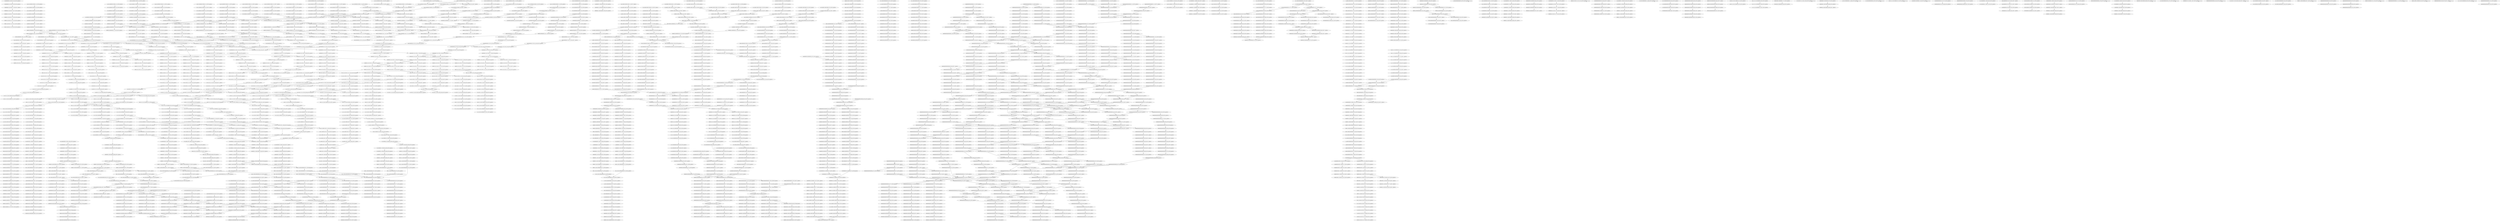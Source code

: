 digraph G {
    "00000000111010100111_18-37_COV:20_LEN:20" -> "00000001110101001111_19-38_COV:20_LEN:20";
    "10101101000001010000_1-21_COV:21_LEN:20" -> "01011010000010100000_2-22_COV:24_LEN:20";
    "10000000111100010000_46-68_COV:18_LEN:20" -> "00000001111000100000_47-69_COV:18_LEN:20";
    "00100000000001100000_32-51_COV:152_LEN:20" -> "01000000000011000000_33-52_COV:146_LEN:20";
    "00000000010010001000_60-80_COV:19_LEN:20" -> "00000000100100010000_61-81_COV:18_LEN:20";
    "00010000000120000000_42-63_COV:106_LEN:20" -> "00100000001200000001_43-64_COV:100_LEN:20";
    "00010100000000000000_24-43_COV:153_LEN:20" -> "00101000000000000000_25-44_COV:154_LEN:20";
    "11001111111010110000_31-51_COV:19_LEN:20" -> "10011111110101100000_32-52_COV:21_LEN:20";
    "00001111001100000000_52-71_COV:64_LEN:20" -> "00011110011000000000_53-72_COV:64_LEN:20";
    "00100000000100010000_61-81_COV:19_LEN:20" -> "01000000001000100000_62-82_COV:18_LEN:20";
    "00010000001000001000_60-80_COV:19_LEN:20" -> "00100000010000010000_61-81_COV:19_LEN:20";
    "11000000111100010000_45-67_COV:29_LEN:20" -> "10000001111000100000_46-68_COV:31_LEN:20";
    "11000001100001100000_3-23_COV:17_LEN:20" -> "10000011000011000000_4-24_COV:17_LEN:20";
    "00000000000000000000_62-82_COV:26_LEN:20" -> "00000000000000000000_63-83_COV:26_LEN:20";
    "10010000000000010100_59-79_COV:18_LEN:20" -> "00100000000000101000_60-80_COV:17_LEN:20";
    "00111010001111111010_24-44_COV:24_LEN:20" -> "01110100011111110101_25-45_COV:23_LEN:20";
    "01010000000111011100_14-34_COV:25_LEN:20" -> "10100000001110111001_15-35_COV:24_LEN:20";
    "11010000000010000000_5-24_COV:59_LEN:20" -> "10100000000100000000_6-25_COV:44_LEN:20";
    "11010000000010000000_5-24_COV:59_LEN:20" -> "10100000000100000001_6-25_COV:21_LEN:20";
    "11010110000001111000_40-62_COV:16_LEN:20" -> "10101100000011110001_41-63_COV:16_LEN:20";
    "00011110011000000000_51-72_COV:82_LEN:20" -> "00111100110000000000_52-73_COV:81_LEN:20";
    "00000000000000000000_48-68_COV:24_LEN:20" -> "00000000000000000000_49-69_COV:23_LEN:20";
    "00001100111100010000_48-67_COV:187_LEN:20" -> "00011001111000100000_49-68_COV:194_LEN:20";
    "11101100111111111011_26-46_COV:42_LEN:20" -> "11011001111111110110_27-47_COV:44_LEN:20";
    "00000000000000000000_4-23_COV:542_LEN:20" -> "00000000000000000000_5-24_COV:544_LEN:20";
    "10110011111111101100_28-48_COV:47_LEN:20" -> "01100111111111011000_29-49_COV:54_LEN:20";
    "11100010000000000010_56-76_COV:118_LEN:20" -> "11000100000000000101_57-77_COV:120_LEN:20";
    "11111101011000100011_36-57_COV:90_LEN:20" -> "11111010110001000111_37-58_COV:81_LEN:20";
    "00001000000000000110_56-76_COV:17_LEN:20" -> "00010000000000001100_58-77_COV:387_LEN:20";
    "01100010001111000100_44-65_COV:114_LEN:20" -> "11000100011110001000_45-66_COV:115_LEN:20";
    "00000000000000000000_18-38_COV:24_LEN:20" -> "00000000000000000000_19-39_COV:22_LEN:20";
    "00001000000001110111_13-32_COV:22_LEN:20" -> "00010000000011101110_14-33_COV:20_LEN:20";
    "01000001101000000001_7-26_COV:150_LEN:20" -> "10000011010000000011_8-27_COV:146_LEN:20";
    "01111000100000000100_55-75_COV:16_LEN:20" -> "11110001000000001000_56-76_COV:16_LEN:20";
    "10101100001100111100_41-61_COV:17_LEN:20" -> "01011000011001111000_42-62_COV:16_LEN:20";
    "00000000000000000000_60-80_COV:19_LEN:20" -> "00000000000000000000_62-81_COV:471_LEN:20";
    "01100111000100000000_51-71_COV:31_LEN:20" -> "11001110001000000000_52-72_COV:31_LEN:20";
    "00001110111011111110_22-42_COV:33_LEN:20" -> "00011101110111111101_23-43_COV:30_LEN:20";
    "10110000000111100000_43-65_COV:17_LEN:20" -> "01100000001111000000_44-66_COV:19_LEN:20";
    "10000001010000000010_8-27_COV:16_LEN:20" -> "00000010100000000101_9-28_COV:16_LEN:20";
    "11000100000000000110_58-78_COV:32_LEN:20" -> "10001000000000001100_59-79_COV:35_LEN:20";
    "00111011100101111010_24-44_COV:19_LEN:20" -> "01110111001011110101_25-45_COV:17_LEN:20";
    "00001100000000100001_13-33_COV:18_LEN:20" -> "00011000000001000010_14-34_COV:20_LEN:20";
    "00000000000000000000_24-44_COV:32_LEN:20" -> "00000000000000000000_25-45_COV:32_LEN:20";
    "01000010000000010111_26-46_COV:17_LEN:20" -> "10000100000000101110_27-47_COV:18_LEN:20";
    "00110000100000000101_9-29_COV:24_LEN:20" -> "01100001000000001010_10-30_COV:23_LEN:20";
    "00000000000000000000_39-59_COV:48_LEN:20" -> "00000000000000000000_40-60_COV:48_LEN:20";
    "01000011000000001010_10-30_COV:22_LEN:20" -> "10000110000000010100_11-31_COV:18_LEN:20";
    "01110111011111110101_25-45_COV:17_LEN:20" -> "11101110111111101011_26-46_COV:17_LEN:20";
    "00110011110001000000_50-69_COV:191_LEN:20" -> "01100111100010000000_51-70_COV:191_LEN:20";
    "00000010100000001110_9-29_COV:23_LEN:20" -> "00000101000000011101_10-30_COV:21_LEN:20";
    "00000000000000000000_44-64_COV:23_LEN:20" -> "00000000000000000000_45-65_COV:23_LEN:20";
    "00101000000001101110_13-33_COV:36_LEN:20" -> "01010000000011011100_14-34_COV:35_LEN:20";
    "01100111100010000000_51-70_COV:191_LEN:20" -> "11001111000100000000_52-71_COV:196_LEN:20";
    "10000001010000000111_8-28_COV:19_LEN:20" -> "00000010100000001110_9-29_COV:18_LEN:20";
    "10000000011101110011_17-36_COV:657_LEN:20" -> "00000000111011100111_18-38_COV:35_LEN:20";
    "10000000011101110011_17-36_COV:657_LEN:20" -> "00000000111011100111_18-37_COV:658_LEN:20";
    "10111001111110101100_28-48_COV:21_LEN:20" -> "01110011111101011000_29-49_COV:25_LEN:20";
    "00000000000000000000_30-50_COV:29_LEN:20" -> "00000000000000000000_31-51_COV:26_LEN:20";
    "00000000000000000000_39-59_COV:18_LEN:20" -> "00000000000000000000_40-60_COV:18_LEN:20";
    "10011111110101110000_31-51_COV:27_LEN:20" -> "00111111101011100001_33-52_COV:164_LEN:20";
    "00000001000100000000_21-41_COV:29_LEN:20" -> "00000010001000000001_22-42_COV:27_LEN:20";
    "00000100000000000010_56-76_COV:19_LEN:20" -> "00001000000000000100_57-77_COV:21_LEN:20";
    "10110100010010100000_3-22_COV:24_LEN:20" -> "01101000100101000000_4-23_COV:25_LEN:20";
    "00000000000000000000_36-56_COV:18_LEN:20" -> "00000000000000000000_37-57_COV:18_LEN:20";
    "00000000000000000000_19-39_COV:19_LEN:20" -> "00000000000000000000_20-40_COV:20_LEN:20";
    "01000100100000001010_52-75_COV:39_LEN:20" -> "10001001000000010100_55-76_COV:41_LEN:20";
    "00000000100010000000_64-84_COV:22_LEN:20" -> "00000001000100000000_65-85_COV:23_LEN:20";
    "10100000001111000100_43-65_COV:23_LEN:20" -> "01000000011110001000_44-66_COV:24_LEN:20";
    "10011111110101100000_32-51_COV:316_LEN:20" -> "00111111101011000000_33-52_COV:356_LEN:20";
    "10011111110101100000_32-51_COV:316_LEN:20" -> "00111111101011000000_33-55_COV:20_LEN:20";
    "00111000100000000000_54-74_COV:56_LEN:20" -> "01110001000000000001_55-75_COV:115_LEN:20";
    "10110100000010100000_3-23_COV:21_LEN:20" -> "01101000000101000000_4-24_COV:25_LEN:20";
    "00000000000000000000_36-56_COV:42_LEN:20" -> "00000000000000000000_37-57_COV:41_LEN:20";
    "00000000000100000000_34-53_COV:70_LEN:20" -> "00000000001000000000_35-54_COV:71_LEN:20";
    "01000001010000000011_7-27_COV:27_LEN:20" -> "10000010100000000111_8-28_COV:20_LEN:20";
    "10000000000101000000_63-83_COV:34_LEN:20" -> "00000000001010000000_65-84_COV:848_LEN:20";
    "10000000000101000000_63-83_COV:34_LEN:20" -> "00000000001010000000_65-85_COV:20_LEN:20";
    "10100000010100000001_6-26_COV:19_LEN:20" -> "01000000101000000011_7-27_COV:17_LEN:20";
    "10100010000000010110_27-47_COV:21_LEN:20" -> "01000100000000101101_28-48_COV:20_LEN:20";
    "11100000000010010001_57-77_COV:17_LEN:20" -> "11000000000100100010_58-78_COV:19_LEN:20";
    "00000000000000000000_10-30_COV:29_LEN:20" -> "00000000000000000000_11-31_COV:25_LEN:20";
    "00000000000000000000_9-29_COV:23_LEN:20" -> "00000000000000000000_10-30_COV:23_LEN:20";
    "01111000100000000001_55-75_COV:17_LEN:20" -> "11110001000000000010_56-76_COV:17_LEN:20";
    "11011100111111111011_27-46_COV:148_LEN:20" -> "10111001111111110110_28-47_COV:158_LEN:20";
    "00000000000100000000_64-84_COV:22_LEN:20" -> "00000000001000000000_65-85_COV:22_LEN:20";
    "11101011000000011110_39-60_COV:222_LEN:20" -> "11010110000000111100_40-61_COV:230_LEN:20";
    "00011101110011111111_23-43_COV:22_LEN:20" -> "00111011100111111110_24-44_COV:22_LEN:20";
    "01110001000000100100_56-75_COV:18_LEN:20" -> "11100010000001001000_57-76_COV:315_LEN:20";
    "00000000000000000000_51-71_COV:16_LEN:20" -> "00000000000000000000_52-72_COV:18_LEN:20";
    "00000000000000000000_2-22_COV:34_LEN:20" -> "00000000000000000000_3-23_COV:36_LEN:20";
    "01000000101000000011_7-27_COV:21_LEN:20" -> "10000001010000000111_8-28_COV:19_LEN:20";
    "01111000100000000001_55-75_COV:24_LEN:20" -> "11110001000000000010_56-76_COV:20_LEN:20";
    "10110011111110101100_28-48_COV:71_LEN:20" -> "01100111111101011000_29-49_COV:75_LEN:20";
    "11101000001000000000_22-42_COV:18_LEN:20" -> "11010000010000000000_23-43_COV:19_LEN:20";
    "00000000000000000000_41-61_COV:35_LEN:20" -> "00000000000000000000_42-62_COV:36_LEN:20";
    "00011000011000000000_8-28_COV:24_LEN:20" -> "00110000110000000001_9-29_COV:21_LEN:20";
    "10110000000101000000_3-23_COV:43_LEN:20" -> "01100000001010000000_4-24_COV:42_LEN:20";
    "11101000111111101011_26-46_COV:22_LEN:20" -> "11010001111111010110_27-47_COV:21_LEN:20";
    "01010000000011011100_14-34_COV:35_LEN:20" -> "10100000000110111001_15-35_COV:37_LEN:20";
    "00000000000000000000_21-41_COV:36_LEN:20" -> "00000000000000000000_22-42_COV:36_LEN:20";
    "00000000000000000000_1-21_COV:33_LEN:20" -> "00000000000000000000_2-22_COV:38_LEN:20";
    "10000000000110000000_34-53_COV:61_LEN:20" -> "00000000001100000000_35-54_COV:72_LEN:20";
    "01100000001111001100_44-65_COV:83_LEN:20" -> "11000000011110011000_45-66_COV:82_LEN:20";
    "00011101100111111101_23-43_COV:115_LEN:20" -> "00111011001111111010_24-44_COV:110_LEN:20";
    "00011000000001010010_14-34_COV:25_LEN:20" -> "00110000000010100100_15-35_COV:25_LEN:20";
    "01000000000010100000_62-82_COV:34_LEN:20" -> "10000000000101000000_63-83_COV:34_LEN:20";
    "11011000000011110001_42-63_COV:157_LEN:20" -> "10110000000111100010_43-64_COV:393_LEN:20";
    "01110011111111101100_29-49_COV:16_LEN:20" -> "11100111111111011000_30-50_COV:16_LEN:20";
    "00000000000000000110_58-77_COV:180_LEN:20" -> "00000000000000001100_59-78_COV:178_LEN:20";
    "00000000000000000000_2-22_COV:38_LEN:20" -> "00000000000000000000_3-23_COV:38_LEN:20";
    "00000000011000000011_36-57_COV:91_LEN:20" -> "00000000110000000111_37-58_COV:85_LEN:20";
    "00000000000000000000_32-52_COV:26_LEN:20" -> "00000000000000000000_34-55_COV:94_LEN:20";
    "00000000000000000000_32-52_COV:26_LEN:20" -> "00000000000000000000_34-53_COV:533_LEN:20";
    "10001111000100000001_50-71_COV:114_LEN:20" -> "00011110001000000010_51-72_COV:116_LEN:20";
    "01000000100000100000_62-82_COV:20_LEN:20" -> "10000001000001000000_63-83_COV:20_LEN:20";
    "00000011011100111111_20-40_COV:58_LEN:20" -> "00000110111001111111_21-41_COV:57_LEN:20";
    "00000011110011000000_48-69_COV:80_LEN:20" -> "00000111100110000000_49-70_COV:83_LEN:20";
    "00001111000100000010_52-71_COV:125_LEN:20" -> "00011110001000000100_53-72_COV:127_LEN:20";
    "00000010100000001110_9-29_COV:22_LEN:20" -> "00000101000000011101_10-30_COV:21_LEN:20";
    "00000000101000000000_19-39_COV:25_LEN:20" -> "00000001010000000000_20-40_COV:25_LEN:20";
    "00100000000000110000_59-79_COV:23_LEN:20" -> "01000000000001100001_60-80_COV:24_LEN:20";
    "11010000010100000000_5-25_COV:38_LEN:20" -> "10100000101000000001_6-26_COV:43_LEN:20";
    "00000111000100000000_49-71_COV:43_LEN:20" -> "00001110001000000000_50-72_COV:42_LEN:20";
    "00000000101000000000_19-39_COV:19_LEN:20" -> "00000001010000000000_20-40_COV:18_LEN:20";
    "00010000000000001000_58-78_COV:23_LEN:20" -> "00100000000000010000_59-79_COV:22_LEN:20";
    "00010000000000000100_60-79_COV:17_LEN:20" -> "00100000000000001000_61-80_COV:16_LEN:20";
    "10011111110101100010_32-51_COV:109_LEN:20" -> "00111111101011000100_33-52_COV:137_LEN:20";
    "00000000000000000000_20-40_COV:57_LEN:20" -> "00000000000000000000_21-41_COV:58_LEN:20";
    "01111000100000010000_55-75_COV:18_LEN:20" -> "11110001000000100000_56-76_COV:18_LEN:20";
    "11110110000000111000_40-62_COV:22_LEN:20" -> "11101100000001110001_41-63_COV:20_LEN:20";
    "00000100010100000000_66-85_COV:149_LEN:20" -> "00001000101000000000_67-86_COV:144_LEN:20";
    "10100000010100000001_6-26_COV:41_LEN:20" -> "01000000101000000011_7-27_COV:40_LEN:20";
    "00010100000001110111_12-32_COV:18_LEN:20" -> "00101000000011101110_13-33_COV:18_LEN:20";
    "00000000000000000000_31-51_COV:20_LEN:20" -> "00000000000000000000_32-52_COV:18_LEN:20";
    "00010100010000000010_24-43_COV:349_LEN:20" -> "00101000100000000101_25-44_COV:344_LEN:20";
    "00010100010000000010_24-43_COV:349_LEN:20" -> "00101000100000000101_25-45_COV:16_LEN:20";
    "10100000000111011101_15-35_COV:31_LEN:20" -> "01000000001110111011_16-36_COV:33_LEN:20";
    "00000000000000000000_33-53_COV:18_LEN:20" -> "00000000000000000000_34-54_COV:18_LEN:20";
    "00000011101110011111_20-40_COV:32_LEN:20" -> "00000111011100111111_21-41_COV:33_LEN:20";
    "00000000000000000000_61-81_COV:19_LEN:20" -> "00000000000000000000_62-82_COV:19_LEN:20";
    "00000000000000000000_48-68_COV:22_LEN:20" -> "00000000000000000000_49-69_COV:24_LEN:20";
    "11011100111111101011_26-46_COV:26_LEN:20" -> "10111001111111010110_28-47_COV:399_LEN:20";
    "11011100111111101011_26-46_COV:26_LEN:20" -> "10111001111111010111_28-47_COV:137_LEN:20";
    "00000000000000000000_30-50_COV:54_LEN:20" -> "00000000000000000000_31-51_COV:52_LEN:20";
    "00000101110110000100_37-56_COV:70_LEN:20" -> "00001011101100001000_38-57_COV:66_LEN:20";
    "00000100000000000011_55-75_COV:17_LEN:20" -> "00001000000000000110_56-76_COV:17_LEN:20";
    "10000110000000010100_12-31_COV:358_LEN:20" -> "00001100000000101000_13-32_COV:515_LEN:20";
    "00110000001100000000_7-26_COV:152_LEN:20" -> "01100000011000000001_8-27_COV:139_LEN:20";
    "00001100001100000000_7-26_COV:368_LEN:20" -> "00011000011000000000_8-28_COV:24_LEN:20";
    "00001100001100000000_7-26_COV:368_LEN:20" -> "00011000011000000001_8-27_COV:351_LEN:20";
    "11100010000000000010_56-76_COV:16_LEN:20" -> "11100010000000000010_56-76_COV:16_LEN:20";
    "10000000111011100111_17-37_COV:20_LEN:20" -> "00000001110111001111_18-38_COV:19_LEN:20";
    "00000000000000000000_30-50_COV:21_LEN:20" -> "00000000000000000000_31-51_COV:20_LEN:20";
    "01011000000001010000_2-21_COV:24_LEN:20" -> "10110000000010100000_3-22_COV:27_LEN:20";
    "01001000000010100000_59-79_COV:54_LEN:20" -> "10010000000101000000_60-80_COV:54_LEN:20";
    "01100000110000110000_2-22_COV:17_LEN:20" -> "11000001100001100000_3-23_COV:17_LEN:20";
    "00000000000000000000_36-56_COV:17_LEN:20" -> "00000000000000000000_37-57_COV:17_LEN:20";
    "01000000000010100000_62-82_COV:35_LEN:20" -> "10000000000101000000_63-83_COV:33_LEN:20";
    "01010000110000110000_2-22_COV:16_LEN:20" -> "10100001100001100000_4-23_COV:310_LEN:20";
    "00000000000000000000_17-37_COV:22_LEN:20" -> "00000000000000000000_18-38_COV:21_LEN:20";
    "10110100000010000000_3-23_COV:47_LEN:20" -> "01101000000100000000_4-24_COV:56_LEN:20";
    "00000000001100001000_64-83_COV:367_LEN:20" -> "00000000011000010000_65-84_COV:372_LEN:20";
    "10100000000111010100_15-34_COV:16_LEN:20" -> "01000000001110101001_16-35_COV:18_LEN:20";
    "00000000000000000000_32-52_COV:18_LEN:20" -> "00000000000000000000_33-53_COV:18_LEN:20";
    "11110001000000000010_56-76_COV:25_LEN:20" -> "11100010000000000101_57-77_COV:28_LEN:20";
    "00000010100001000000_21-40_COV:140_LEN:20" -> "00000101000010000000_22-41_COV:140_LEN:20";
    "00000011101110011111_19-39_COV:20_LEN:20" -> "00000111011100111111_21-41_COV:27_LEN:20";
    "00000011101110011111_19-39_COV:20_LEN:20" -> "00000111011100111111_21-40_COV:609_LEN:20";
    "00011001111000100000_49-68_COV:194_LEN:20" -> "00110011110001000000_50-69_COV:191_LEN:20";
    "11100111111101011000_30-50_COV:17_LEN:20" -> "11001111111010110000_31-51_COV:19_LEN:20";
    "10000100000000101110_27-47_COV:18_LEN:20" -> "00001000000001011101_28-48_COV:20_LEN:20";
    "00000001111000100000_48-68_COV:19_LEN:20" -> "00000011110001000000_49-69_COV:21_LEN:20";
    "10000100000000001100_29-48_COV:132_LEN:20" -> "00001000000000011000_30-49_COV:142_LEN:20";
    "00000000000000000000_32-52_COV:16_LEN:20" -> "00000000000000000000_33-53_COV:18_LEN:20";
    "00011110100101101010_61-80_COV:135_LEN:20" -> "00111101001011010101_62-81_COV:129_LEN:20";
    "00011000011000000001_8-27_COV:351_LEN:20" -> "00110000110000000010_9-28_COV:374_LEN:20";
    "10000000011101010011_17-36_COV:17_LEN:20" -> "00000000111010100111_18-37_COV:20_LEN:20";
    "00100000001111011100_15-34_COV:16_LEN:20" -> "01000000011110111001_16-35_COV:215_LEN:20";
    "10000000000010100000_63-83_COV:40_LEN:20" -> "00000000000101000000_64-84_COV:41_LEN:20";
    "01101110011111110101_25-45_COV:26_LEN:20" -> "11011100111111101011_26-46_COV:26_LEN:20";
    "00000000000000000000_63-82_COV:460_LEN:20" -> "00000000000000000000_64-83_COV:459_LEN:20";
    "00000010000000001200_39-58_COV:71_LEN:20" -> "00000100000000012000_40-59_COV:73_LEN:20";
    "01000000001000111100_50-70_COV:18_LEN:20" -> "10000000010001111000_51-71_COV:18_LEN:20";
    "10110000011000010000_65-84_COV:143_LEN:20" -> "01100000110000100000_66-85_COV:151_LEN:20";
    "01110001000000100100_55-75_COV:34_LEN:20" -> "11100010000001001000_56-76_COV:32_LEN:20";
    "11000000001010001000_17-36_COV:345_LEN:20" -> "10000000010100010000_18-37_COV:362_LEN:20";
    "10011100010000000000_53-73_COV:33_LEN:20" -> "00111000100000000000_54-74_COV:56_LEN:20";
    "00000010100000001110_9-29_COV:36_LEN:20" -> "00000101000000011101_10-30_COV:36_LEN:20";
    "00001110001000000100_50-72_COV:21_LEN:20" -> "00011100010000001001_51-73_COV:17_LEN:20";
    "00010100000000111001_12-31_COV:21_LEN:20" -> "00101000000001110011_13-32_COV:18_LEN:20";
    "01110110000100000010_43-62_COV:64_LEN:20" -> "11101100001000000100_44-63_COV:71_LEN:20";
    "00000010100000001110_9-29_COV:20_LEN:20" -> "00000101000000011101_10-30_COV:19_LEN:20";
    "00000000000000000000_47-67_COV:25_LEN:20" -> "00000000000000000000_48-68_COV:24_LEN:20";
    "00000000010100000000_65-85_COV:18_LEN:20" -> "00000000101000000000_66-86_COV:18_LEN:20";
    "00000000010100000000_66-86_COV:22_LEN:20" -> "00000000101000000000_67-87_COV:19_LEN:20";
    "00000000000000000000_53-73_COV:25_LEN:20" -> "00000000000000000000_54-74_COV:25_LEN:20";
    "00000000000000000000_26-46_COV:82_LEN:20" -> "00000000000000000000_27-47_COV:81_LEN:20";
    "00001100000001111001_41-62_COV:85_LEN:20" -> "00011000000011110011_42-63_COV:79_LEN:20";
    "11011000000011110001_41-63_COV:17_LEN:20" -> "10110000000111100010_42-64_COV:16_LEN:20";
    "00000000001010000000_64-84_COV:25_LEN:20" -> "00000000010100000000_65-85_COV:24_LEN:20";
    "10000001100000000101_10-29_COV:146_LEN:20" -> "00000011000000001010_11-30_COV:156_LEN:20";
    "00000000000000000000_40-60_COV:18_LEN:20" -> "00000000000000000000_41-61_COV:17_LEN:20";
    "00110000110000000010_9-28_COV:374_LEN:20" -> "01100001100000000100_10-30_COV:18_LEN:20";
    "00110000110000000010_9-28_COV:374_LEN:20" -> "01100001100000000101_10-29_COV:361_LEN:20";
    "00000001110111011111_19-39_COV:20_LEN:20" -> "00000011101110111111_20-40_COV:20_LEN:20";
    "01000000000011000000_33-52_COV:146_LEN:20" -> "10000000000110000000_34-53_COV:61_LEN:20";
    "01000000000011000000_33-52_COV:146_LEN:20" -> "10000000000110000000_34-55_COV:91_LEN:20";
    "00000000000011000000_62-82_COV:26_LEN:20" -> "00000000000110000000_63-83_COV:24_LEN:20";
    "00000000010000000120_36-57_COV:100_LEN:20" -> "00000000100000001200_37-58_COV:99_LEN:20";
    "00001000000000011100_29-48_COV:198_LEN:20" -> "00010000000000111000_30-49_COV:198_LEN:20";
    "00000000010000000000_19-39_COV:20_LEN:20" -> "00000000100000000000_20-40_COV:22_LEN:20";
    "00011101110011111101_23-43_COV:23_LEN:20" -> "00111011100111111010_24-44_COV:24_LEN:20";
    "10110100000101000000_3-23_COV:25_LEN:20" -> "01101000001010000000_4-24_COV:30_LEN:20";
    "00000010000000120000_39-60_COV:104_LEN:20" -> "00000100000001200000_40-61_COV:105_LEN:20";
    "00000100100010000000_65-84_COV:366_LEN:20" -> "00001001000100000000_66-85_COV:366_LEN:20";
    "00000000000000000000_16-36_COV:26_LEN:20" -> "00000000000000000000_17-37_COV:25_LEN:20";
    "00000111100110000000_51-70_COV:65_LEN:20" -> "00001111001100000000_52-71_COV:64_LEN:20";
    "01110111011111110101_25-45_COV:27_LEN:20" -> "11101110111111101011_26-46_COV:27_LEN:20";
    "11011010000001010000_2-21_COV:31_LEN:20" -> "10110100000010100000_3-22_COV:1018_LEN:20";
    "10010000000101000000_60-80_COV:54_LEN:20" -> "00100000001010000001_61-81_COV:54_LEN:20";
    "00111011100111111100_24-44_COV:46_LEN:20" -> "01110111001111111001_25-45_COV:42_LEN:20";
    "00100000001010000001_61-81_COV:54_LEN:20" -> "01000000010100000011_62-82_COV:54_LEN:20";
    "00000000000100000000_65-85_COV:35_LEN:20" -> "00000000001000000000_66-86_COV:33_LEN:20";
    "01100000001111000100_44-65_COV:444_LEN:20" -> "11000000011110001000_45-66_COV:447_LEN:20";
    "01000000001101110011_16-36_COV:34_LEN:20" -> "10000000011011100111_17-37_COV:30_LEN:20";
    "00000000000000000000_34-54_COV:31_LEN:20" -> "00000000000000000000_35-55_COV:31_LEN:20";
    "00000000000000000000_44-65_COV:103_LEN:20" -> "00000000000000000000_45-66_COV:104_LEN:20";
    "00101110110000000000_40-60_COV:204_LEN:20" -> "01011101100000000001_41-61_COV:198_LEN:20";
    "00000000000000000000_52-72_COV:23_LEN:20" -> "00000000000000000000_53-73_COV:21_LEN:20";
    "00000011100001000000_38-57_COV:170_LEN:20" -> "00000111000010000000_39-58_COV:170_LEN:20";
    "01101000000101000000_4-24_COV:27_LEN:20" -> "11010000001010000000_5-25_COV:18_LEN:20";
    "01001001100000011000_2-21_COV:129_LEN:20" -> "10010011000000110000_3-22_COV:128_LEN:20";
    "00000111100010000001_51-70_COV:123_LEN:20" -> "00001111000100000010_52-71_COV:125_LEN:20";
    "00000011101000111111_20-40_COV:33_LEN:20" -> "00000111010001111111_21-41_COV:31_LEN:20";
    "00000000000000000000_32-52_COV:18_LEN:20" -> "00000000000000000000_33-53_COV:20_LEN:20";
    "01100000001110001000_44-66_COV:52_LEN:20" -> "11000000011100010000_45-67_COV:52_LEN:20";
    "00111101001011010101_62-81_COV:129_LEN:20" -> "01111010010110101011_63-82_COV:128_LEN:20";
    "10101100000000101000_1-20_COV:16_LEN:20" -> "01011000000001010000_2-21_COV:24_LEN:20";
    "00000000000000000000_24-43_COV:522_LEN:20" -> "00000000000000000000_25-44_COV:521_LEN:20";
    "00000000000000000000_12-32_COV:23_LEN:20" -> "00000000000000000000_13-33_COV:24_LEN:20";
    "01010000000111011100_14-34_COV:18_LEN:20" -> "10100000001110111001_15-35_COV:20_LEN:20";
    "00110000000010100001_15-34_COV:136_LEN:20" -> "01100000000101000010_16-35_COV:136_LEN:20";
    "00000001110111001111_18-38_COV:20_LEN:20" -> "00000011101110011111_20-40_COV:21_LEN:20";
    "00000001110111001111_18-38_COV:20_LEN:20" -> "00000011101110011111_20-39_COV:623_LEN:20";
    "10100000101000000001_6-26_COV:18_LEN:20" -> "01000001010000000011_7-27_COV:23_LEN:20";
    "00000000000000000000_35-55_COV:17_LEN:20" -> "00000000000000000000_36-56_COV:17_LEN:20";
    "11010110000000111100_40-61_COV:230_LEN:20" -> "10101100000001111000_41-62_COV:232_LEN:20";
    "01000000000001010000_62-82_COV:22_LEN:20" -> "10000000000010100000_63-83_COV:22_LEN:20";
    "00000000000000000000_14-35_COV:26_LEN:20" -> "00000000000000000000_15-36_COV:26_LEN:20";
    "11000000011110000000_45-67_COV:20_LEN:20" -> "10000000111100000000_46-68_COV:22_LEN:20";
    "00000000111100010000_48-67_COV:252_LEN:20" -> "00000001111000100000_49-68_COV:262_LEN:20";
    "00000000000000000000_8-28_COV:66_LEN:20" -> "00000000000000000000_9-29_COV:77_LEN:20";
    "01010000110000110000_2-22_COV:34_LEN:20" -> "10100001100001100000_3-23_COV:35_LEN:20";
    "00000000000000000000_37-57_COV:18_LEN:20" -> "00000000000000000000_38-58_COV:17_LEN:20";
    "01000000001010001000_16-36_COV:20_LEN:20" -> "10000000010100010000_18-37_COV:362_LEN:20";
    "00000101000000001110_9-29_COV:33_LEN:20" -> "00001010000000011101_10-30_COV:30_LEN:20";
    "01100000100000000001_25-44_COV:178_LEN:20" -> "11000001000000000011_26-45_COV:172_LEN:20";
    "10000110000000010000_12-32_COV:18_LEN:20" -> "00001100000000100001_13-33_COV:18_LEN:20";
    "10001000000000010100_59-79_COV:34_LEN:20" -> "00010000000000101000_60-80_COV:34_LEN:20";
    "00011110001000000100_53-72_COV:127_LEN:20" -> "00111100010000001001_54-73_COV:121_LEN:20";
    "00001010000000011100_11-30_COV:22_LEN:20" -> "00010100000000111001_12-31_COV:21_LEN:20";
    "11100111111101011000_30-50_COV:18_LEN:20" -> "11001111111010110000_31-51_COV:19_LEN:20";
    "00101000000001110111_13-32_COV:594_LEN:20" -> "01010000000011101110_14-34_COV:27_LEN:20";
    "00101000000001110111_13-32_COV:594_LEN:20" -> "01010000000011101110_14-33_COV:585_LEN:20";
    "10000000010100100000_18-38_COV:24_LEN:20" -> "00000000101001000000_19-39_COV:28_LEN:20";
    "00000000000001000000_62-81_COV:62_LEN:20" -> "00000000000010000000_63-82_COV:59_LEN:20";
    "00101000000000000001_25-45_COV:17_LEN:20" -> "01010000000000000011_26-46_COV:16_LEN:20";
    "00000011100010000001_50-70_COV:18_LEN:20" -> "00000111000100000010_51-71_COV:18_LEN:20";
    "11000000000010000000_48-68_COV:239_LEN:20" -> "10000000000100000000_49-69_COV:260_LEN:20";
    "00100010000000010111_26-46_COV:21_LEN:20" -> "01000100000000101110_28-47_COV:327_LEN:20";
    "01000100000000101110_28-47_COV:327_LEN:20" -> "10001000000001011101_29-49_COV:22_LEN:20";
    "01000100000000101110_28-47_COV:327_LEN:20" -> "10001000000001011101_29-48_COV:304_LEN:20";
    "00100000000001010000_61-81_COV:21_LEN:20" -> "01000000000010100000_62-82_COV:22_LEN:20";
    "00000010111011000010_36-55_COV:69_LEN:20" -> "00000101110110000100_37-56_COV:70_LEN:20";
    "00110100000010100000_2-22_COV:80_LEN:20" -> "01101000000101000000_4-23_COV:1107_LEN:20";
    "00000111011100111111_21-41_COV:27_LEN:20" -> "00001110111001111110_22-42_COV:27_LEN:20";
    "00000111000010000000_39-58_COV:170_LEN:20" -> "00001110000100000000_40-59_COV:163_LEN:20";
    "01000000000010100000_62-82_COV:17_LEN:20" -> "10000000000101000000_63-83_COV:17_LEN:20";
    "00011110001000000010_51-72_COV:116_LEN:20" -> "00111100010000000100_52-73_COV:118_LEN:20";
    "01000001010000000011_7-27_COV:42_LEN:20" -> "10000010100000000111_8-28_COV:32_LEN:20";
    "00000000000011000000_63-82_COV:166_LEN:20" -> "00000000000110000000_64-83_COV:169_LEN:20";
    "00000000000000000000_33-53_COV:16_LEN:20" -> "00000000000000000000_35-55_COV:19_LEN:20";
    "00000000000000000000_33-53_COV:16_LEN:20" -> "00000000000000000000_35-54_COV:533_LEN:20";
    "00000000000000000000_26-46_COV:23_LEN:20" -> "00000000000000000000_27-47_COV:23_LEN:20";
    "10000000011011001111_17-38_COV:16_LEN:20" -> "00000000110110011111_18-39_COV:17_LEN:20";
    "10100001100001000000_4-24_COV:20_LEN:20" -> "01000011000010000000_5-25_COV:22_LEN:20";
    "10000000011101100111_17-37_COV:142_LEN:20" -> "00000000111011001111_18-38_COV:140_LEN:20";
    "01110011111101011000_29-49_COV:25_LEN:20" -> "11100111111010110000_30-50_COV:16_LEN:20";
    "10101101000000101000_1-21_COV:20_LEN:20" -> "01011010000001010000_2-22_COV:29_LEN:20";
    "00000000010100000000_65-85_COV:17_LEN:20" -> "00000000101000000000_66-86_COV:17_LEN:20";
    "00001110111001111110_22-42_COV:39_LEN:20" -> "00011101110011111101_23-43_COV:33_LEN:20";
    "10000001001000100000_63-82_COV:348_LEN:20" -> "00000010010001000000_64-83_COV:366_LEN:20";
    "10000001000000000000_54-73_COV:107_LEN:20" -> "00000010000000000001_55-75_COV:22_LEN:20";
    "10000001000000000000_54-73_COV:107_LEN:20" -> "00000010000000000001_55-74_COV:399_LEN:20";
    "00000110110011111110_21-42_COV:16_LEN:20" -> "00000110110011111110_21-42_COV:16_LEN:20";
    "00000000000001100000_31-51_COV:19_LEN:20" -> "00000000000011000000_32-52_COV:22_LEN:20";
    "10000000001110111001_15-35_COV:38_LEN:20" -> "00000000011101110011_16-36_COV:33_LEN:20";
    "11101100000000010000_44-65_COV:44_LEN:20" -> "11011000000000100000_45-66_COV:47_LEN:20";
    "00000000000000000000_51-71_COV:23_LEN:20" -> "00000000000000000000_53-72_COV:608_LEN:20";
    "00000000000000000000_36-56_COV:31_LEN:20" -> "00000000000000000000_37-57_COV:31_LEN:20";
    "10000000111100110000_46-67_COV:86_LEN:20" -> "00000001111001100000_47-68_COV:84_LEN:20";
    "00000000100001000000_19-39_COV:22_LEN:20" -> "00000001000010000000_20-40_COV:23_LEN:20";
    "00100000000000010000_59-79_COV:22_LEN:20" -> "01000000000000100001_60-80_COV:20_LEN:20";
    "10000000101000000001_6-26_COV:36_LEN:20" -> "00000001010000000011_7-27_COV:35_LEN:20";
    "00000000000000000000_34-54_COV:21_LEN:20" -> "00000000000000000000_35-55_COV:18_LEN:20";
    "00000000000000000000_15-35_COV:60_LEN:20" -> "00000000000000000000_16-36_COV:57_LEN:20";
    "11000000111100010000_45-67_COV:22_LEN:20" -> "10000001111000100000_46-68_COV:22_LEN:20";
    "00011110111001111111_22-41_COV:186_LEN:20" -> "00111101110011111111_23-42_COV:165_LEN:20";
    "00101000110000000000_4-23_COV:189_LEN:20" -> "01010001100000000000_5-24_COV:185_LEN:20";
    "01011000000010100000_2-22_COV:40_LEN:20" -> "10110000000101000000_3-23_COV:43_LEN:20";
    "00000000101000000000_66-86_COV:17_LEN:20" -> "00000001010000000000_67-87_COV:18_LEN:20";
    "00000000000000000000_35-55_COV:19_LEN:20" -> "00000000000000000000_37-56_COV:537_LEN:20";
    "00000001010000001111_64-84_COV:46_LEN:20" -> "00000010100000011111_65-85_COV:46_LEN:20";
    "00011010000000011101_11-30_COV:138_LEN:20" -> "00110100000000111011_12-31_COV:127_LEN:20";
    "00110100000110000100_62-82_COV:21_LEN:20" -> "01101000001100001000_63-83_COV:20_LEN:20";
    "11101110011111101011_26-46_COV:27_LEN:20" -> "11011100111111010110_27-47_COV:17_LEN:20";
    "00000000000000000000_46-66_COV:27_LEN:20" -> "00000000000000000000_47-67_COV:25_LEN:20";
    "11001111110101100000_31-51_COV:18_LEN:20" -> "10011111101011000000_32-52_COV:20_LEN:20";
    "11100010000000100010_57-76_COV:138_LEN:20" -> "11000100000001000101_58-77_COV:136_LEN:20";
    "00010011111101100000_13-32_COV:143_LEN:20" -> "00100111111011000001_14-33_COV:141_LEN:20";
    "11111101011100001100_36-55_COV:131_LEN:20" -> "11111010111000011001_37-56_COV:128_LEN:20";
    "00100000000101110100_31-51_COV:20_LEN:20" -> "01000000001011101000_32-52_COV:21_LEN:20";
    "00000000000000000000_62-82_COV:19_LEN:20" -> "00000000000000000000_63-83_COV:19_LEN:20";
    "10100011000011000000_4-24_COV:21_LEN:20" -> "01000110000110000000_5-25_COV:25_LEN:20";
    "01000000000010100000_62-82_COV:19_LEN:20" -> "10000000000101000000_63-83_COV:17_LEN:20";
    "10000100000000101000_12-32_COV:24_LEN:20" -> "00001000000001010001_13-33_COV:21_LEN:20";
    "10001001000000010100_55-76_COV:41_LEN:20" -> "00010010000000101000_57-77_COV:53_LEN:20";
    "00111011100111111010_24-44_COV:22_LEN:20" -> "01110111001111110101_25-45_COV:20_LEN:20";
    "11001100000000001100_58-77_COV:150_LEN:20" -> "10011000000000011001_59-78_COV:159_LEN:20";
    "00011110001000000000_50-72_COV:16_LEN:20" -> "00111100010000000000_52-73_COV:294_LEN:20";
    "00000000000000000000_19-39_COV:55_LEN:20" -> "00000000000000000000_20-40_COV:57_LEN:20";
    "01000000101000000111_7-27_COV:21_LEN:20" -> "10000001010000001111_8-28_COV:21_LEN:20";
    "11100110000000111100_39-61_COV:23_LEN:20" -> "11001100000001111000_40-62_COV:22_LEN:20";
    "00000000000000000000_22-42_COV:17_LEN:20" -> "00000000000000000000_23-43_COV:16_LEN:20";
    "01011110001000000000_51-72_COV:47_LEN:20" -> "10111100010000000000_52-73_COV:50_LEN:20";
    "00000000000000000000_39-60_COV:96_LEN:20" -> "00000000000000000000_40-61_COV:100_LEN:20";
    "00000000000000000000_33-53_COV:38_LEN:20" -> "00000000000000000000_34-54_COV:41_LEN:20";
    "00000000001010000000_64-84_COV:35_LEN:20" -> "00000000010100000000_65-85_COV:38_LEN:20";
    "00000000000000000000_40-60_COV:27_LEN:20" -> "00000000000000000000_41-61_COV:26_LEN:20";
    "00100000000000010000_61-81_COV:39_LEN:20" -> "01000000000000100000_62-82_COV:37_LEN:20";
    "00000001111000100000_49-68_COV:262_LEN:20" -> "00000011110001000000_50-69_COV:265_LEN:20";
    "00000101000000001110_10-29_COV:755_LEN:20" -> "00001010000000011100_11-30_COV:22_LEN:20";
    "00000101000000001110_10-29_COV:755_LEN:20" -> "00001010000000011101_11-30_COV:748_LEN:20";
    "00000000000000000000_49-68_COV:571_LEN:20" -> "00000000000000000000_50-69_COV:577_LEN:20";
    "00001000010000000010_23-43_COV:24_LEN:20" -> "00010000100000000101_24-44_COV:22_LEN:20";
    "00000000000000000000_65-84_COV:469_LEN:20" -> "00000000000000000000_66-85_COV:468_LEN:20";
    "00000000000000000000_60-79_COV:477_LEN:20" -> "00000000000000000000_61-80_COV:464_LEN:20";
    "00000000000001100000_62-81_COV:172_LEN:20" -> "00000000000011000000_63-82_COV:166_LEN:20";
    "00000000000000000000_4-24_COV:16_LEN:20" -> "00000000000000000000_5-25_COV:16_LEN:20";
    "01000000011101110011_16-36_COV:22_LEN:20" -> "10000000111011100111_17-37_COV:20_LEN:20";
    "11010000110000100000_3-23_COV:17_LEN:20" -> "10100001100001000000_4-24_COV:20_LEN:20";
    "00000000010000100000_65-85_COV:18_LEN:20" -> "00000000100001000000_66-86_COV:17_LEN:20";
    "11110011000000000111_38-58_COV:16_LEN:20" -> "11110011000000000111_38-58_COV:16_LEN:20";
    "00100100010010000000_48-71_COV:36_LEN:20" -> "01001000100100000001_49-72_COV:35_LEN:20";
    "00000100000000000011_56-75_COV:387_LEN:20" -> "00001000000000000110_57-76_COV:381_LEN:20";
    "10001100000000000001_8-27_COV:176_LEN:20" -> "00011000000000000010_9-28_COV:180_LEN:20";
    "11010000010000000000_23-43_COV:19_LEN:20" -> "10100000100000000001_24-44_COV:19_LEN:20";
    "00100000000011101110_13-33_COV:28_LEN:20" -> "01000000000111011100_14-34_COV:28_LEN:20";
    "11111110101100010001_35-56_COV:92_LEN:20" -> "11111101011000100011_36-57_COV:90_LEN:20";
    "00000000010000000000_66-86_COV:22_LEN:20" -> "00000000100000000000_67-87_COV:22_LEN:20";
    "00000000000000000000_37-57_COV:31_LEN:20" -> "00000000000000000000_38-58_COV:31_LEN:20";
    "11100010000000000011_57-77_COV:29_LEN:20" -> "11000100000000000110_58-78_COV:32_LEN:20";
    "00000000000000010000_30-49_COV:169_LEN:20" -> "00000000000000100000_31-50_COV:169_LEN:20";
    "11000100010011111101_7-26_COV:143_LEN:20" -> "10001000100111111011_8-27_COV:139_LEN:20";
    "00000000001010000000_64-84_COV:19_LEN:20" -> "00000000010100000000_65-85_COV:20_LEN:20";
    "00000011110001000000_50-69_COV:265_LEN:20" -> "00000111100010000001_51-70_COV:123_LEN:20";
    "00000011110001000000_50-69_COV:265_LEN:20" -> "00000111100010000000_51-70_COV:143_LEN:20";
    "00011000000001010001_14-33_COV:354_LEN:20" -> "00110000000010100010_15-34_COV:353_LEN:20";
    "10000000000101000000_63-83_COV:17_LEN:20" -> "00000000001010000000_64-84_COV:19_LEN:20";
    "00000000000000000000_34-54_COV:20_LEN:20" -> "00000000000000000000_35-55_COV:19_LEN:20";
    "00000000000000000000_24-44_COV:30_LEN:20" -> "00000000000000000000_25-45_COV:29_LEN:20";
    "00100001100000000101_9-29_COV:23_LEN:20" -> "01000011000000001010_10-30_COV:22_LEN:20";
    "11010111000011001111_40-59_COV:129_LEN:20" -> "10101110000110011110_41-60_COV:132_LEN:20";
    "00010000000000010100_60-80_COV:25_LEN:20" -> "00100000000000101000_61-81_COV:24_LEN:20";
    "00000000000000000011_57-76_COV:181_LEN:20" -> "00000000000000000110_58-77_COV:180_LEN:20";
    "00000000001000000000_50-70_COV:276_LEN:20" -> "00000000010000000000_51-71_COV:271_LEN:20";
    "00000000000000000000_9-29_COV:77_LEN:20" -> "00000000000000000000_10-30_COV:82_LEN:20";
    "00111111110110000000_33-55_COV:23_LEN:20" -> "01111111101100000001_34-56_COV:23_LEN:20";
    "00000000000000000000_66-86_COV:23_LEN:20" -> "00000000000000000000_67-87_COV:22_LEN:20";
    "10111000011001110001_43-63_COV:20_LEN:20" -> "01110000110011100010_44-64_COV:20_LEN:20";
    "00000000000000000000_17-37_COV:20_LEN:20" -> "00000000000000000000_18-38_COV:20_LEN:20";
    "00100010011111101100_10-29_COV:148_LEN:20" -> "01000100111111011000_11-30_COV:152_LEN:20";
    "11111110110000000111_37-58_COV:127_LEN:20" -> "11111101100000001111_38-59_COV:142_LEN:20";
    "00011100010000001001_51-73_COV:17_LEN:20" -> "00111000100000010010_52-74_COV:17_LEN:20";
    "00100011110001000000_48-69_COV:119_LEN:20" -> "01000111100010000000_49-70_COV:123_LEN:20";
    "00000000000000000000_18-37_COV:547_LEN:20" -> "00000000000000000000_19-38_COV:553_LEN:20";
    "10101110000110011110_41-60_COV:132_LEN:20" -> "01011100001100111100_42-61_COV:135_LEN:20";
    "00001000000000111011_11-31_COV:40_LEN:20" -> "00010000000001110111_12-32_COV:29_LEN:20";
    "00000000000000000000_36-57_COV:92_LEN:20" -> "00000000000000000000_37-58_COV:94_LEN:20";
    "00100000000000101000_61-81_COV:28_LEN:20" -> "01000000000001010000_62-82_COV:28_LEN:20";
    "10011111101011000000_32-52_COV:20_LEN:20" -> "00111111010110000000_33-53_COV:16_LEN:20";
    "01100001000000100000_47-66_COV:87_LEN:20" -> "11000010000001000000_48-67_COV:93_LEN:20";
    "00000000000000000000_38-58_COV:51_LEN:20" -> "00000000000000000000_39-59_COV:48_LEN:20";
    "11011100111111110110_27-47_COV:24_LEN:20" -> "10111001111111101100_28-48_COV:27_LEN:20";
    "01000000001110110011_16-36_COV:154_LEN:20" -> "10000000011101100111_17-37_COV:142_LEN:20";
    "11101000000000010000_44-65_COV:18_LEN:20" -> "11010000000000100000_45-66_COV:18_LEN:20";
    "00111000100000000000_55-74_COV:43_LEN:20" -> "01110001000000000001_56-75_COV:42_LEN:20";
    "00000000001010000000_65-84_COV:848_LEN:20" -> "00000000010100000000_66-85_COV:844_LEN:20";
    "00000000000000000000_44-64_COV:47_LEN:20" -> "00000000000000000000_45-65_COV:46_LEN:20";
    "10000000000100000000_49-69_COV:260_LEN:20" -> "00000000001000000000_50-70_COV:276_LEN:20";
    "00000101000000000000_22-41_COV:172_LEN:20" -> "00001010000000000000_23-42_COV:160_LEN:20";
    "00000000000000000000_49-70_COV:110_LEN:20" -> "00000000000000000000_50-71_COV:109_LEN:20";
    "00100000000000000010_26-46_COV:19_LEN:20" -> "01000000000000000100_28-47_COV:169_LEN:20";
    "10000000010100010000_18-37_COV:362_LEN:20" -> "00000000101000100000_19-38_COV:375_LEN:20";
    "00000000101000010000_19-38_COV:140_LEN:20" -> "00000001010000100000_20-39_COV:140_LEN:20";
    "01000000000001010000_62-81_COV:821_LEN:20" -> "10000000000010100000_63-83_COV:30_LEN:20";
    "01000000000001010000_62-81_COV:821_LEN:20" -> "10000000000010100000_63-82_COV:814_LEN:20";
    "11010000001010000001_5-25_COV:19_LEN:20" -> "10100000010100000011_6-26_COV:22_LEN:20";
    "00011100010000000000_53-73_COV:24_LEN:20" -> "00111000100000000000_54-74_COV:56_LEN:20";
    "00000000000001010000_14-33_COV:157_LEN:20" -> "00000000000010100000_15-34_COV:163_LEN:20";
    "00000110111001111111_21-41_COV:57_LEN:20" -> "00001101110011111110_22-42_COV:55_LEN:20";
    "00000000010000100000_65-85_COV:20_LEN:20" -> "00000000100001000000_66-86_COV:20_LEN:20";
    "11001111111110110000_31-50_COV:162_LEN:20" -> "10011111111101100000_32-51_COV:156_LEN:20";
    "00000000000000000000_42-62_COV:20_LEN:20" -> "00000000000000000000_44-63_COV:560_LEN:20";
    "11001111111010110001_30-50_COV:25_LEN:20" -> "10011111110101100010_31-51_COV:24_LEN:20";
    "10001000000001011011_29-49_COV:19_LEN:20" -> "00010000000010110110_30-50_COV:22_LEN:20";
    "00000000000000000000_21-41_COV:58_LEN:20" -> "00000000000000000000_22-42_COV:56_LEN:20";
    "11000011001111000100_46-65_COV:173_LEN:20" -> "10000110011110001000_47-66_COV:185_LEN:20";
    "10100000001110111001_15-35_COV:18_LEN:20" -> "01000000011101110011_16-36_COV:19_LEN:20";
    "10000010000000000111_26-46_COV:19_LEN:20" -> "00000100000000001110_28-47_COV:206_LEN:20";
    "11000100000000001010_58-78_COV:20_LEN:20" -> "10001000000000010100_59-79_COV:27_LEN:20";
    "11110100000100000000_21-41_COV:17_LEN:20" -> "11101000001000000000_22-42_COV:18_LEN:20";
    "00000001200000001101_46-67_COV:98_LEN:20" -> "00000012000000011011_47-68_COV:93_LEN:20";
    "00000000000000000000_37-57_COV:17_LEN:20" -> "00000000000000000000_38-58_COV:18_LEN:20";
    "10000000010111011000_33-52_COV:312_LEN:20" -> "00000000101110110000_34-55_COV:47_LEN:20";
    "10000000010111011000_33-52_COV:312_LEN:20" -> "00000000101110110000_34-53_COV:287_LEN:20";
    "00000000000010000000_63-83_COV:22_LEN:20" -> "00000000000100000000_64-84_COV:22_LEN:20";
    "00000111010100111111_21-40_COV:16_LEN:20" -> "00001110101001111111_22-41_COV:16_LEN:20";
    "00000000001000000000_65-85_COV:53_LEN:20" -> "00000000010000000000_66-86_COV:48_LEN:20";
    "00111100010000001001_54-73_COV:121_LEN:20" -> "01111000100000010010_55-74_COV:306_LEN:20";
    "01000000000010100000_62-82_COV:22_LEN:20" -> "10000000000101000000_63-83_COV:22_LEN:20";
    "01000111100010000000_49-70_COV:123_LEN:20" -> "10001111000100000001_50-71_COV:114_LEN:20";
    "11000000000111100010_45-64_COV:233_LEN:20" -> "10000000001111000100_46-65_COV:244_LEN:20";
    "11110000000001001000_56-76_COV:16_LEN:20" -> "11100000000010010001_57-77_COV:17_LEN:20";
    "01001010000001010000_2-21_COV:35_LEN:20" -> "10010100000010100000_3-22_COV:38_LEN:20";
    "00000000000000000000_14-34_COV:32_LEN:20" -> "00000000000000000000_15-35_COV:34_LEN:20";
    "00000000001010000000_65-85_COV:21_LEN:20" -> "00000000010100000000_66-86_COV:20_LEN:20";
    "00000120000000110110_48-69_COV:91_LEN:20" -> "00001200000001101100_49-70_COV:94_LEN:20";
    "00010100000000000000_24-44_COV:17_LEN:20" -> "00101000000000000001_25-45_COV:17_LEN:20";
    "11100011000100010011_1-20_COV:130_LEN:20" -> "11000110001000100111_2-21_COV:156_LEN:20";
    "10100000010100000001_6-26_COV:28_LEN:20" -> "01000000101000000011_7-27_COV:26_LEN:20";
    "00000111100010000001_49-70_COV:178_LEN:20" -> "00001111000100000010_50-71_COV:179_LEN:20";
    "00011100010000000000_51-73_COV:43_LEN:20" -> "00111000100000000000_52-74_COV:47_LEN:20";
    "00000000000000000000_34-54_COV:41_LEN:20" -> "00000000000000000000_35-55_COV:43_LEN:20";
    "00000110110000011000_59-78_COV:152_LEN:20" -> "00001101100000110000_60-79_COV:148_LEN:20";
    "00111011100111111010_24-44_COV:24_LEN:20" -> "01110111001111110101_25-45_COV:23_LEN:20";
    "00000011101110011111_20-40_COV:21_LEN:20" -> "00000111011100111111_21-41_COV:22_LEN:20";
    "11010110001001000100_40-62_COV:36_LEN:20" -> "10101100010010001001_41-63_COV:36_LEN:20";
    "11011010000001010000_1-21_COV:26_LEN:20" -> "10110100000010100000_3-22_COV:1018_LEN:20";
    "00001111000100000000_50-71_COV:286_LEN:20" -> "00011110001000000000_51-72_COV:280_LEN:20";
    "11110001000000100000_56-76_COV:18_LEN:20" -> "11100010000001000001_57-77_COV:16_LEN:20";
    "01101000000100000000_4-24_COV:56_LEN:20" -> "11010000001000000000_5-25_COV:41_LEN:20";
    "01101000000100000000_4-24_COV:56_LEN:20" -> "11010000001000000001_5-25_COV:19_LEN:20";
    "00110100000000111011_12-31_COV:127_LEN:20" -> "01101000000001110111_13-32_COV:110_LEN:20";
    "00110100000000111011_12-31_COV:127_LEN:20" -> "01101000000001110110_13-33_COV:17_LEN:20";
    "01011000011001111000_42-62_COV:16_LEN:20" -> "10110000110011110001_43-63_COV:16_LEN:20";
    "00000000001010000000_64-84_COV:18_LEN:20" -> "00000000010100000000_65-85_COV:18_LEN:20";
    "10111001111110101100_28-48_COV:17_LEN:20" -> "01110011111101011000_29-49_COV:20_LEN:20";
    "00000000000000000000_27-46_COV:538_LEN:20" -> "00000000000000000000_28-47_COV:584_LEN:20";
    "00000000000000000000_20-41_COV:24_LEN:20" -> "00000000000000000000_21-42_COV:20_LEN:20";
    "00101110110000000001_40-61_COV:40_LEN:20" -> "01011101100000000010_41-62_COV:41_LEN:20";
    "00000000000000000000_62-81_COV:471_LEN:20" -> "00000000000000000000_63-82_COV:460_LEN:20";
    "00000011110011000000_50-69_COV:67_LEN:20" -> "00000111100110000000_51-70_COV:65_LEN:20";
    "00001110001000000100_52-72_COV:17_LEN:20" -> "00011100010000001001_53-73_COV:17_LEN:20";
    "00000001010000000000_20-40_COV:18_LEN:20" -> "00000010100000000000_21-41_COV:20_LEN:20";
    "00001111011100111111_21-40_COV:182_LEN:20" -> "00011110111001111111_22-41_COV:186_LEN:20";
    "10000000000000100000_63-82_COV:16_LEN:20" -> "00000000000001000000_64-83_COV:16_LEN:20";
    "00000000000000000000_43-63_COV:17_LEN:20" -> "00000000000000000000_44-64_COV:17_LEN:20";
    "11000011000000001000_11-31_COV:16_LEN:20" -> "10000110000000010000_12-32_COV:18_LEN:20";
    "00000000000000000000_45-65_COV:17_LEN:20" -> "00000000000000000000_46-66_COV:16_LEN:20";
    "00000001000000000000_53-73_COV:258_LEN:20" -> "00000010000000000001_55-75_COV:22_LEN:20";
    "00000001000000000000_53-73_COV:258_LEN:20" -> "00000010000000000001_55-74_COV:399_LEN:20";
    "11110111001111111110_25-44_COV:159_LEN:20" -> "11101110011111111101_26-45_COV:147_LEN:20";
    "00001001000000000000_66-86_COV:18_LEN:20" -> "00010010000000000000_67-87_COV:19_LEN:20";
    "00011000100010011111_4-23_COV:153_LEN:20" -> "00110001000100111111_5-24_COV:152_LEN:20";
    "00000001111011100111_18-37_COV:199_LEN:20" -> "00000011110111001111_19-39_COV:16_LEN:20";
    "00000001111011100111_18-37_COV:199_LEN:20" -> "00000011110111001111_19-38_COV:185_LEN:20";
    "10111011111110101100_28-48_COV:23_LEN:20" -> "01110111111101011000_29-49_COV:25_LEN:20";
    "00001110111001111110_22-42_COV:32_LEN:20" -> "00011101110011111101_23-43_COV:29_LEN:20";
    "11101001011010101111_65-84_COV:120_LEN:20" -> "11010010110101011111_66-85_COV:120_LEN:20";
    "01011010001001010000_2-21_COV:24_LEN:20" -> "10110100010010100000_3-22_COV:24_LEN:20";
    "00000000000000000000_40-60_COV:20_LEN:20" -> "00000000000000000000_41-61_COV:20_LEN:20";
    "00000001000000001110_10-29_COV:33_LEN:20" -> "00000010000000011101_11-30_COV:30_LEN:20";
    "00000010000000111101_11-30_COV:18_LEN:20" -> "00000100000001111011_12-31_COV:16_LEN:20";
    "10000000000001000010_61-81_COV:23_LEN:20" -> "00000000000010000100_62-82_COV:22_LEN:20";
    "00000000000000000000_49-69_COV:23_LEN:20" -> "00000000000000000000_50-70_COV:19_LEN:20";
    "00000000000000000000_59-78_COV:472_LEN:20" -> "00000000000000000000_60-79_COV:477_LEN:20";
    "00000000000000000000_59-78_COV:472_LEN:20" -> "00000000000000000000_60-80_COV:20_LEN:20";
    "01010000000011011100_14-34_COV:64_LEN:20" -> "10100000000110111001_15-35_COV:78_LEN:20";
    "00000001110100011111_19-39_COV:31_LEN:20" -> "00000011101000111111_20-40_COV:33_LEN:20";
    "10101100010010001001_41-63_COV:36_LEN:20" -> "01011000100100010010_42-64_COV:36_LEN:20";
    "00000000110010100000_66-85_COV:170_LEN:20" -> "00000001100101000000_67-86_COV:168_LEN:20";
    "11111110110000000111_36-58_COV:22_LEN:20" -> "11111101100000001111_37-59_COV:22_LEN:20";
    "00000000000000000000_11-31_COV:25_LEN:20" -> "00000000000000000000_12-32_COV:23_LEN:20";
    "01011101100001000000_41-60_COV:68_LEN:20" -> "10111011000010000001_42-61_COV:64_LEN:20";
    "00001100000000010001_13-33_COV:21_LEN:20" -> "00011000000000100010_14-34_COV:22_LEN:20";
    "10101100000001110001_41-63_COV:30_LEN:20" -> "01011000000011100010_42-64_COV:28_LEN:20";
    "11000100000000001010_58-78_COV:16_LEN:20" -> "10001000000000010100_59-79_COV:19_LEN:20";
    "00000000001010000000_65-85_COV:24_LEN:20" -> "00000000010100000000_66-86_COV:22_LEN:20";
    "00011101110111111101_23-43_COV:30_LEN:20" -> "00111011101111111010_24-44_COV:29_LEN:20";
    "01111110101100000001_34-56_COV:16_LEN:20" -> "11111101011000000011_35-57_COV:16_LEN:20";
    "00000001011101100000_35-55_COV:217_LEN:20" -> "00000010111011000000_36-56_COV:214_LEN:20";
    "11010000000000000000_5-24_COV:50_LEN:20" -> "10100000000000000000_6-25_COV:54_LEN:20";
    "10100000001111011100_15-34_COV:205_LEN:20" -> "01000000011110111001_16-35_COV:215_LEN:20";
    "00011101110011111101_23-43_COV:23_LEN:20" -> "00111011100111111010_24-44_COV:22_LEN:20";
    "00000000111100110000_48-67_COV:63_LEN:20" -> "00000001111001100000_49-68_COV:66_LEN:20";
    "01000000011101110011_16-36_COV:19_LEN:20" -> "10000000111011100111_17-37_COV:19_LEN:20";
    "00010100100000000101_24-44_COV:24_LEN:20" -> "00101001000000001011_25-45_COV:23_LEN:20";
    "00000000000000000000_6-26_COV:24_LEN:20" -> "00000000000000000000_7-27_COV:20_LEN:20";
    "10111001111111010110_27-47_COV:30_LEN:20" -> "01110011111110101100_29-48_COV:409_LEN:20";
    "10111001111111010110_27-47_COV:30_LEN:20" -> "01110011111110101100_29-49_COV:23_LEN:20";
    "00000000000000000000_65-85_COV:27_LEN:20" -> "00000000000000000000_66-86_COV:25_LEN:20";
    "01000011000010000000_5-25_COV:22_LEN:20" -> "10000110000100000000_6-26_COV:23_LEN:20";
    "00000000101110110000_34-55_COV:47_LEN:20" -> "00000001011101100000_35-56_COV:47_LEN:20";
    "00111111101011000100_33-52_COV:137_LEN:20" -> "01111111010110001000_34-55_COV:106_LEN:20";
    "00111111101011000100_33-52_COV:137_LEN:20" -> "01111111010110001001_34-55_COV:31_LEN:20";
    "00000000000000000000_45-65_COV:27_LEN:20" -> "00000000000000000000_46-66_COV:27_LEN:20";
    "00000000000000000000_39-59_COV:19_LEN:20" -> "00000000000000000000_40-60_COV:19_LEN:20";
    "00000000000101000000_64-84_COV:25_LEN:20" -> "00000000001010000000_65-85_COV:24_LEN:20";
    "00000000000000000010_57-77_COV:18_LEN:20" -> "00000000000000000100_58-78_COV:19_LEN:20";
    "11011000000000010000_44-65_COV:16_LEN:20" -> "10110000000000100000_46-66_COV:242_LEN:20";
    "00000001000000000000_21-41_COV:22_LEN:20" -> "00000010000000000000_22-42_COV:21_LEN:20";
    "10000000001000000000_49-70_COV:57_LEN:20" -> "00000000010000000000_50-71_COV:62_LEN:20";
    "11001011110101100000_31-51_COV:16_LEN:20" -> "10010111101011000000_32-52_COV:16_LEN:20";
    "00001000000100000000_50-69_COV:107_LEN:20" -> "00010000001000000000_51-70_COV:106_LEN:20";
    "10011111111101100000_31-51_COV:48_LEN:20" -> "00111111111011000000_33-52_COV:202_LEN:20";
    "00000000000000000000_35-55_COV:18_LEN:20" -> "00000000000000000000_36-56_COV:18_LEN:20";
    "01111111010111000010_34-55_COV:31_LEN:20" -> "11111110101110000101_35-56_COV:31_LEN:20";
    "10000100000000100011_46-65_COV:164_LEN:20" -> "00001000000001000111_47-66_COV:162_LEN:20";
    "11111110110000000111_37-59_COV:20_LEN:20" -> "11111101100000001110_38-60_COV:20_LEN:20";
    "00000000000000000000_33-53_COV:56_LEN:20" -> "00000000000000000000_34-54_COV:56_LEN:20";
    "11011100111111010110_27-47_COV:22_LEN:20" -> "10111001111110101100_28-48_COV:21_LEN:20";
    "10001111111010110000_30-50_COV:16_LEN:20" -> "00011111110101100000_31-51_COV:18_LEN:20";
    "11110100101101010111_64-83_COV:124_LEN:20" -> "11101001011010101111_65-84_COV:120_LEN:20";
    "00001000000000000100_57-77_COV:22_LEN:20" -> "00010000000000001000_58-78_COV:23_LEN:20";
    "00000000110000000000_66-86_COV:23_LEN:20" -> "00000001100000000000_67-87_COV:22_LEN:20";
    "00000000000000000000_40-60_COV:39_LEN:20" -> "00000000000000000000_41-61_COV:35_LEN:20";
    "10000000010001000000_63-83_COV:18_LEN:20" -> "00000000100010000000_64-84_COV:22_LEN:20";
    "01000000000000000100_28-47_COV:169_LEN:20" -> "10000000000000001000_29-48_COV:165_LEN:20";
    "00000000000000000000_27-47_COV:29_LEN:20" -> "00000000000000000000_28-48_COV:34_LEN:20";
    "11101000000101000000_3-23_COV:26_LEN:20" -> "11010000001010000001_5-25_COV:19_LEN:20";
    "11101000000101000000_3-23_COV:26_LEN:20" -> "11010000001010000000_5-24_COV:1092_LEN:20";
    "11101000000101000000_3-23_COV:26_LEN:20" -> "11010000001010000000_5-25_COV:20_LEN:20";
    "00000000000000000000_43-63_COV:26_LEN:20" -> "00000000000000000000_44-64_COV:27_LEN:20";
    "01000000011110111001_16-35_COV:215_LEN:20" -> "10000000111101110011_17-36_COV:199_LEN:20";
    "01111111110100000001_34-56_COV:16_LEN:20" -> "11111111101000000011_35-57_COV:16_LEN:20";
    "01110011111110011000_29-49_COV:36_LEN:20" -> "11100111111100110000_30-50_COV:27_LEN:20";
    "01000100111111011000_11-30_COV:152_LEN:20" -> "10001001111110110000_12-31_COV:139_LEN:20";
    "00000000001010000000_65-85_COV:20_LEN:20" -> "00000000010100000000_66-86_COV:19_LEN:20";
    "00000101000000011110_10-29_COV:246_LEN:20" -> "00001010000000111101_11-30_COV:242_LEN:20";
    "00000010001111000101_54-74_COV:17_LEN:20" -> "00000100011110001011_55-75_COV:16_LEN:20";
    "00000000000000000000_55-75_COV:19_LEN:20" -> "00000000000000000000_56-76_COV:17_LEN:20";
    "00000101000000011101_10-30_COV:36_LEN:20" -> "00001010000000111011_11-31_COV:36_LEN:20";
    "11111001100000001111_37-59_COV:18_LEN:20" -> "11110011000000011110_38-60_COV:19_LEN:20";
    "00001010000000000000_23-42_COV:160_LEN:20" -> "00010100000000000000_24-43_COV:153_LEN:20";
    "00100000001000101000_61-80_COV:149_LEN:20" -> "01000000010001010000_62-81_COV:151_LEN:20";
    "00000000000000000000_49-69_COV:38_LEN:20" -> "00000000000000000000_50-70_COV:38_LEN:20";
    "00000000000000000000_35-55_COV:18_LEN:20" -> "00000000000000000000_36-56_COV:18_LEN:20";
    "11010000001010000000_5-24_COV:1092_LEN:20" -> "10100000010100000001_6-26_COV:41_LEN:20";
    "11010000001010000000_5-24_COV:1092_LEN:20" -> "10100000010100000000_6-25_COV:882_LEN:20";
    "11010000001010000000_5-24_COV:1092_LEN:20" -> "10100000010100000001_6-25_COV:304_LEN:20";
    "00000000000100000000_64-83_COV:64_LEN:20" -> "00000000001000000000_65-84_COV:69_LEN:20";
    "11000000000111100110_45-64_COV:60_LEN:20" -> "10000000001111001100_46-65_COV:60_LEN:20";
    "00111100110000000000_54-73_COV:65_LEN:20" -> "01111001100000000001_55-74_COV:137_LEN:20";
    "00000000000000000000_26-46_COV:30_LEN:20" -> "00000000000000000000_27-47_COV:29_LEN:20";
    "00000111000100000010_49-71_COV:20_LEN:20" -> "00001110001000000100_50-72_COV:21_LEN:20";
    "11101011000000111100_39-61_COV:16_LEN:20" -> "11010110000001111000_40-62_COV:16_LEN:20";
    "00000000000000110000_61-80_COV:177_LEN:20" -> "00000000000001100000_62-81_COV:172_LEN:20";
    "00000000000000000000_27-47_COV:19_LEN:20" -> "00000000000000000000_28-48_COV:19_LEN:20";
    "01011010000010100000_2-22_COV:20_LEN:20" -> "10110100000101000000_3-23_COV:20_LEN:20";
    "00000000000000000000_57-77_COV:17_LEN:20" -> "00000000000000000000_58-78_COV:17_LEN:20";
    "00000000000000000000_53-73_COV:26_LEN:20" -> "00000000000000000000_54-74_COV:27_LEN:20";
    "01100000000101000010_16-35_COV:136_LEN:20" -> "11000000001010000100_17-36_COV:131_LEN:20";
    "00001000011000000001_7-27_COV:16_LEN:20" -> "00010000110000000010_8-28_COV:16_LEN:20";
    "11101010011111110101_26-45_COV:16_LEN:20" -> "11101010011111110101_26-45_COV:16_LEN:20";
    "00000101000000111101_10-30_COV:23_LEN:20" -> "00001010000001111011_11-31_COV:22_LEN:20";
    "11000000000000010100_12-31_COV:157_LEN:20" -> "10000000000000101000_13-32_COV:156_LEN:20";
    "10100000010100000001_6-26_COV:22_LEN:20" -> "01000000101000000011_7-27_COV:21_LEN:20";
    "00000000000000000000_1-21_COV:33_LEN:20" -> "00000000000000000000_2-22_COV:34_LEN:20";
    "01000000100000000000_53-72_COV:102_LEN:20" -> "10000001000000000000_54-73_COV:107_LEN:20";
    "10011111110101100000_31-51_COV:50_LEN:20" -> "00111111101011000000_33-52_COV:356_LEN:20";
    "10011111110101100000_31-51_COV:50_LEN:20" -> "00111111101011000000_33-55_COV:20_LEN:20";
    "00000000000000000000_33-53_COV:18_LEN:20" -> "00000000000000000000_34-54_COV:20_LEN:20";
    "00001010000000111011_11-31_COV:20_LEN:20" -> "00010100000001110111_12-32_COV:18_LEN:20";
    "10110000000111100010_43-64_COV:393_LEN:20" -> "01100000001111000100_44-65_COV:444_LEN:20";
    "00000000000000000000_19-39_COV:20_LEN:20" -> "00000000000000000000_20-40_COV:20_LEN:20";
    "10110000001111000100_43-65_COV:25_LEN:20" -> "01100000011110001000_44-66_COV:29_LEN:20";
    "00000000000000000000_46-66_COV:23_LEN:20" -> "00000000000000000000_47-67_COV:23_LEN:20";
    "10000000011011100111_17-37_COV:69_LEN:20" -> "00000000110111001111_18-38_COV:67_LEN:20";
    "00000000000100001000_63-83_COV:21_LEN:20" -> "00000000001000010000_64-84_COV:20_LEN:20";
    "01000000000001100001_60-80_COV:24_LEN:20" -> "10000000000011000010_61-81_COV:23_LEN:20";
    "11001000000000001010_58-78_COV:16_LEN:20" -> "10010000000000010100_59-79_COV:16_LEN:20";
    "00000000000000000000_40-60_COV:22_LEN:20" -> "00000000000000000000_41-61_COV:23_LEN:20";
    "00000000000000000000_38-58_COV:26_LEN:20" -> "00000000000000000000_39-59_COV:26_LEN:20";
    "10001000100111111011_8-27_COV:139_LEN:20" -> "00010001001111110110_9-28_COV:147_LEN:20";
    "10101010000001010000_1-21_COV:23_LEN:20" -> "01010100000010100000_2-22_COV:29_LEN:20";
    "00000000000000000000_52-72_COV:25_LEN:20" -> "00000000000000000000_53-73_COV:23_LEN:20";
    "01000000001101100111_16-37_COV:16_LEN:20" -> "10000000011011001111_17-38_COV:16_LEN:20";
    "00000001110111001111_18-38_COV:22_LEN:20" -> "00000011101110011111_19-39_COV:20_LEN:20";
    "00000000000000000000_22-42_COV:24_LEN:20" -> "00000000000000000000_23-43_COV:23_LEN:20";
    "11000011000000000100_11-31_COV:21_LEN:20" -> "10000110000000001000_12-32_COV:21_LEN:20";
    "00101000000001101110_13-33_COV:33_LEN:20" -> "01010000000011011100_14-34_COV:33_LEN:20";
    "01000001000000000011_25-45_COV:18_LEN:20" -> "10000010000000000111_27-46_COV:185_LEN:20";
    "01101000000101000000_4-24_COV:25_LEN:20" -> "11010000001010000000_5-25_COV:19_LEN:20";
    "00000000000000000000_49-69_COV:24_LEN:20" -> "00000000000000000000_50-70_COV:24_LEN:20";
    "00000000010100000000_65-85_COV:24_LEN:20" -> "00000000101000000000_66-86_COV:22_LEN:20";
    "11110101100001100111_38-58_COV:19_LEN:20" -> "11101011000011001111_39-59_COV:17_LEN:20";
    "00000000101000100000_19-38_COV:375_LEN:20" -> "00000001010001000000_20-39_COV:377_LEN:20";
    "01100001100000000100_10-30_COV:18_LEN:20" -> "11000011000000001000_11-31_COV:16_LEN:20";
    "01000000101000000011_7-27_COV:21_LEN:20" -> "10000001010000000111_8-28_COV:17_LEN:20";
    "01010000001010000000_4-24_COV:98_LEN:20" -> "10100000010100000001_6-26_COV:41_LEN:20";
    "01010000001010000000_4-24_COV:98_LEN:20" -> "10100000010100000000_6-25_COV:882_LEN:20";
    "01010000001010000000_4-24_COV:98_LEN:20" -> "10100000010100000001_6-25_COV:304_LEN:20";
    "10101100010001111000_41-62_COV:105_LEN:20" -> "01011000100011110001_42-63_COV:101_LEN:20";
    "11111110101100001100_35-55_COV:25_LEN:20" -> "11111101011000011001_36-56_COV:23_LEN:20";
    "00000000000000000000_16-36_COV:22_LEN:20" -> "00000000000000000000_17-37_COV:22_LEN:20";
    "00000010100010000000_21-40_COV:372_LEN:20" -> "00000101000100000000_22-41_COV:376_LEN:20";
    "10111011000000000100_42-63_COV:41_LEN:20" -> "01110110000000001000_43-64_COV:43_LEN:20";
    "10000110011100010000_47-67_COV:27_LEN:20" -> "00001100111000100000_48-68_COV:28_LEN:20";
    "01010000000111101100_14-34_COV:60_LEN:20" -> "10100000001111011001_15-35_COV:59_LEN:20";
    "01000000001000100000_62-82_COV:18_LEN:20" -> "10000000010001000000_63-83_COV:18_LEN:20";
    "11110001000000000010_56-76_COV:17_LEN:20" -> "11100010000000000101_57-77_COV:18_LEN:20";
    "11011100111111010110_27-47_COV:16_LEN:20" -> "10111001111110101100_28-48_COV:17_LEN:20";
    "00000101000000011101_10-30_COV:30_LEN:20" -> "00001010000000111011_11-31_COV:28_LEN:20";
    "10100000101000000001_6-26_COV:22_LEN:20" -> "01000001010000000011_7-27_COV:23_LEN:20";
    "00000010000000011101_11-30_COV:30_LEN:20" -> "00000100000000111011_12-31_COV:25_LEN:20";
    "10100000010100000001_6-26_COV:16_LEN:20" -> "01000000101000000011_7-27_COV:17_LEN:20";
    "00000000010000000000_50-71_COV:62_LEN:20" -> "00000000100000000000_51-72_COV:59_LEN:20";
    "00000000000000000000_38-57_COV:531_LEN:20" -> "00000000000000000000_39-59_COV:21_LEN:20";
    "00000000000000000000_38-57_COV:531_LEN:20" -> "00000000000000000000_39-58_COV:515_LEN:20";
    "00000000111000100000_48-68_COV:16_LEN:20" -> "00000001110001000000_49-69_COV:17_LEN:20";
    "11100010000000000010_56-76_COV:34_LEN:20" -> "11000100000000000100_58-78_COV:37_LEN:20";
    "11100010000000000010_56-76_COV:34_LEN:20" -> "11000100000000000101_58-77_COV:750_LEN:20";
    "01000000000001010000_62-82_COV:25_LEN:20" -> "10000000000010100000_63-83_COV:25_LEN:20";
    "00000000001100000000_65-85_COV:29_LEN:20" -> "00000000011000000000_66-86_COV:26_LEN:20";
    "01111111010110000000_34-55_COV:220_LEN:20" -> "11111110101100000001_35-56_COV:221_LEN:20";
    "00000000001011101100_31-51_COV:16_LEN:20" -> "00000000010111011000_32-52_COV:18_LEN:20";
    "10111001111110101100_28-48_COV:31_LEN:20" -> "01110011111101011000_29-49_COV:34_LEN:20";
    "11100010000000000000_57-76_COV:18_LEN:20" -> "11000100000000000001_58-77_COV:17_LEN:20";
    "00000000000000000000_23-43_COV:80_LEN:20" -> "00000000000000000000_24-44_COV:80_LEN:20";
    "11101011000000000111_38-58_COV:16_LEN:20" -> "11101011000000000111_38-58_COV:16_LEN:20";
    "10100000000110111001_15-35_COV:78_LEN:20" -> "01000000001101110011_16-36_COV:73_LEN:20";
    "00000000000000000000_20-40_COV:20_LEN:20" -> "00000000000000000000_21-41_COV:20_LEN:20";
    "00000000110000100000_66-86_COV:17_LEN:20" -> "00000001100001000000_67-87_COV:17_LEN:20";
    "00000101000000001101_10-30_COV:78_LEN:20" -> "00001010000000011011_11-31_COV:75_LEN:20";
    "11111010111000010111_37-58_COV:28_LEN:20" -> "11110101110000101111_38-59_COV:30_LEN:20";
    "00000000101110110000_34-53_COV:287_LEN:20" -> "00000001011101100000_35-55_COV:217_LEN:20";
    "00000000101110110000_34-53_COV:287_LEN:20" -> "00000001011101100001_35-54_COV:72_LEN:20";
    "00000000010000000000_51-71_COV:271_LEN:20" -> "00000000100000000000_52-72_COV:259_LEN:20";
    "10111001111111010110_28-47_COV:399_LEN:20" -> "01110011111110101100_29-48_COV:409_LEN:20";
    "10111001111111010110_28-47_COV:399_LEN:20" -> "01110011111110101100_29-49_COV:23_LEN:20";
    "00000000000000000000_27-47_COV:20_LEN:20" -> "00000000000000000000_29-48_COV:558_LEN:20";
    "00000000000000000000_27-47_COV:20_LEN:20" -> "00000000000000000000_29-49_COV:54_LEN:20";
    "11000000011110011000_45-66_COV:82_LEN:20" -> "10000000111100110000_46-67_COV:86_LEN:20";
    "10101101000001010000_1-21_COV:26_LEN:20" -> "01011010000010100000_2-22_COV:35_LEN:20";
    "00000000000000000000_63-83_COV:23_LEN:20" -> "00000000000000000000_64-84_COV:22_LEN:20";
    "10000000000000010000_13-33_COV:17_LEN:20" -> "00000000000000100000_14-34_COV:19_LEN:20";
    "01100000000001100101_61-80_COV:157_LEN:20" -> "11000000000011001010_62-81_COV:161_LEN:20";
    "10110100000101000000_3-23_COV:26_LEN:20" -> "01101000001010000000_4-24_COV:27_LEN:20";
    "00000000010000000001_36-55_COV:65_LEN:20" -> "00000000100000000012_37-56_COV:64_LEN:20";
    "00101000000001101110_13-33_COV:66_LEN:20" -> "01010000000011011100_14-34_COV:64_LEN:20";
    "10110000000001000000_46-67_COV:51_LEN:20" -> "01100000000010000000_47-68_COV:54_LEN:20";
    "00000001110110011111_19-39_COV:137_LEN:20" -> "00000011101100111111_20-40_COV:126_LEN:20";
    "00010100000000111011_12-31_COV:711_LEN:20" -> "00101000000001110111_13-32_COV:594_LEN:20";
    "00010100000000111011_12-31_COV:711_LEN:20" -> "00101000000001110110_13-33_COV:145_LEN:20";
    "00001000111101001011_56-75_COV:138_LEN:20" -> "00010001111010010110_57-76_COV:139_LEN:20";
    "00011000000011110011_42-63_COV:79_LEN:20" -> "00110000000111100110_43-64_COV:79_LEN:20";
    "00010000000010001111_48-67_COV:153_LEN:20" -> "00100000000100011110_49-68_COV:163_LEN:20";
    "11011001111111110110_27-47_COV:44_LEN:20" -> "10110011111111101100_28-48_COV:47_LEN:20";
    "01110011111110101100_29-49_COV:17_LEN:20" -> "11100111111101011000_30-50_COV:17_LEN:20";
    "10011010000001010000_1-21_COV:59_LEN:20" -> "00110100000010100000_2-22_COV:80_LEN:20";
    "11111110101100000001_35-56_COV:221_LEN:20" -> "11111101011000000011_36-57_COV:212_LEN:20";
    "00100000010010001000_61-80_COV:353_LEN:20" -> "01000000100100010000_62-81_COV:357_LEN:20";
    "00100110000001100000_4-23_COV:139_LEN:20" -> "01001100000011000000_5-24_COV:137_LEN:20";
    "00000000000000000000_40-60_COV:48_LEN:20" -> "00000000000000000000_41-61_COV:42_LEN:20";
    "00000000000000000000_54-74_COV:25_LEN:20" -> "00000000000000000000_55-75_COV:19_LEN:20";
    "00011000000000100010_14-34_COV:22_LEN:20" -> "00110000000001000100_15-35_COV:23_LEN:20";
    "00000000000000000000_42-62_COV:26_LEN:20" -> "00000000000000000000_43-63_COV:26_LEN:20";
    "00000000000000000000_32-52_COV:19_LEN:20" -> "00000000000000000000_33-53_COV:19_LEN:20";
    "11110010000000000010_56-76_COV:16_LEN:20" -> "11110010000000000010_56-76_COV:16_LEN:20";
    "10001000000000010100_59-79_COV:23_LEN:20" -> "00010000000000101000_60-80_COV:20_LEN:20";
    "11110000000000000010_56-76_COV:26_LEN:20" -> "11100000000000000101_57-77_COV:26_LEN:20";
    "00000000000000000000_35-56_COV:94_LEN:20" -> "00000000000000000000_36-57_COV:92_LEN:20";
    "00001111000100000000_49-71_COV:24_LEN:20" -> "00011110001000000000_50-72_COV:24_LEN:20";
    "10110100001100001100_1-20_COV:238_LEN:20" -> "01101000011000011000_2-21_COV:291_LEN:20";
    "00010000001001000100_60-79_COV:357_LEN:20" -> "00100000010010001000_61-80_COV:353_LEN:20";
    "10000000001111001100_46-65_COV:60_LEN:20" -> "00000000011110011000_47-66_COV:62_LEN:20";
    "00000000010100000000_65-85_COV:38_LEN:20" -> "00000000101000000000_66-86_COV:36_LEN:20";
    "00000000000000000000_31-51_COV:17_LEN:20" -> "00000000000000000000_32-52_COV:18_LEN:20";
    "11100000000000000101_57-77_COV:26_LEN:20" -> "11000000000000001010_58-78_COV:27_LEN:20";
    "00000000001100000001_35-56_COV:95_LEN:20" -> "00000000011000000011_36-57_COV:91_LEN:20";
    "00000000110111001111_18-38_COV:33_LEN:20" -> "00000001101110011111_19-39_COV:36_LEN:20";
    "00000000000000000000_55-75_COV:16_LEN:20" -> "00000000000000000000_56-76_COV:16_LEN:20";
    "11001111111010110001_31-50_COV:110_LEN:20" -> "10011111110101100010_32-51_COV:109_LEN:20";
    "00000000111100010000_47-67_COV:17_LEN:20" -> "00000001111000100000_48-68_COV:19_LEN:20";
    "00000000000000000000_3-22_COV:545_LEN:20" -> "00000000000000000000_4-23_COV:542_LEN:20";
    "10000110000000001000_12-32_COV:21_LEN:20" -> "00001100000000010001_13-33_COV:21_LEN:20";
    "11111101100000001111_37-59_COV:22_LEN:20" -> "11111011000000011110_38-60_COV:23_LEN:20";
    "00000001110001000000_49-69_COV:40_LEN:20" -> "00000011100010000001_50-70_COV:18_LEN:20";
    "00000001110001000000_49-69_COV:40_LEN:20" -> "00000011100010000000_50-70_COV:25_LEN:20";
    "00000000000000000000_42-62_COV:36_LEN:20" -> "00000000000000000000_43-63_COV:37_LEN:20";
    "00000000000000000000_35-55_COV:19_LEN:20" -> "00000000000000000000_36-56_COV:16_LEN:20";
    "11001111111010100000_31-51_COV:16_LEN:20" -> "11001111111010100000_31-51_COV:16_LEN:20";
    "00110111001111111010_24-44_COV:47_LEN:20" -> "01101110011111110101_25-45_COV:44_LEN:20";
    "10100101101010111111_67-86_COV:121_LEN:20" -> "01001011010101111111_68-87_COV:122_LEN:20";
    "01000000101000000011_7-27_COV:26_LEN:20" -> "10000001010000000111_8-28_COV:23_LEN:20";
    "01111111010110001000_34-55_COV:106_LEN:20" -> "11111110101100010001_35-56_COV:92_LEN:20";
    "10011111101000001000_16-36_COV:16_LEN:20" -> "00111111010000010000_17-37_COV:17_LEN:20";
    "00000000000000000000_38-58_COV:18_LEN:20" -> "00000000000000000000_39-59_COV:18_LEN:20";
    "00110000000111100110_43-64_COV:79_LEN:20" -> "01100000001111001100_44-65_COV:83_LEN:20";
    "00000000000000000000_39-59_COV:30_LEN:20" -> "00000000000000000000_40-60_COV:31_LEN:20";
    "11010000001010000000_5-25_COV:29_LEN:20" -> "10100000010100000001_6-26_COV:28_LEN:20";
    "00001000000012000000_41-62_COV:108_LEN:20" -> "00010000000120000000_42-63_COV:106_LEN:20";
    "00001010000000000010_23-43_COV:17_LEN:20" -> "00010100000000000101_24-44_COV:17_LEN:20";
    "11111101011000011001_36-56_COV:23_LEN:20" -> "11111010110000110011_37-57_COV:22_LEN:20";
    "00000010010001000000_64-83_COV:366_LEN:20" -> "00000100100010000000_65-84_COV:366_LEN:20";
    "00000000000100001000_63-83_COV:21_LEN:20" -> "00000000001000010000_64-84_COV:21_LEN:20";
    "00000000000000000000_22-42_COV:56_LEN:20" -> "00000000000000000000_23-43_COV:55_LEN:20";
    "00100000000001010000_61-81_COV:36_LEN:20" -> "01000000000010100000_62-82_COV:34_LEN:20";
    "00000001101100000110_57-76_COV:150_LEN:20" -> "00000011011000001100_58-77_COV:151_LEN:20";
    "00001011101100001000_38-57_COV:66_LEN:20" -> "00010111011000010000_39-58_COV:65_LEN:20";
    "00010000000000000001_25-45_COV:18_LEN:20" -> "00100000000000000010_26-46_COV:19_LEN:20";
    "10110011111110101110_28-48_COV:30_LEN:20" -> "01100111111101011100_29-49_COV:35_LEN:20";
    "00000001000100000000_65-85_COV:23_LEN:20" -> "00000010001000000000_66-86_COV:24_LEN:20";
    "01010000000011101000_14-34_COV:27_LEN:20" -> "10100000000111010001_15-35_COV:35_LEN:20";
    "00001111011100111111_21-41_COV:17_LEN:20" -> "00011110111001111111_22-42_COV:16_LEN:20";
    "00100000000101000100_15-35_COV:24_LEN:20" -> "01000000001010001000_16-36_COV:24_LEN:20";
    "00101000000011101110_13-33_COV:16_LEN:20" -> "01010000000111011100_14-34_COV:18_LEN:20";
    "10100000010100000000_6-25_COV:882_LEN:20" -> "01000000101000000001_7-26_COV:851_LEN:20";
    "10100000010100000000_6-25_COV:882_LEN:20" -> "01000000101000000001_7-27_COV:47_LEN:20";
    "00000000111000100000_47-68_COV:27_LEN:20" -> "00000001110001000000_48-69_COV:27_LEN:20";
    "00000000000000000000_64-84_COV:18_LEN:20" -> "00000000000000000000_65-85_COV:19_LEN:20";
    "00000000000000000000_64-84_COV:20_LEN:20" -> "00000000000000000000_65-85_COV:20_LEN:20";
    "11101110011111110101_26-45_COV:510_LEN:20" -> "11011100111111101010_27-46_COV:17_LEN:20";
    "11101110011111110101_26-45_COV:510_LEN:20" -> "11011100111111101011_27-46_COV:514_LEN:20";
    "01011010000001000000_2-22_COV:44_LEN:20" -> "10110100000010000000_3-23_COV:47_LEN:20";
    "00000000000000000000_25-45_COV:32_LEN:20" -> "00000000000000000000_26-46_COV:31_LEN:20";
    "10000000111000100000_46-68_COV:57_LEN:20" -> "00000001110001000000_47-69_COV:62_LEN:20";
    "01110000110000110000_2-22_COV:16_LEN:20" -> "11100001100001100000_3-23_COV:17_LEN:20";
    "10010001001000000010_50-73_COV:35_LEN:20" -> "00100010010000000101_51-74_COV:36_LEN:20";
    "01100000011110001000_44-66_COV:22_LEN:20" -> "11000000111100010000_45-67_COV:22_LEN:20";
    "10111010000001010000_1-21_COV:16_LEN:20" -> "01110100000010100000_2-22_COV:24_LEN:20";
    "00010000000000010100_60-80_COV:29_LEN:20" -> "00100000000000101000_61-81_COV:28_LEN:20";
    "11101100000100000000_22-41_COV:175_LEN:20" -> "11011000001000000000_23-42_COV:181_LEN:20";
    "00111100010000000000_54-73_COV:353_LEN:20" -> "01111000100000000000_55-74_COV:737_LEN:20";
    "11101110111111101011_26-46_COV:27_LEN:20" -> "11011101111111010110_27-47_COV:19_LEN:20";
    "01111110100000100000_18-38_COV:16_LEN:20" -> "11111101000001000000_19-39_COV:16_LEN:20";
    "00000000000000100000_61-81_COV:18_LEN:20" -> "00000000000001000000_62-82_COV:21_LEN:20";
    "11001111111101100000_31-51_COV:27_LEN:20" -> "10011111111011000000_32-52_COV:26_LEN:20";
    "10100100000000101110_27-47_COV:19_LEN:20" -> "01001000000001011101_28-48_COV:16_LEN:20";
    "00000000000000000000_47-67_COV:45_LEN:20" -> "00000000000000000000_49-68_COV:571_LEN:20";
    "00111111101011000011_33-53_COV:24_LEN:20" -> "01111111010110000110_34-54_COV:25_LEN:20";
    "00000100000001111011_12-31_COV:16_LEN:20" -> "00001000000011110111_13-32_COV:17_LEN:20";
    "10000000111100010000_46-67_COV:470_LEN:20" -> "00000001111000100000_47-68_COV:474_LEN:20";
    "00000000001000000000_67-86_COV:16_LEN:20" -> "00000000010000000000_68-87_COV:16_LEN:20";
    "11101100000001111000_40-62_COV:26_LEN:20" -> "11011000000011110001_41-63_COV:24_LEN:20";
    "10110100000010100000_3-23_COV:28_LEN:20" -> "01101000000101000000_4-24_COV:32_LEN:20";
    "10000000011011100111_17-37_COV:30_LEN:20" -> "00000000110111001111_18-38_COV:28_LEN:20";
    "00000000000000000100_58-77_COV:59_LEN:20" -> "00000000000000001000_59-78_COV:60_LEN:20";
    "01101000011000010000_2-22_COV:18_LEN:20" -> "11010000110000100000_3-23_COV:17_LEN:20";
    "00000000000000000000_37-58_COV:94_LEN:20" -> "00000000000000000000_38-59_COV:91_LEN:20";
    "00010100011000000000_3-22_COV:186_LEN:20" -> "00101000110000000000_4-23_COV:189_LEN:20";
    "00000010100000000110_9-29_COV:84_LEN:20" -> "00000101000000001101_10-30_COV:78_LEN:20";
    "00110110000011000010_62-81_COV:143_LEN:20" -> "01101100000110000100_63-82_COV:143_LEN:20";
    "11000100000010010000_58-78_COV:18_LEN:20" -> "10001000000100100000_59-79_COV:17_LEN:20";
    "00100111111011000001_14-33_COV:141_LEN:20" -> "01001111110110000010_15-34_COV:142_LEN:20";
    "01000000001110111011_16-36_COV:20_LEN:20" -> "10000000011101110111_17-37_COV:19_LEN:20";
    "01000001000000000011_25-45_COV:18_LEN:20" -> "10000010000000000111_26-46_COV:19_LEN:20";
    "00000000000000000000_36-56_COV:18_LEN:20" -> "00000000000000000000_37-57_COV:16_LEN:20";
    "00000000100000000000_52-72_COV:259_LEN:20" -> "00000001000000000000_53-73_COV:258_LEN:20";
    "00000000110000000000_67-86_COV:162_LEN:20" -> "00000001100000000000_68-87_COV:166_LEN:20";
    "01100000000101000100_16-35_COV:351_LEN:20" -> "11000000001010001000_17-36_COV:345_LEN:20";
    "11100110000000000110_57-76_COV:141_LEN:20" -> "11001100000000001100_58-77_COV:150_LEN:20";
    "00000000000000000000_21-42_COV:20_LEN:20" -> "00000000000000000000_22-43_COV:20_LEN:20";
    "10000110000110000000_6-25_COV:351_LEN:20" -> "00001100001100000000_7-26_COV:368_LEN:20";
    "00000000000000000000_13-33_COV:19_LEN:20" -> "00000000000000000000_14-34_COV:19_LEN:20";
    "01011000100011110001_42-63_COV:101_LEN:20" -> "10110001000111100010_43-64_COV:105_LEN:20";
    "10000000001001000100_59-79_COV:22_LEN:20" -> "00000000010010001000_60-80_COV:19_LEN:20";
    "01011100000010100000_2-22_COV:27_LEN:20" -> "10111000000101000000_3-23_COV:28_LEN:20";
    "00000111011100111111_21-41_COV:39_LEN:20" -> "00001110111001111110_22-42_COV:39_LEN:20";
    "00000000000000000000_26-46_COV:31_LEN:20" -> "00000000000000000000_27-47_COV:27_LEN:20";
    "00000000000000000000_56-76_COV:18_LEN:20" -> "00000000000000000000_58-78_COV:25_LEN:20";
    "00000000000000000000_56-76_COV:18_LEN:20" -> "00000000000000000000_58-77_COV:465_LEN:20";
    "01111111001110000110_34-54_COV:17_LEN:20" -> "11111110011100001100_35-55_COV:19_LEN:20";
    "00000000100000000000_20-40_COV:22_LEN:20" -> "00000001000000000000_21-41_COV:22_LEN:20";
    "00000000000000000001_56-75_COV:258_LEN:20" -> "00000000000000000011_57-76_COV:181_LEN:20";
    "00000000000000000001_56-75_COV:258_LEN:20" -> "00000000000000000010_57-77_COV:18_LEN:20";
    "00000000000000000001_56-75_COV:258_LEN:20" -> "00000000000000000010_57-76_COV:63_LEN:20";
    "01101000011000011000_2-21_COV:291_LEN:20" -> "11010000110000110000_3-22_COV:297_LEN:20";
    "00000110111001111111_21-41_COV:27_LEN:20" -> "00001101110011111110_22-42_COV:23_LEN:20";
    "01110111001111111101_25-45_COV:19_LEN:20" -> "11101110011111111011_26-46_COV:31_LEN:20";
    "10010000000000010100_60-79_COV:16_LEN:20" -> "00100000000000101000_61-81_COV:40_LEN:20";
    "10010000000000010100_60-79_COV:16_LEN:20" -> "00100000000000101000_61-80_COV:831_LEN:20";
    "00000000000101000000_64-84_COV:41_LEN:20" -> "00000000001010000000_65-85_COV:42_LEN:20";
    "00000000000000000000_58-78_COV:21_LEN:20" -> "00000000000000000000_60-79_COV:477_LEN:20";
    "00000000000000000000_58-78_COV:21_LEN:20" -> "00000000000000000000_60-80_COV:20_LEN:20";
    "00000000000000000000_47-67_COV:23_LEN:20" -> "00000000000000000000_48-68_COV:22_LEN:20";
    "10100011111110101100_28-48_COV:24_LEN:20" -> "01000111111101011000_29-49_COV:25_LEN:20";
    "00110111001111111010_24-44_COV:25_LEN:20" -> "01101110011111110101_25-45_COV:26_LEN:20";
    "00001010000000011101_10-30_COV:20_LEN:20" -> "00010100000000111011_11-31_COV:19_LEN:20";
    "00100000001200000001_43-64_COV:100_LEN:20" -> "01000000012000000011_44-65_COV:97_LEN:20";
    "01100000000011110011_44-63_COV:58_LEN:20" -> "11000000000111100110_45-64_COV:60_LEN:20";
    "00111100010000000000_52-73_COV:294_LEN:20" -> "01111000100000000000_55-74_COV:737_LEN:20";
    "00000000000000000000_8-27_COV:552_LEN:20" -> "00000000000000000000_9-28_COV:608_LEN:20";
    "00000000000000000000_8-27_COV:552_LEN:20" -> "00000000000000000000_9-29_COV:29_LEN:20";
    "00000000000000000000_44-63_COV:560_LEN:20" -> "00000000000000000000_45-65_COV:20_LEN:20";
    "00000000000000000000_44-63_COV:560_LEN:20" -> "00000000000000000000_45-64_COV:544_LEN:20";
    "00000000000000100000_14-34_COV:19_LEN:20" -> "00000000000001000000_15-35_COV:18_LEN:20";
    "01110011111110011100_29-49_COV:22_LEN:20" -> "11100111111100111000_30-50_COV:22_LEN:20";
    "00000000000000000000_31-51_COV:36_LEN:20" -> "00000000000000000000_33-53_COV:20_LEN:20";
    "00000000000000000000_31-51_COV:36_LEN:20" -> "00000000000000000000_33-52_COV:613_LEN:20";
    "00100000000001010000_61-81_COV:19_LEN:20" -> "01000000000010100000_62-82_COV:17_LEN:20";
    "00000000000000000000_6-25_COV:612_LEN:20" -> "00000000000000000000_7-26_COV:616_LEN:20";
    "00010000000000011000_58-78_COV:23_LEN:20" -> "00100000000000110000_59-79_COV:23_LEN:20";
    "00001011101100000000_38-58_COV:204_LEN:20" -> "00010111011000000000_39-59_COV:201_LEN:20";
    "10110100000101000000_3-23_COV:52_LEN:20" -> "01101000001010000000_4-24_COV:58_LEN:20";
    "11011100111111100110_27-47_COV:25_LEN:20" -> "10111001111111001100_28-48_COV:33_LEN:20";
    "00000000000000000000_12-33_COV:27_LEN:20" -> "00000000000000000000_13-34_COV:28_LEN:20";
    "11110101100010010001_38-60_COV:32_LEN:20" -> "11101011000100100010_39-61_COV:34_LEN:20";
    "00001111011001111111_21-41_COV:51_LEN:20" -> "00011110110011111111_22-42_COV:41_LEN:20";
    "11011100111111111011_26-46_COV:17_LEN:20" -> "10111001111111110110_27-47_COV:19_LEN:20";
    "00000000000000000000_63-83_COV:19_LEN:20" -> "00000000000000000000_64-84_COV:20_LEN:20";
    "00000000000000000000_45-65_COV:23_LEN:20" -> "00000000000000000000_46-66_COV:23_LEN:20";
    "00000101000010000000_22-41_COV:140_LEN:20" -> "00001010000100000000_23-42_COV:132_LEN:20";
    "00000000000000000000_51-71_COV:16_LEN:20" -> "00000000000000000000_52-72_COV:16_LEN:20";
    "00000000001000000000_66-86_COV:33_LEN:20" -> "00000000010000000000_67-87_COV:33_LEN:20";
    "10000000000000001000_29-48_COV:165_LEN:20" -> "00000000000000010000_30-49_COV:169_LEN:20";
    "00000000000100000001_34-55_COV:108_LEN:20" -> "00000000001000000012_35-56_COV:107_LEN:20";
    "01100000000111000100_44-65_COV:18_LEN:20" -> "11000000001110001000_45-66_COV:18_LEN:20";
    "11100010000001001000_57-76_COV:315_LEN:20" -> "11000100000010010000_58-78_COV:18_LEN:20";
    "11100010000001001000_57-76_COV:315_LEN:20" -> "11000100000010010001_58-77_COV:310_LEN:20";
    "00000000000000000000_11-31_COV:18_LEN:20" -> "00000000000000000000_12-32_COV:17_LEN:20";
    "00010000110000000010_8-28_COV:25_LEN:20" -> "00100001100000000101_9-29_COV:23_LEN:20";
    "00000000101000000000_19-39_COV:19_LEN:20" -> "00000001010000000000_20-40_COV:18_LEN:20";
    "11111101100000001110_38-60_COV:20_LEN:20" -> "11111011000000011100_39-61_COV:22_LEN:20";
    "00000000000010000000_33-52_COV:178_LEN:20" -> "00000000000100000000_34-53_COV:70_LEN:20";
    "00000000000010000000_33-52_COV:178_LEN:20" -> "00000000000100000001_34-55_COV:108_LEN:20";
    "11100010000000000101_57-77_COV:16_LEN:20" -> "11000100000000001010_58-78_COV:19_LEN:20";
    "00000011110001000000_47-69_COV:23_LEN:20" -> "00000111100010000000_48-70_COV:16_LEN:20";
    "00100000000000100000_61-81_COV:46_LEN:20" -> "01000000000001000000_62-82_COV:43_LEN:20";
    "10000000011101110111_17-37_COV:29_LEN:20" -> "00000000111011101111_18-38_COV:34_LEN:20";
    "10000000011101110111_17-37_COV:19_LEN:20" -> "00000000111011101111_18-38_COV:20_LEN:20";
    "01010000000111011100_14-34_COV:18_LEN:20" -> "10100000001110111001_15-35_COV:19_LEN:20";
    "00000000000000000000_29-49_COV:29_LEN:20" -> "00000000000000000000_30-50_COV:29_LEN:20";
    "00011000000000000010_9-28_COV:180_LEN:20" -> "00110000000000000101_10-29_COV:169_LEN:20";
    "00000000001010000000_64-84_COV:17_LEN:20" -> "00000000010100000000_65-85_COV:17_LEN:20";
    "10100000101000000011_6-26_COV:16_LEN:20" -> "10100000101000000011_6-26_COV:16_LEN:20";
    "00001000000001000111_47-66_COV:162_LEN:20" -> "00010000000010001111_48-67_COV:153_LEN:20";
    "00000000000000000000_22-42_COV:36_LEN:20" -> "00000000000000000000_23-43_COV:33_LEN:20";
    "00010000000001200000_42-61_COV:78_LEN:20" -> "00100000000012000000_43-62_COV:79_LEN:20";
    "00000000000000000000_35-54_COV:533_LEN:20" -> "00000000000000000000_36-55_COV:529_LEN:20";
    "00000000000000000000_41-61_COV:23_LEN:20" -> "00000000000000000000_42-62_COV:22_LEN:20";
    "00000000000000000000_3-23_COV:36_LEN:20" -> "00000000000000000000_4-24_COV:36_LEN:20";
    "00110000000010100010_15-34_COV:353_LEN:20" -> "01100000000101000100_16-35_COV:351_LEN:20";
    "10000100000000101000_12-32_COV:24_LEN:20" -> "00001000000001010001_13-33_COV:25_LEN:20";
    "00100000000000101000_60-80_COV:17_LEN:20" -> "01000000000001010000_61-81_COV:18_LEN:20";
    "00011000000000111100_42-61_COV:60_LEN:20" -> "00110000000001111001_43-62_COV:58_LEN:20";
    "10000010100000000111_8-28_COV:32_LEN:20" -> "00000101000000001110_9-29_COV:33_LEN:20";
    "10000000000001000000_63-83_COV:37_LEN:20" -> "00000000000010000000_64-84_COV:35_LEN:20";
    "10000110000100000000_6-26_COV:23_LEN:20" -> "00001100001000000001_7-27_COV:24_LEN:20";
    "00000001111011001111_18-38_COV:51_LEN:20" -> "00000011110110011111_19-39_COV:49_LEN:20";
    "00000010010000000000_64-84_COV:17_LEN:20" -> "00000100100000000000_65-85_COV:18_LEN:20";
    "00000000000000000000_27-47_COV:16_LEN:20" -> "00000000000000000000_28-48_COV:17_LEN:20";
    "11011000010000001000_45-64_COV:72_LEN:20" -> "10110000100000010000_46-65_COV:83_LEN:20";
    "01100001100000000010_10-30_COV:22_LEN:20" -> "11000011000000000100_11-31_COV:21_LEN:20";
    "00000000100000000000_67-86_COV:62_LEN:20" -> "00000001000000000000_68-87_COV:60_LEN:20";
    "00110000000111100010_42-64_COV:24_LEN:20" -> "01100000001111000100_44-65_COV:444_LEN:20";
    "00111100010000000000_53-73_COV:28_LEN:20" -> "01111000100000000000_55-74_COV:737_LEN:20";
    "00000010111011000000_36-56_COV:214_LEN:20" -> "00000101110110000000_37-57_COV:211_LEN:20";
    "10001000000000010100_59-79_COV:19_LEN:20" -> "00010000000000101000_60-80_COV:19_LEN:20";
    "00100000000000011000_59-78_COV:399_LEN:20" -> "01000000000000110000_60-79_COV:409_LEN:20";
    "11000000000100010000_17-37_COV:23_LEN:20" -> "10000000001000100000_18-38_COV:24_LEN:20";
    "00000001110001000000_47-69_COV:62_LEN:20" -> "00000011100010000000_48-70_COV:42_LEN:20";
    "00000001110001000000_47-69_COV:62_LEN:20" -> "00000011100010000001_48-70_COV:20_LEN:20";
    "00000000001110000100_34-53_COV:190_LEN:20" -> "00000000011100001000_35-54_COV:188_LEN:20";
    "00000000010100000000_66-85_COV:844_LEN:20" -> "00000000101000000000_67-86_COV:812_LEN:20";
    "00000000010100000000_66-85_COV:844_LEN:20" -> "00000000101000000000_67-87_COV:26_LEN:20";
    "00000000000000000000_45-65_COV:37_LEN:20" -> "00000000000000000000_46-66_COV:38_LEN:20";
    "00000012000000011011_47-68_COV:93_LEN:20" -> "00000120000000110110_48-69_COV:91_LEN:20";
    "11011100111111010110_27-47_COV:27_LEN:20" -> "10111001111110101100_28-48_COV:31_LEN:20";
    "00000000000000000000_31-51_COV:23_LEN:20" -> "00000000000000000000_32-52_COV:24_LEN:20";
    "00000000000000000000_30-49_COV:556_LEN:20" -> "00000000000000000000_31-50_COV:562_LEN:20";
    "00000012000000011011_49-68_COV:63_LEN:20" -> "00000120000000110110_50-69_COV:67_LEN:20";
    "01000000000000110000_60-79_COV:409_LEN:20" -> "10000000000001100001_61-80_COV:384_LEN:20";
    "01000000000000110000_60-79_COV:409_LEN:20" -> "10000000000001100000_61-81_COV:25_LEN:20";
    "10101110000101111000_41-62_COV:33_LEN:20" -> "01011100001011110001_42-63_COV:30_LEN:20";
    "10000000000011000010_61-81_COV:23_LEN:20" -> "00000000000110000100_62-82_COV:24_LEN:20";
    "11101110011111110101_26-46_COV:36_LEN:20" -> "11011100111111101010_27-47_COV:21_LEN:20";
    "00000011101110011111_20-40_COV:39_LEN:20" -> "00000111011100111111_21-41_COV:39_LEN:20";
    "00000000010100000000_66-86_COV:39_LEN:20" -> "00000000101000000000_67-87_COV:35_LEN:20";
    "00000000000000000000_42-62_COV:21_LEN:20" -> "00000000000000000000_43-63_COV:24_LEN:20";
    "00000000000000000000_48-68_COV:20_LEN:20" -> "00000000000000000000_49-69_COV:25_LEN:20";
    "01000000000000100000_62-82_COV:37_LEN:20" -> "10000000000001000000_63-83_COV:37_LEN:20";
    "00000000000000000000_39-59_COV:39_LEN:20" -> "00000000000000000000_40-60_COV:39_LEN:20";
    "00000000000000000000_30-50_COV:16_LEN:20" -> "00000000000000000000_31-51_COV:16_LEN:20";
    "11011100111111101011_26-46_COV:44_LEN:20" -> "10111001111111010110_27-47_COV:30_LEN:20";
    "10100000010100000011_6-26_COV:22_LEN:20" -> "01000000101000000111_7-27_COV:21_LEN:20";
    "00001110111001111110_22-42_COV:23_LEN:20" -> "00011101110011111101_23-43_COV:23_LEN:20";
    "00000000000000001000_59-78_COV:60_LEN:20" -> "00000000000000010000_60-79_COV:63_LEN:20";
    "00000000011000010000_65-84_COV:372_LEN:20" -> "00000000110000100000_66-85_COV:366_LEN:20";
    "00111011100111111010_24-44_COV:28_LEN:20" -> "01110111001111110101_25-45_COV:27_LEN:20";
    "00000000000000000000_19-39_COV:36_LEN:20" -> "00000000000000000000_20-40_COV:37_LEN:20";
    "00000010100000001110_9-29_COV:18_LEN:20" -> "00000101000000011101_10-30_COV:17_LEN:20";
    "00000000000000000000_10-30_COV:82_LEN:20" -> "00000000000000000000_11-32_COV:25_LEN:20";
    "00000000000000000000_10-30_COV:82_LEN:20" -> "00000000000000000000_11-31_COV:59_LEN:20";
    "00001110111001111111_22-41_COV:613_LEN:20" -> "00011101110011111111_23-43_COV:22_LEN:20";
    "00001110111001111111_22-41_COV:613_LEN:20" -> "00011101110011111110_23-42_COV:595_LEN:20";
    "10100000000000101110_27-47_COV:16_LEN:20" -> "01000000000001011101_28-48_COV:16_LEN:20";
    "11100001100111000100_45-65_COV:20_LEN:20" -> "11000011001110001000_46-66_COV:25_LEN:20";
    "01100000011110001000_44-66_COV:16_LEN:20" -> "11000000111100010000_45-67_COV:16_LEN:20";
    "01011101100000000001_41-61_COV:198_LEN:20" -> "10111011000000000010_42-62_COV:197_LEN:20";
    "00000000000000000000_18-38_COV:21_LEN:20" -> "00000000000000000000_19-39_COV:19_LEN:20";
    "00000111011101111111_21-41_COV:35_LEN:20" -> "00001110111011111110_22-42_COV:33_LEN:20";
    "10000000011100010000_46-67_COV:23_LEN:20" -> "00000000111000100000_47-68_COV:27_LEN:20";
    "00000000000000000000_1-20_COV:499_LEN:20" -> "00000000000000000000_2-21_COV:520_LEN:20";
    "01000000001011101000_32-52_COV:21_LEN:20" -> "10000000010111010000_33-53_COV:21_LEN:20";
    "10111001111111110110_27-47_COV:19_LEN:20" -> "01110011111111101100_29-49_COV:16_LEN:20";
    "10111001111111110110_27-47_COV:19_LEN:20" -> "01110011111111101100_29-48_COV:163_LEN:20";
    "00000000001100001000_64-84_COV:19_LEN:20" -> "00000000011000010000_65-85_COV:19_LEN:20";
    "00000010100000000111_9-28_COV:760_LEN:20" -> "00000101000000001110_10-29_COV:755_LEN:20";
    "00000010100000000111_9-28_COV:760_LEN:20" -> "00000101000000001111_10-30_COV:16_LEN:20";
    "00000001200000001101_48-67_COV:66_LEN:20" -> "00000012000000011011_49-68_COV:63_LEN:20";
    "00000000000000000000_42-63_COV:99_LEN:20" -> "00000000000000000000_43-64_COV:102_LEN:20";
    "01110110000000001000_43-64_COV:43_LEN:20" -> "11101100000000010000_44-65_COV:44_LEN:20";
    "00000000000000000000_45-66_COV:104_LEN:20" -> "00000000000000000000_46-67_COV:104_LEN:20";
    "00000000000000000000_20-40_COV:17_LEN:20" -> "00000000000000000000_21-41_COV:17_LEN:20";
    "00000000000000000000_50-71_COV:109_LEN:20" -> "00000000000000000000_51-72_COV:101_LEN:20";
    "11111110101110000110_35-54_COV:133_LEN:20" -> "11111101011100001100_36-55_COV:131_LEN:20";
    "10000001010000000111_8-28_COV:19_LEN:20" -> "00000010100000001110_9-29_COV:22_LEN:20";
    "11000010000000010100_11-31_COV:23_LEN:20" -> "10000100000000101000_12-32_COV:24_LEN:20";
    "00000000000000000000_25-45_COV:29_LEN:20" -> "00000000000000000000_26-46_COV:30_LEN:20";
    "00000011000000001010_11-30_COV:156_LEN:20" -> "00000110000000010100_12-31_COV:152_LEN:20";
    "00000000000000000000_51-71_COV:24_LEN:20" -> "00000000000000000000_52-72_COV:24_LEN:20";
    "10000001000001000000_63-83_COV:20_LEN:20" -> "00000010000010000000_64-84_COV:21_LEN:20";
    "10110000100000010000_46-65_COV:83_LEN:20" -> "01100001000000100000_47-66_COV:87_LEN:20";
    "00001000000000000100_57-77_COV:21_LEN:20" -> "00010000000000001000_58-78_COV:19_LEN:20";
    "00000000000000000000_2-22_COV:73_LEN:20" -> "00000000000000000000_3-23_COV:76_LEN:20";
    "10000000011101110010_17-36_COV:41_LEN:20" -> "00000000111011100101_18-38_COV:25_LEN:20";
    "11010000001010000000_5-25_COV:19_LEN:20" -> "10100000010100000001_6-26_COV:19_LEN:20";
    "00010000000000001100_57-77_COV:18_LEN:20" -> "00100000000000011000_58-78_COV:19_LEN:20";
    "01011100001100111000_42-62_COV:19_LEN:20" -> "10111000011001110001_43-63_COV:20_LEN:20";
    "00111111010110000000_33-55_COV:17_LEN:20" -> "01111110101100000001_34-56_COV:16_LEN:20";
    "01111011001111111110_24-44_COV:41_LEN:20" -> "11110110011111111101_25-45_COV:37_LEN:20";
    "00000000000000000000_37-57_COV:16_LEN:20" -> "00000000000000000000_38-58_COV:18_LEN:20";
    "11111101011000000011_36-57_COV:212_LEN:20" -> "11111010110000000111_37-58_COV:194_LEN:20";
    "11111101011000000011_36-57_COV:212_LEN:20" -> "11111010110000000111_37-59_COV:23_LEN:20";
    "01110111001111110101_25-45_COV:27_LEN:20" -> "11101110011111101011_26-46_COV:27_LEN:20";
    "10000001111000100000_46-68_COV:22_LEN:20" -> "00000011110001000000_47-69_COV:23_LEN:20";
    "01111111010110000000_34-53_COV:150_LEN:20" -> "11111110101100000000_35-54_COV:141_LEN:20";
    "01000010000000000110_28-47_COV:135_LEN:20" -> "10000100000000001100_29-48_COV:132_LEN:20";
    "00000000000000000000_38-59_COV:91_LEN:20" -> "00000000000000000000_39-60_COV:96_LEN:20";
    "00000000000000000000_21-41_COV:20_LEN:20" -> "00000000000000000000_22-42_COV:24_LEN:20";
    "00000000000010100000_15-34_COV:163_LEN:20" -> "00000000000101000000_16-35_COV:165_LEN:20";
    "00001100000000101001_13-33_COV:25_LEN:20" -> "00011000000001010010_14-34_COV:25_LEN:20";
    "00000011101110011111_19-39_COV:16_LEN:20" -> "00000111011100111111_20-40_COV:16_LEN:20";
    "00000000000000000000_10-29_COV:603_LEN:20" -> "00000000000000000000_11-30_COV:612_LEN:20";
    "10000000001000100000_18-38_COV:24_LEN:20" -> "00000000010001000000_19-39_COV:27_LEN:20";
    "01010000000011101110_14-34_COV:27_LEN:20" -> "10100000000111011101_15-35_COV:31_LEN:20";
    "00101000000001110011_13-32_COV:18_LEN:20" -> "01010000000011100110_14-33_COV:17_LEN:20";
    "00000111011100111111_21-41_COV:22_LEN:20" -> "00001110111001111110_22-42_COV:23_LEN:20";
    "10000001010000000111_8-28_COV:17_LEN:20" -> "00000010100000001110_9-29_COV:20_LEN:20";
    "00000000000000000000_55-75_COV:19_LEN:20" -> "00000000000000000000_56-76_COV:18_LEN:20";
    "01001111110110000010_15-34_COV:142_LEN:20" -> "10011111101100000100_16-35_COV:145_LEN:20";
    "00000000101000000000_19-38_COV:173_LEN:20" -> "00000001010000000000_20-39_COV:174_LEN:20";
    "00000000000000000000_48-68_COV:18_LEN:20" -> "00000000000000000000_49-69_COV:21_LEN:20";
    "01000000011101110011_16-36_COV:20_LEN:20" -> "10000000111011100111_17-37_COV:19_LEN:20";
    "11111010110000000001_37-56_COV:137_LEN:20" -> "11110101100000000011_38-57_COV:150_LEN:20";
    "01000000001110011001_16-35_COV:21_LEN:20" -> "10000000011100110011_17-36_COV:21_LEN:20";
    "00000000000000000000_60-80_COV:21_LEN:20" -> "00000000000000000000_61-81_COV:22_LEN:20";
    "01000000011101110011_16-36_COV:26_LEN:20" -> "10000000111011100111_17-37_COV:21_LEN:20";
    "00000000000000000000_22-42_COV:80_LEN:20" -> "00000000000000000000_23-43_COV:80_LEN:20";
    "01200000001101100000_52-73_COV:89_LEN:20" -> "12000000011011000001_55-74_COV:152_LEN:20";
    "00000000000000100000_37-56_COV:16_LEN:20" -> "00000000000001000000_38-57_COV:16_LEN:20";
    "00010000000010100010_14-34_COV:20_LEN:20" -> "00100000000101000100_15-35_COV:21_LEN:20";
    "00000000000000000000_58-78_COV:25_LEN:20" -> "00000000000000000000_59-79_COV:26_LEN:20";
    "11110001000000000010_56-76_COV:20_LEN:20" -> "11100010000000000101_57-77_COV:20_LEN:20";
    "00000111011100101111_21-41_COV:21_LEN:20" -> "00001110111001011110_22-42_COV:22_LEN:20";
    "01110100000010100000_2-22_COV:24_LEN:20" -> "11101000000101000000_3-23_COV:26_LEN:20";
    "10111011000000000010_42-62_COV:197_LEN:20" -> "01110110000000000100_43-63_COV:205_LEN:20";
    "00000010100000001110_9-29_COV:24_LEN:20" -> "00000101000000011101_10-30_COV:21_LEN:20";
    "01100000001111000000_44-66_COV:19_LEN:20" -> "11000000011110000000_45-67_COV:20_LEN:20";
    "00000000000000000000_35-55_COV:31_LEN:20" -> "00000000000000000000_36-56_COV:31_LEN:20";
    "00000111000100000000_51-71_COV:23_LEN:20" -> "00001110001000000000_52-72_COV:21_LEN:20";
    "01000000001011101100_32-51_COV:310_LEN:20" -> "10000000010111011000_33-52_COV:312_LEN:20";
    "00001000011000000001_7-27_COV:25_LEN:20" -> "00010000110000000010_8-28_COV:25_LEN:20";
    "10101100000001010000_1-21_COV:30_LEN:20" -> "01011000000010100000_2-22_COV:40_LEN:20";
    "00000000000000000000_3-23_COV:76_LEN:20" -> "00000000000000000000_4-24_COV:80_LEN:20";
    "01111000100000010010_55-74_COV:306_LEN:20" -> "11110001000000100100_56-75_COV:309_LEN:20";
    "00000000000000000000_65-85_COV:26_LEN:20" -> "00000000000000000000_66-86_COV:23_LEN:20";
    "00000000000000000000_16-36_COV:22_LEN:20" -> "00000000000000000000_17-37_COV:20_LEN:20";
    "00000000000000000000_21-41_COV:20_LEN:20" -> "00000000000000000000_22-42_COV:19_LEN:20";
    "00010000000010111010_30-50_COV:20_LEN:20" -> "00100000000101110100_31-51_COV:20_LEN:20";
    "10000000000000000000_2-21_COV:17_LEN:20" -> "00000000000000000000_3-22_COV:545_LEN:20";
    "11101011100001011110_39-60_COV:35_LEN:20" -> "11010111000010111100_40-61_COV:33_LEN:20";
    "01011010000010100000_2-22_COV:23_LEN:20" -> "10110100000101000000_3-23_COV:25_LEN:20";
    "00120000000110110000_51-72_COV:92_LEN:20" -> "01200000001101100000_52-73_COV:89_LEN:20";
    "11110100000001111000_40-62_COV:16_LEN:20" -> "11101000000011110001_41-63_COV:16_LEN:20";
    "00111011100111111110_24-44_COV:22_LEN:20" -> "01110111001111111101_25-45_COV:19_LEN:20";
    "00000011101110011111_19-39_COV:17_LEN:20" -> "00000111011100111111_20-40_COV:20_LEN:20";
    "01010000000011101110_14-33_COV:585_LEN:20" -> "10100000000111011101_15-35_COV:19_LEN:20";
    "01010000000011101110_14-33_COV:585_LEN:20" -> "10100000000111011100_15-34_COV:694_LEN:20";
    "00000000000000000000_15-35_COV:21_LEN:20" -> "00000000000000000000_16-36_COV:22_LEN:20";
    "10001100000000000000_8-28_COV:17_LEN:20" -> "00011000000000000001_9-29_COV:16_LEN:20";
    "01011000000011110001_42-63_COV:226_LEN:20" -> "10110000000111100010_43-64_COV:393_LEN:20";
    "10100001100001000000_4-24_COV:20_LEN:20" -> "01000011000010000000_5-25_COV:27_LEN:20";
    "01000000000010000000_47-68_COV:19_LEN:20" -> "10000000000100000000_49-69_COV:260_LEN:20";
    "00101111000100000000_50-71_COV:50_LEN:20" -> "01011110001000000000_51-72_COV:47_LEN:20";
    "00011101110010111101_23-43_COV:21_LEN:20" -> "00111011100101111010_24-44_COV:19_LEN:20";
    "10100000101000000011_6-26_COV:20_LEN:20" -> "01000001010000000111_7-27_COV:18_LEN:20";
    "00101000000011110110_13-33_COV:53_LEN:20" -> "01010000000111101100_14-34_COV:60_LEN:20";
    "10100001000000000011_27-46_COV:124_LEN:20" -> "01000010000000000110_28-47_COV:135_LEN:20";
    "10010000000000010100_59-79_COV:16_LEN:20" -> "00100000000000101000_60-80_COV:18_LEN:20";
    "11101011000100100010_39-61_COV:34_LEN:20" -> "11010110001001000100_40-62_COV:36_LEN:20";
    "00000000000000000000_19-38_COV:553_LEN:20" -> "00000000000000000000_20-39_COV:559_LEN:20";
    "11011000001000000000_23-42_COV:181_LEN:20" -> "10110000010000000000_24-43_COV:187_LEN:20";
    "01001100000011000000_5-24_COV:137_LEN:20" -> "10011000000110000000_6-25_COV:137_LEN:20";
    "00000000000000000000_13-33_COV:59_LEN:20" -> "00000000000000000000_14-34_COV:61_LEN:20";
    "00000000000000000000_22-42_COV:20_LEN:20" -> "00000000000000000000_23-43_COV:19_LEN:20";
    "11110001000000000000_56-76_COV:30_LEN:20" -> "11100010000000000001_57-77_COV:34_LEN:20";
    "11111111101100000000_35-54_COV:51_LEN:20" -> "11111111011000000000_36-55_COV:52_LEN:20";
    "00001010000000011011_11-31_COV:50_LEN:20" -> "00010100000000110110_12-33_COV:16_LEN:20";
    "00001010000000011011_11-31_COV:50_LEN:20" -> "00010100000000110111_12-32_COV:35_LEN:20";
    "00000000000000000000_60-80_COV:20_LEN:20" -> "00000000000000000000_61-81_COV:19_LEN:20";
    "00010010001000000000_67-86_COV:361_LEN:20" -> "00100100010000000000_68-87_COV:362_LEN:20";
    "00000110100000110000_59-79_COV:24_LEN:20" -> "00001101000001100001_60-80_COV:22_LEN:20";
    "00000000000000000000_65-85_COV:19_LEN:20" -> "00000000000000000000_66-86_COV:18_LEN:20";
    "00000000100001000000_66-86_COV:17_LEN:20" -> "00000001000010000000_67-87_COV:16_LEN:20";
    "00000000000000000000_54-74_COV:22_LEN:20" -> "00000000000000000000_55-75_COV:19_LEN:20";
    "00000011101110010111_20-40_COV:21_LEN:20" -> "00000111011100101111_21-41_COV:21_LEN:20";
    "00001011110001000000_48-69_COV:45_LEN:20" -> "00010111100010000000_49-70_COV:51_LEN:20";
    "00000000000000000000_3-23_COV:16_LEN:20" -> "00000000000000000000_4-24_COV:16_LEN:20";
    "10000000000001100001_61-80_COV:384_LEN:20" -> "00000000000011000010_62-81_COV:386_LEN:20";
    "01101000000101000000_4-23_COV:1107_LEN:20" -> "11010000001010000001_5-25_COV:19_LEN:20";
    "01101000000101000000_4-23_COV:1107_LEN:20" -> "11010000001010000000_5-24_COV:1092_LEN:20";
    "01101000000101000000_4-23_COV:1107_LEN:20" -> "11010000001010000000_5-25_COV:20_LEN:20";
    "11011000000011100010_42-64_COV:18_LEN:20" -> "10110000000111000100_43-65_COV:49_LEN:20";
    "00111111010000010000_17-37_COV:17_LEN:20" -> "01111110100000100000_18-38_COV:16_LEN:20";
    "11010000001010000000_5-25_COV:18_LEN:20" -> "10100000010100000001_6-26_COV:16_LEN:20";
    "00000000000100000000_66-85_COV:17_LEN:20" -> "00000000001000000000_67-86_COV:16_LEN:20";
    "00000000000000000000_10-30_COV:19_LEN:20" -> "00000000000000000000_11-31_COV:18_LEN:20";
    "00010111011000000000_39-59_COV:201_LEN:20" -> "00101110110000000000_40-60_COV:204_LEN:20";
    "10001000000000010100_59-79_COV:33_LEN:20" -> "00010000000000101000_60-80_COV:34_LEN:20";
    "00001110110011111110_22-42_COV:120_LEN:20" -> "00011101100111111101_23-43_COV:115_LEN:20";
    "11111101000001000000_19-39_COV:16_LEN:20" -> "11111010000010000000_20-40_COV:18_LEN:20";
    "00000000000000000000_33-53_COV:20_LEN:20" -> "00000000000000000000_34-54_COV:20_LEN:20";
    "01111001100000000001_55-74_COV:137_LEN:20" -> "11110011000000000011_56-75_COV:131_LEN:20";
    "00000000000000000000_4-24_COV:80_LEN:20" -> "00000000000000000000_6-25_COV:612_LEN:20";
    "00000000000000000000_4-24_COV:80_LEN:20" -> "00000000000000000000_6-26_COV:16_LEN:20";
    "11111110110000000001_37-56_COV:50_LEN:20" -> "11111101100000000011_38-57_COV:56_LEN:20";
    "01110000110011110001_44-63_COV:154_LEN:20" -> "11100001100111100010_45-64_COV:153_LEN:20";
    "01100000000011110001_44-63_COV:231_LEN:20" -> "11000000000111100010_45-64_COV:233_LEN:20";
    "00000000011000000000_65-85_COV:23_LEN:20" -> "00000000110000000000_66-86_COV:23_LEN:20";
    "01000000001011011000_32-52_COV:18_LEN:20" -> "10000000010110110000_33-53_COV:17_LEN:20";
    "10101110000001010000_1-21_COV:23_LEN:20" -> "01011100000010100000_2-22_COV:27_LEN:20";
    "10100100000010100000_3-22_COV:20_LEN:20" -> "01001000000101000000_4-23_COV:20_LEN:20";
    "11111011000000011110_38-60_COV:23_LEN:20" -> "11110110000000111100_39-61_COV:24_LEN:20";
    "00001101110011111110_22-42_COV:23_LEN:20" -> "00011011100111111101_23-43_COV:21_LEN:20";
    "00010100000000110111_12-32_COV:35_LEN:20" -> "00101000000001101110_13-33_COV:33_LEN:20";
    "00001100000000101000_13-32_COV:515_LEN:20" -> "00011000000001010001_14-33_COV:354_LEN:20";
    "00001100000000101000_13-32_COV:515_LEN:20" -> "00011000000001010000_14-33_COV:156_LEN:20";
    "11001111110101100000_31-51_COV:25_LEN:20" -> "10011111101011000000_32-52_COV:23_LEN:20";
    "10110100000010100000_3-23_COV:28_LEN:20" -> "01101000000101000000_4-24_COV:27_LEN:20";
    "00000001010001000000_20-39_COV:377_LEN:20" -> "00000010100010000000_21-40_COV:372_LEN:20";
    "00000000000000000000_15-35_COV:34_LEN:20" -> "00000000000000000000_16-36_COV:36_LEN:20";
    "00000000000000000000_57-76_COV:467_LEN:20" -> "00000000000000000000_58-78_COV:25_LEN:20";
    "00000000000000000000_57-76_COV:467_LEN:20" -> "00000000000000000000_58-77_COV:465_LEN:20";
    "11110001000000000000_56-75_COV:16_LEN:20" -> "11100010000000000000_57-76_COV:18_LEN:20";
    "00000000000000000000_7-27_COV:36_LEN:20" -> "00000000000000000000_9-28_COV:608_LEN:20";
    "00000000000000000000_7-27_COV:36_LEN:20" -> "00000000000000000000_9-29_COV:29_LEN:20";
    "00000001000000012000_38-59_COV:98_LEN:20" -> "00000010000000120000_39-60_COV:104_LEN:20";
    "00000101000000000000_22-42_COV:19_LEN:20" -> "00001010000000000000_23-43_COV:19_LEN:20";
    "11000100000000000101_57-77_COV:120_LEN:20" -> "10001000000000001010_59-78_COV:852_LEN:20";
    "11000100000000000101_57-77_COV:120_LEN:20" -> "10001000000000001010_59-79_COV:25_LEN:20";
    "00000000001010000000_65-85_COV:26_LEN:20" -> "00000000010100000000_66-86_COV:22_LEN:20";
    "01110100000000001000_43-64_COV:16_LEN:20" -> "11101000000000010000_44-65_COV:18_LEN:20";
    "11100111111101011100_30-49_COV:141_LEN:20" -> "11001111111010111000_31-50_COV:145_LEN:20";
    "11001111111010111000_31-50_COV:145_LEN:20" -> "10011111110101110000_32-51_COV:139_LEN:20";
    "00000000000000000000_32-52_COV:35_LEN:20" -> "00000000000000000000_33-53_COV:38_LEN:20";
    "11000000001010000100_17-36_COV:131_LEN:20" -> "10000000010100001000_18-37_COV:135_LEN:20";
    "00000000000000000000_45-65_COV:22_LEN:20" -> "00000000000000000000_46-66_COV:21_LEN:20";
    "10000000111011100111_17-37_COV:19_LEN:20" -> "00000001110111001111_18-38_COV:18_LEN:20";
    "01110011111110101110_29-48_COV:145_LEN:20" -> "11100111111101011100_30-49_COV:141_LEN:20";
    "00010000000000001100_58-77_COV:387_LEN:20" -> "00100000000000011000_59-78_COV:399_LEN:20";
    "00000000000000000000_23-43_COV:23_LEN:20" -> "00000000000000000000_24-44_COV:24_LEN:20";
    "00010000000010110110_30-50_COV:22_LEN:20" -> "00100000000101101100_31-51_COV:22_LEN:20";
    "11101100000001110001_41-63_COV:20_LEN:20" -> "11011000000011100010_42-64_COV:18_LEN:20";
    "01010000000011101100_14-34_COV:150_LEN:20" -> "10100000000111011001_15-35_COV:156_LEN:20";
    "00000000001110001000_47-66_COV:17_LEN:20" -> "00000000011100010000_48-67_COV:17_LEN:20";
    "10000011000011000000_4-24_COV:17_LEN:20" -> "00000110000110000000_5-25_COV:21_LEN:20";
    "01000000100000000011_7-27_COV:45_LEN:20" -> "10000001000000000111_8-28_COV:39_LEN:20";
    "00000000000000000000_7-26_COV:616_LEN:20" -> "00000000000000000000_8-28_COV:66_LEN:20";
    "00000000000000000000_7-26_COV:616_LEN:20" -> "00000000000000000000_8-27_COV:552_LEN:20";
    "11111101100000000011_38-57_COV:56_LEN:20" -> "11111011000000000111_39-58_COV:58_LEN:20";
    "00000000000000000000_41-61_COV:42_LEN:20" -> "00000000000000000000_42-62_COV:44_LEN:20";
    "00000000000010100000_62-82_COV:34_LEN:20" -> "00000000000101000000_64-84_COV:20_LEN:20";
    "00000000000010100000_62-82_COV:34_LEN:20" -> "00000000000101000000_64-83_COV:838_LEN:20";
    "11111111101100000001_35-56_COV:149_LEN:20" -> "11111111011000000011_36-57_COV:145_LEN:20";
    "00001010001000000001_23-42_COV:360_LEN:20" -> "00010100010000000010_24-43_COV:349_LEN:20";
    "11100111111100110000_30-50_COV:27_LEN:20" -> "11001111111001100000_31-51_COV:28_LEN:20";
    "00000011010000011000_58-78_COV:22_LEN:20" -> "00000110100000110000_59-79_COV:24_LEN:20";
    "00001000000001010001_13-33_COV:25_LEN:20" -> "00010000000010100010_14-34_COV:23_LEN:20";
    "00000000000000000000_1-21_COV:16_LEN:20" -> "00000000000000000000_2-22_COV:16_LEN:20";
    "11010001111111010110_27-47_COV:21_LEN:20" -> "10100011111110101100_28-48_COV:24_LEN:20";
    "00000000000000110000_30-50_COV:19_LEN:20" -> "00000000000001100000_31-51_COV:19_LEN:20";
    "00100000000100011110_49-68_COV:163_LEN:20" -> "01000000001000111100_50-70_COV:18_LEN:20";
    "00100000000100011110_49-68_COV:163_LEN:20" -> "01000000001000111101_50-69_COV:148_LEN:20";
    "00000000000000000000_29-49_COV:18_LEN:20" -> "00000000000000000000_30-50_COV:17_LEN:20";
    "00111111011000001000_17-36_COV:148_LEN:20" -> "01111110110000010000_18-37_COV:148_LEN:20";
    "10100100110000001100_1-20_COV:99_LEN:20" -> "01001001100000011000_2-21_COV:129_LEN:20";
    "10001000000001000100_59-79_COV:18_LEN:20" -> "00010000000010001000_60-80_COV:20_LEN:20";
    "00000000000000000000_54-74_COV:24_LEN:20" -> "00000000000000000000_55-75_COV:16_LEN:20";
    "10101000000101000000_3-23_COV:30_LEN:20" -> "01010000001010000000_4-24_COV:37_LEN:20";
    "00000000000000000000_51-72_COV:101_LEN:20" -> "00000000000000000000_52-73_COV:104_LEN:20";
    "10000100001100000000_6-26_COV:24_LEN:20" -> "00001000011000000001_7-27_COV:25_LEN:20";
    "00000000000000000000_28-48_COV:17_LEN:20" -> "00000000000000000000_29-49_COV:21_LEN:20";
    "00000000000000000000_49-69_COV:16_LEN:20" -> "00000000000000000000_50-70_COV:17_LEN:20";
    "11010000010100000000_5-25_COV:20_LEN:20" -> "10100000101000000001_6-26_COV:18_LEN:20";
    "00000100010000000010_23-43_COV:27_LEN:20" -> "00001000100000000101_24-44_COV:24_LEN:20";
    "10001111010010110101_60-79_COV:134_LEN:20" -> "00011110100101101010_61-80_COV:135_LEN:20";
    "00000010100000011111_65-85_COV:46_LEN:20" -> "00000101000000111111_66-86_COV:47_LEN:20";
    "01000000001000111101_50-69_COV:148_LEN:20" -> "10000000010001111010_51-70_COV:148_LEN:20";
    "00010000000000101000_60-80_COV:34_LEN:20" -> "00100000000001010000_61-81_COV:36_LEN:20";
    "00000000000000000000_24-44_COV:18_LEN:20" -> "00000000000000000000_25-45_COV:18_LEN:20";
    "10001000000100000100_59-79_COV:21_LEN:20" -> "00010000001000001000_60-80_COV:19_LEN:20";
    "10101000000101000000_3-23_COV:91_LEN:20" -> "01010000001010000000_4-24_COV:98_LEN:20";
    "00000000000000000000_54-74_COV:20_LEN:20" -> "00000000000000000000_55-75_COV:16_LEN:20";
    "10100000000000000000_6-25_COV:54_LEN:20" -> "01000000000000000000_7-26_COV:61_LEN:20";
    "00012000000011011000_50-71_COV:94_LEN:20" -> "00120000000110110000_51-72_COV:92_LEN:20";
    "10000001010000000111_8-28_COV:20_LEN:20" -> "00000010100000001110_9-29_COV:24_LEN:20";
    "10011111110101100010_31-51_COV:24_LEN:20" -> "00111111101011000100_33-52_COV:137_LEN:20";
    "10111000010111100010_43-64_COV:30_LEN:20" -> "01110000101111000100_44-65_COV:32_LEN:20";
    "10110000000011100010_43-64_COV:17_LEN:20" -> "01100000000111000100_44-65_COV:18_LEN:20";
    "10100000110100000000_6-25_COV:143_LEN:20" -> "01000001101000000001_7-26_COV:150_LEN:20";
    "00000000000000000000_18-38_COV:57_LEN:20" -> "00000000000000000000_19-39_COV:55_LEN:20";
    "00000000000000000000_60-80_COV:18_LEN:20" -> "00000000000000000000_61-81_COV:18_LEN:20";
    "00000000000000000000_26-46_COV:21_LEN:20" -> "00000000000000000000_27-47_COV:19_LEN:20";
    "01101000001100001000_63-83_COV:20_LEN:20" -> "11010000011000010000_64-84_COV:20_LEN:20";
    "10000000010100010000_17-37_COV:24_LEN:20" -> "00000000101000100000_19-38_COV:375_LEN:20";
    "00000000000000000000_65-85_COV:20_LEN:20" -> "00000000000000000000_66-86_COV:20_LEN:20";
    "00000010100000001110_9-29_COV:34_LEN:20" -> "00000101000000011101_10-30_COV:30_LEN:20";
    "00010000000011101110_14-33_COV:20_LEN:20" -> "00100000000111011100_15-34_COV:25_LEN:20";
    "00000000000000000000_33-53_COV:31_LEN:20" -> "00000000000000000000_34-54_COV:31_LEN:20";
    "00000000000000000000_35-55_COV:57_LEN:20" -> "00000000000000000000_36-56_COV:55_LEN:20";
    "00000111100010000000_51-70_COV:143_LEN:20" -> "00001111000100000000_52-71_COV:145_LEN:20";
    "11111010111000011001_37-56_COV:128_LEN:20" -> "11110101110000110011_38-57_COV:143_LEN:20";
    "11111110011100001100_35-55_COV:19_LEN:20" -> "11111100111000011001_36-56_COV:17_LEN:20";
    "01011000000000111100_42-61_COV:151_LEN:20" -> "10110000000001111000_43-62_COV:221_LEN:20";
    "00000000000000000000_32-52_COV:18_LEN:20" -> "00000000000000000000_33-53_COV:16_LEN:20";
    "11000000000000001000_12-32_COV:17_LEN:20" -> "10000000000000010000_13-33_COV:17_LEN:20";
    "00000101000110000000_1-20_COV:168_LEN:20" -> "00001010001100000000_2-21_COV:183_LEN:20";
    "10000001111000100000_46-68_COV:31_LEN:20" -> "00000011110001000000_47-69_COV:31_LEN:20";
    "00000000000000000000_28-47_COV:584_LEN:20" -> "00000000000000000000_29-48_COV:558_LEN:20";
    "00000000000000000000_28-47_COV:584_LEN:20" -> "00000000000000000000_29-49_COV:54_LEN:20";
    "00000000000000000000_15-35_COV:21_LEN:20" -> "00000000000000000000_16-36_COV:22_LEN:20";
    "10000001010000000111_8-27_COV:257_LEN:20" -> "00000010100000001110_9-29_COV:36_LEN:20";
    "10000001010000000111_8-27_COV:257_LEN:20" -> "00000010100000001111_9-28_COV:241_LEN:20";
    "00000000000000000000_16-35_COV:554_LEN:20" -> "00000000000000000000_17-36_COV:545_LEN:20";
    "00111000100000000000_52-74_COV:47_LEN:20" -> "01110001000000000001_55-75_COV:115_LEN:20";
    "00000000000010000000_64-84_COV:35_LEN:20" -> "00000000000100000000_65-85_COV:35_LEN:20";
    "00000000000000000000_40-59_COV:506_LEN:20" -> "00000000000000000000_41-60_COV:519_LEN:20";
    "00000000000000000000_46-65_COV:538_LEN:20" -> "00000000000000000000_47-66_COV:534_LEN:20";
    "00000000000000000000_15-36_COV:26_LEN:20" -> "00000000000000000000_16-37_COV:24_LEN:20";
    "10111001111110101100_28-48_COV:17_LEN:20" -> "01110011111101011000_29-49_COV:19_LEN:20";
    "00001010000000011101_11-30_COV:748_LEN:20" -> "00010100000000111011_12-31_COV:711_LEN:20";
    "00001010000000011101_11-30_COV:748_LEN:20" -> "00010100000000111010_12-31_COV:49_LEN:20";
    "00000000001100000000_65-84_COV:166_LEN:20" -> "00000000011000000000_66-85_COV:167_LEN:20";
    "10100000110000100000_65-85_COV:20_LEN:20" -> "01000001100001000000_66-86_COV:29_LEN:20";
    "00000000000000000000_61-80_COV:464_LEN:20" -> "00000000000000000000_62-81_COV:471_LEN:20";
    "11110011000000000011_56-75_COV:131_LEN:20" -> "11100110000000000110_57-76_COV:141_LEN:20";
    "00000000010000000000_66-86_COV:48_LEN:20" -> "00000000100000000000_67-87_COV:47_LEN:20";
    "00110001000100111111_5-24_COV:152_LEN:20" -> "01100010001001111110_6-25_COV:154_LEN:20";
    "00000000000000000000_47-67_COV:21_LEN:20" -> "00000000000000000000_48-68_COV:20_LEN:20";
    "10110001000111100010_43-64_COV:105_LEN:20" -> "01100010001111000100_44-65_COV:114_LEN:20";
    "00010000000000010100_60-79_COV:847_LEN:20" -> "00100000000000101000_61-81_COV:40_LEN:20";
    "00010000000000010100_60-79_COV:847_LEN:20" -> "00100000000000101000_61-80_COV:831_LEN:20";
    "01010010000001010000_2-21_COV:18_LEN:20" -> "10100100000010100000_3-22_COV:20_LEN:20";
    "00000000011100010000_47-67_COV:16_LEN:20" -> "00000000111000100000_48-68_COV:16_LEN:20";
    "00000000101000000000_67-86_COV:812_LEN:20" -> "00000001010000000000_68-87_COV:793_LEN:20";
    "00000000111000010000_36-55_COV:177_LEN:20" -> "00000001110000100000_37-56_COV:174_LEN:20";
    "01000000001010001000_16-36_COV:24_LEN:20" -> "10000000010100010000_17-37_COV:24_LEN:20";
    "00001101110011111110_22-42_COV:34_LEN:20" -> "00011011100111111101_23-43_COV:27_LEN:20";
    "10000000001111000100_46-65_COV:244_LEN:20" -> "00000000011110001000_47-66_COV:250_LEN:20";
    "00110000000000000010_10-30_COV:16_LEN:20" -> "01100000000000000100_11-31_COV:17_LEN:20";
    "10010100000010100000_3-22_COV:38_LEN:20" -> "00101000000101000000_4-23_COV:42_LEN:20";
    "01010001100000000000_5-24_COV:185_LEN:20" -> "10100011000000000000_6-25_COV:186_LEN:20";
    "00000000000000000000_46-66_COV:16_LEN:20" -> "00000000000000000000_47-67_COV:16_LEN:20";
    "00000000000000000000_18-38_COV:20_LEN:20" -> "00000000000000000000_19-39_COV:20_LEN:20";
    "00000000000110000100_62-82_COV:24_LEN:20" -> "00000000001100001000_63-83_COV:24_LEN:20";
    "00000000000101000000_16-35_COV:165_LEN:20" -> "00000000001010000000_17-36_COV:164_LEN:20";
    "00000101000000001101_10-30_COV:50_LEN:20" -> "00001010000000011011_11-31_COV:50_LEN:20";
    "01100000011000000001_8-27_COV:139_LEN:20" -> "11000000110000000010_9-28_COV:149_LEN:20";
    "01110111001111110101_25-45_COV:20_LEN:20" -> "11101110011111101011_26-46_COV:17_LEN:20";
    "00000000010111011000_32-52_COV:18_LEN:20" -> "00000000101110110000_34-55_COV:47_LEN:20";
    "00000000010111011000_32-52_COV:18_LEN:20" -> "00000000101110110000_34-53_COV:287_LEN:20";
    "00010001111000100000_47-68_COV:125_LEN:20" -> "00100011110001000000_48-69_COV:119_LEN:20";
    "01000000000000001100_28-48_COV:17_LEN:20" -> "10000000000000011000_29-49_COV:17_LEN:20";
    "11011101111111010110_27-47_COV:19_LEN:20" -> "10111011111110101100_28-48_COV:23_LEN:20";
    "00000000000000000000_42-62_COV:22_LEN:20" -> "00000000000000000000_43-63_COV:23_LEN:20";
    "11010111000010111100_40-61_COV:33_LEN:20" -> "10101110000101111000_41-62_COV:33_LEN:20";
    "00001101100000110000_60-79_COV:148_LEN:20" -> "00011011000001100001_61-80_COV:142_LEN:20";
    "00000101000000000000_22-42_COV:21_LEN:20" -> "00001010000000000000_23-43_COV:19_LEN:20";
    "00000000000000000000_57-77_COV:21_LEN:20" -> "00000000000000000000_58-78_COV:22_LEN:20";
    "00001010000000011011_11-31_COV:50_LEN:20" -> "00010100000000110111_12-32_COV:37_LEN:20";
    "00000000000000000000_29-49_COV:17_LEN:20" -> "00000000000000000000_30-50_COV:17_LEN:20";
    "01111000100000001000_55-74_COV:136_LEN:20" -> "11110001000000010001_56-75_COV:134_LEN:20";
    "11010000110000100000_3-23_COV:16_LEN:20" -> "10100001100001000000_4-24_COV:20_LEN:20";
    "00000011011000001100_58-77_COV:151_LEN:20" -> "00000110110000011000_59-78_COV:152_LEN:20";
    "01101000000101000000_4-24_COV:19_LEN:20" -> "11010000001010000000_5-25_COV:18_LEN:20";
    "00000110000000001111_40-59_COV:61_LEN:20" -> "00001100000000011110_41-60_COV:60_LEN:20";
    "00000000000000000000_24-44_COV:16_LEN:20" -> "00000000000000000000_25-45_COV:16_LEN:20";
    "00000011101110111111_20-40_COV:33_LEN:20" -> "00000111011101111111_21-41_COV:35_LEN:20";
    "11111110101100000000_35-54_COV:141_LEN:20" -> "11111101011000000000_36-55_COV:141_LEN:20";
    "11111011000000011110_39-60_COV:156_LEN:20" -> "11110110000000111100_40-61_COV:158_LEN:20";
    "11001111000100000000_52-71_COV:196_LEN:20" -> "10011110001000000000_53-72_COV:191_LEN:20";
    "00001101000000001110_10-29_COV:143_LEN:20" -> "00011010000000011101_11-30_COV:138_LEN:20";
    "00000000000000000000_46-67_COV:104_LEN:20" -> "00000000000000000000_47-68_COV:105_LEN:20";
    "00001010000000011011_11-31_COV:75_LEN:20" -> "00010100000000110111_12-32_COV:63_LEN:20";
    "00000000000000101000_60-80_COV:35_LEN:20" -> "00000000000001010000_61-81_COV:33_LEN:20";
    "00000000100000001111_9-28_COV:18_LEN:20" -> "00000001000000011110_10-29_COV:18_LEN:20";
    "00000000111011101111_18-38_COV:20_LEN:20" -> "00000001110111011111_19-39_COV:20_LEN:20";
    "00010100000000000000_24-44_COV:18_LEN:20" -> "00101000000000000001_25-45_COV:16_LEN:20";
    "00000000010001000000_19-39_COV:27_LEN:20" -> "00000000100010000000_20-40_COV:28_LEN:20";
    "11000000001010010000_17-37_COV:26_LEN:20" -> "10000000010100100000_18-38_COV:24_LEN:20";
    "00000000010100000000_66-86_COV:20_LEN:20" -> "00000000101000000000_67-87_COV:20_LEN:20";
    "00000000000000000000_44-64_COV:17_LEN:20" -> "00000000000000000000_45-65_COV:17_LEN:20";
    "00000000101000000000_66-86_COV:22_LEN:20" -> "00000001010000000000_67-87_COV:20_LEN:20";
    "00000001010010000000_20-40_COV:27_LEN:20" -> "00000010100100000000_21-41_COV:27_LEN:20";
    "10100000010000000001_6-26_COV:44_LEN:20" -> "01000000100000000011_7-27_COV:45_LEN:20";
    "10110000000001110001_43-63_COV:25_LEN:20" -> "01100000000011100010_44-64_COV:27_LEN:20";
    "00000000000000000000_23-43_COV:16_LEN:20" -> "00000000000000000000_24-44_COV:16_LEN:20";
    "00000000000000011000_60-79_COV:181_LEN:20" -> "00000000000000110000_61-80_COV:177_LEN:20";
    "01010010000000010111_26-46_COV:21_LEN:20" -> "10100100000000101110_27-47_COV:19_LEN:20";
    "00000000000000000000_38-58_COV:17_LEN:20" -> "00000000000000000000_39-59_COV:17_LEN:20";
    "11000011000011000000_4-24_COV:19_LEN:20" -> "10000110000110000000_6-25_COV:351_LEN:20";
    "00000000000000000000_17-37_COV:57_LEN:20" -> "00000000000000000000_18-38_COV:57_LEN:20";
    "00000000000000000000_56-76_COV:18_LEN:20" -> "00000000000000000000_57-77_COV:17_LEN:20";
    "01011100001100111100_42-61_COV:135_LEN:20" -> "10111000011001111000_43-62_COV:141_LEN:20";
    "00000000000110000000_64-84_COV:30_LEN:20" -> "00000000001100000000_65-85_COV:29_LEN:20";
    "01101000001010000000_4-24_COV:58_LEN:20" -> "11010000010100000000_5-25_COV:38_LEN:20";
    "01101000001010000000_4-24_COV:58_LEN:20" -> "11010000010100000001_5-25_COV:18_LEN:20";
    "00000000000000000000_17-36_COV:545_LEN:20" -> "00000000000000000000_18-37_COV:547_LEN:20";
    "01000001010000000011_7-27_COV:23_LEN:20" -> "10000010100000000111_8-28_COV:19_LEN:20";
    "00101001000000001011_25-45_COV:23_LEN:20" -> "01010010000000010111_26-46_COV:21_LEN:20";
    "00000000000000000000_37-57_COV:16_LEN:20" -> "00000000000000000000_38-58_COV:17_LEN:20";
    "10110100011000011000_1-21_COV:17_LEN:20" -> "01101000110000110000_2-22_COV:21_LEN:20";
    "11101100001000000100_44-63_COV:71_LEN:20" -> "11011000010000001000_45-64_COV:72_LEN:20";
    "10000001010000000111_8-28_COV:31_LEN:20" -> "00000010100000001110_9-29_COV:34_LEN:20";
    "00000000000000000000_64-84_COV:22_LEN:20" -> "00000000000000000000_65-85_COV:27_LEN:20";
    "10000000000000000000_8-27_COV:54_LEN:20" -> "00000000000000000000_9-28_COV:608_LEN:20";
    "10000000000000000000_8-27_COV:54_LEN:20" -> "00000000000000000000_9-29_COV:29_LEN:20";
    "00011000000001010000_14-33_COV:156_LEN:20" -> "00110000000010100001_15-34_COV:136_LEN:20";
    "01011010000011010000_2-21_COV:122_LEN:20" -> "10110100000110100000_3-22_COV:126_LEN:20";
    "00000000100000001200_37-58_COV:99_LEN:20" -> "00000001000000012000_38-59_COV:98_LEN:20";
    "01000000001011101000_32-52_COV:22_LEN:20" -> "10000000010111010000_33-53_COV:20_LEN:20";
    "00000000000000000000_23-43_COV:19_LEN:20" -> "00000000000000000000_24-44_COV:20_LEN:20";
    "00000001110011001111_19-38_COV:17_LEN:20" -> "00000011100110011111_20-39_COV:16_LEN:20";
    "11000011000000001010_11-30_COV:366_LEN:20" -> "10000110000000010100_12-31_COV:358_LEN:20";
    "11000011000000001010_11-30_COV:366_LEN:20" -> "10000110000000010100_12-32_COV:26_LEN:20";
    "00001000000000120000_41-60_COV:76_LEN:20" -> "00010000000001200000_42-61_COV:78_LEN:20";
    "00000000000000000010_57-76_COV:63_LEN:20" -> "00000000000000000100_58-77_COV:59_LEN:20";
    "00000000000000000000_25-44_COV:521_LEN:20" -> "00000000000000000000_26-45_COV:528_LEN:20";
    "00000000000000000000_31-51_COV:16_LEN:20" -> "00000000000000000000_32-52_COV:19_LEN:20";
    "11000100000000000100_58-78_COV:37_LEN:20" -> "10001000000000001000_59-79_COV:43_LEN:20";
    "00000000001000000000_18-38_COV:19_LEN:20" -> "00000000010000000000_19-39_COV:20_LEN:20";
    "11010110000000111000_40-62_COV:27_LEN:20" -> "10101100000001110001_41-63_COV:30_LEN:20";
    "00000001010000000000_20-40_COV:18_LEN:20" -> "00000010100000000000_21-41_COV:18_LEN:20";
    "00000010000000000011_55-75_COV:20_LEN:20" -> "00000100000000000110_56-76_COV:21_LEN:20";
    "00011010000011000010_61-81_COV:22_LEN:20" -> "00110100000110000100_62-82_COV:21_LEN:20";
    "10100000000111001100_15-34_COV:18_LEN:20" -> "01000000001110011001_16-35_COV:21_LEN:20";
    "00000100000000000010_56-76_COV:23_LEN:20" -> "00001000000000000100_57-77_COV:22_LEN:20";
    "11010000010100000000_5-25_COV:22_LEN:20" -> "10100000101000000001_6-26_COV:22_LEN:20";
    "00000000000000000000_50-70_COV:17_LEN:20" -> "00000000000000000000_51-71_COV:17_LEN:20";
    "00000000001010000000_64-84_COV:23_LEN:20" -> "00000000010100000000_65-85_COV:25_LEN:20";
    "00001101110011111110_22-42_COV:55_LEN:20" -> "00011011100111111101_23-43_COV:48_LEN:20";
    "10100010000000010110_27-47_COV:16_LEN:20" -> "01000100000000101101_28-48_COV:16_LEN:20";
    "00000000000000000000_26-45_COV:528_LEN:20" -> "00000000000000000000_27-46_COV:538_LEN:20";
    "01100000000100001000_16-36_COV:20_LEN:20" -> "11000000001000010000_17-37_COV:20_LEN:20";
    "00000000101000000000_66-86_COV:17_LEN:20" -> "00000001010000000000_67-87_COV:18_LEN:20";
    "00000000000000000000_12-32_COV:18_LEN:20" -> "00000000000000000000_14-33_COV:561_LEN:20";
    "00000000000000000000_12-32_COV:18_LEN:20" -> "00000000000000000000_14-34_COV:19_LEN:20";
    "00000000011110001000_47-66_COV:250_LEN:20" -> "00000000111100010000_48-67_COV:252_LEN:20";
    "11111100110000000111_36-58_COV:18_LEN:20" -> "11111001100000001111_37-59_COV:18_LEN:20";
    "01101000000001000000_4-23_COV:60_LEN:20" -> "11010000000010000000_5-24_COV:59_LEN:20";
    "00000000000010000000_16-36_COV:18_LEN:20" -> "00000000000100000000_17-37_COV:19_LEN:20";
    "00000000000110000100_63-82_COV:366_LEN:20" -> "00000000001100001000_64-83_COV:367_LEN:20";
    "00000000000000001000_59-79_COV:19_LEN:20" -> "00000000000000010000_60-80_COV:19_LEN:20";
    "10100000000111011001_15-35_COV:156_LEN:20" -> "01000000001110110011_16-36_COV:154_LEN:20";
    "11100010000000010001_57-77_COV:16_LEN:20" -> "11000100000000100010_58-78_COV:17_LEN:20";
    "00001000000000000000_47-66_COV:16_LEN:20" -> "00001000000000000000_47-66_COV:16_LEN:20";
    "00010000000000001000_60-80_COV:39_LEN:20" -> "00100000000000010000_61-81_COV:39_LEN:20";
    "00101000000000000000_25-44_COV:154_LEN:20" -> "01010000000000000001_26-45_COV:148_LEN:20";
    "00000000111000100000_48-68_COV:38_LEN:20" -> "00000001110001000000_49-69_COV:40_LEN:20";
    "01110111001011110101_25-45_COV:17_LEN:20" -> "11101110010111101011_26-46_COV:17_LEN:20";
    "11110110000010000000_21-40_COV:165_LEN:20" -> "11101100000100000000_22-41_COV:175_LEN:20";
    "11010000001010000000_5-25_COV:20_LEN:20" -> "10100000010100000001_6-26_COV:22_LEN:20";
    "00001200000001101100_49-70_COV:94_LEN:20" -> "00012000000011011000_50-71_COV:94_LEN:20";
    "00100000000000101000_61-81_COV:24_LEN:20" -> "01000000000001010000_62-82_COV:25_LEN:20";
    "00000000000000000000_46-66_COV:19_LEN:20" -> "00000000000000000000_47-67_COV:18_LEN:20";
    "00000000000000000000_59-79_COV:23_LEN:20" -> "00000000000000000000_60-80_COV:21_LEN:20";
    "00010000000000011000_60-80_COV:32_LEN:20" -> "00100000000000110000_61-81_COV:32_LEN:20";
    "00000100000001200000_40-61_COV:105_LEN:20" -> "00001000000012000000_41-62_COV:108_LEN:20";
    "00000000000100000000_17-37_COV:19_LEN:20" -> "00000000001000000000_18-38_COV:19_LEN:20";
    "11001111111010110000_30-50_COV:50_LEN:20" -> "10011111110101100000_31-51_COV:50_LEN:20";
    "00000010001000000000_66-86_COV:24_LEN:20" -> "00000100010000000000_67-87_COV:22_LEN:20";
    "00000000000000000000_52-72_COV:25_LEN:20" -> "00000000000000000000_53-73_COV:26_LEN:20";
    "10001100001100000000_6-26_COV:26_LEN:20" -> "00011000011000000001_7-27_COV:27_LEN:20";
    "00000000000011000010_62-81_COV:386_LEN:20" -> "00000000000110000100_63-82_COV:366_LEN:20";
    "00000000000011000010_62-81_COV:386_LEN:20" -> "00000000000110000100_63-83_COV:20_LEN:20";
    "00000000001000010000_64-84_COV:21_LEN:20" -> "00000000010000100000_65-85_COV:18_LEN:20";
    "00000000000000000000_34-54_COV:56_LEN:20" -> "00000000000000000000_35-55_COV:57_LEN:20";
    "10000000000010100000_63-83_COV:22_LEN:20" -> "00000000000101000000_64-84_COV:24_LEN:20";
    "00100000000012000000_43-62_COV:79_LEN:20" -> "01000000000120000000_44-63_COV:80_LEN:20";
    "00000000000000000000_64-84_COV:26_LEN:20" -> "00000000000000000000_65-85_COV:26_LEN:20";
    "10001000000000010100_59-79_COV:17_LEN:20" -> "00010000000000101000_60-80_COV:16_LEN:20";
    "10110000000011110001_43-63_COV:20_LEN:20" -> "01100000000111100010_44-64_COV:20_LEN:20";
    "00000000010100000000_66-86_COV:27_LEN:20" -> "00000000101000000000_67-87_COV:27_LEN:20";
    "00000000000000000000_51-71_COV:17_LEN:20" -> "00000000000000000000_52-72_COV:20_LEN:20";
    "00000000000001000000_62-82_COV:21_LEN:20" -> "00000000000010000000_63-83_COV:22_LEN:20";
    "00000000001100001000_63-83_COV:24_LEN:20" -> "00000000011000010000_64-84_COV:25_LEN:20";
    "11111010000010000000_20-40_COV:18_LEN:20" -> "11110100000100000000_21-41_COV:17_LEN:20";
    "00000000000000000000_54-73_COV:618_LEN:20" -> "00000000000000000000_55-74_COV:737_LEN:20";
    "00000000000000000000_55-75_COV:17_LEN:20" -> "00000000000000000000_56-76_COV:18_LEN:20";
    "11011000001100001000_64-83_COV:140_LEN:20" -> "10110000011000010000_65-84_COV:143_LEN:20";
    "11100010000000000101_57-77_COV:16_LEN:20" -> "11000100000000001010_58-78_COV:16_LEN:20";
    "00000000000000000000_45-65_COV:18_LEN:20" -> "00000000000000000000_46-66_COV:19_LEN:20";
    "00000000000000000000_6-26_COV:42_LEN:20" -> "00000000000000000000_7-27_COV:38_LEN:20";
    "00000000000000000000_43-63_COV:23_LEN:20" -> "00000000000000000000_44-64_COV:21_LEN:20";
    "00000011101110111111_20-40_COV:20_LEN:20" -> "00000111011101111111_21-41_COV:20_LEN:20";
    "00000111100010000000_49-70_COV:293_LEN:20" -> "00001111000100000000_50-71_COV:286_LEN:20";
    "00000001100101000000_67-86_COV:168_LEN:20" -> "00000011001010000000_68-87_COV:167_LEN:20";
    "00000000000000000000_57-77_COV:21_LEN:20" -> "00000000000000000000_58-78_COV:21_LEN:20";
    "00011100010000000000_54-73_COV:22_LEN:20" -> "00111000100000000000_55-74_COV:43_LEN:20";
    "00000000100000000000_51-72_COV:59_LEN:20" -> "00000001000000000000_52-73_COV:59_LEN:20";
    "00011000010000000010_8-28_COV:26_LEN:20" -> "00110000100000000101_9-29_COV:24_LEN:20";
    "00010000001001000000_60-80_COV:17_LEN:20" -> "00100000010010000000_61-81_COV:16_LEN:20";
    "00000000000000000000_28-48_COV:26_LEN:20" -> "00000000000000000000_29-49_COV:28_LEN:20";
    "00010100000000000101_24-44_COV:17_LEN:20" -> "00101000000000001011_25-45_COV:16_LEN:20";
    "00011000000001000010_14-34_COV:20_LEN:20" -> "00110000000010000100_15-35_COV:20_LEN:20";
    "00000000110111001111_18-38_COV:28_LEN:20" -> "00000001101110011111_19-39_COV:26_LEN:20";
    "00000000000000000000_21-41_COV:17_LEN:20" -> "00000000000000000000_22-42_COV:17_LEN:20";
    "00000110000000111100_40-61_COV:86_LEN:20" -> "00001100000001111001_41-62_COV:85_LEN:20";
    "00000000000000000000_49-69_COV:24_LEN:20" -> "00000000000000000000_50-70_COV:23_LEN:20";
    "01010000001010000000_4-24_COV:37_LEN:20" -> "10100000010100000000_5-25_COV:28_LEN:20";
    "00000000000000000000_14-33_COV:561_LEN:20" -> "00000000000000000000_15-35_COV:21_LEN:20";
    "00000000000000000000_14-33_COV:561_LEN:20" -> "00000000000000000000_15-34_COV:551_LEN:20";
    "00101000000001110100_13-33_COV:29_LEN:20" -> "01010000000011101000_14-34_COV:27_LEN:20";
    "00000000011100001000_35-54_COV:188_LEN:20" -> "00000000111000010000_36-55_COV:177_LEN:20";
    "10000000000000000000_51-70_COV:16_LEN:20" -> "00000000000000000000_52-72_COV:25_LEN:20";
    "10000000000000000000_51-70_COV:16_LEN:20" -> "00000000000000000000_52-71_COV:590_LEN:20";
    "00100000000001010000_61-81_COV:18_LEN:20" -> "01000000000010100000_62-82_COV:19_LEN:20";
    "01111000100000000000_55-74_COV:737_LEN:20" -> "11110001000000000000_56-76_COV:30_LEN:20";
    "01111000100000000000_55-74_COV:737_LEN:20" -> "11110001000000000000_56-75_COV:16_LEN:20";
    "01111000100000000000_55-74_COV:737_LEN:20" -> "11110001000000000001_56-75_COV:715_LEN:20";
    "01100001000000001010_10-30_COV:25_LEN:20" -> "11000010000000010100_11-31_COV:23_LEN:20";
    "10101101000000100000_1-21_COV:34_LEN:20" -> "01011010000001000000_2-22_COV:44_LEN:20";
    "00000000011000010000_64-84_COV:25_LEN:20" -> "00000000110000100000_65-85_COV:23_LEN:20";
    "00000000000000000000_32-52_COV:33_LEN:20" -> "00000000000000000000_33-53_COV:31_LEN:20";
    "01011010000000000000_2-21_COV:42_LEN:20" -> "10110100000000000000_3-22_COV:45_LEN:20";
    "00000000000000000000_44-64_COV:21_LEN:20" -> "00000000000000000000_45-65_COV:22_LEN:20";
    "10000000000111000010_33-52_COV:188_LEN:20" -> "00000000001110000100_34-53_COV:190_LEN:20";
    "00000000000000000000_26-46_COV:21_LEN:20" -> "00000000000000000000_27-47_COV:20_LEN:20";
    "00100000000101110110_30-50_COV:16_LEN:20" -> "01000000001011101100_32-51_COV:310_LEN:20";
    "00000000000000010000_60-80_COV:19_LEN:20" -> "00000000000000100000_61-81_COV:18_LEN:20";
    "00000000000000000000_51-73_COV:16_LEN:20" -> "00000000000000000000_55-74_COV:737_LEN:20";
    "00001100001000000001_7-27_COV:24_LEN:20" -> "00011000010000000010_8-28_COV:26_LEN:20";
    "00000001110000100000_37-56_COV:174_LEN:20" -> "00000011100001000000_38-57_COV:170_LEN:20";
    "01000000011101110011_16-36_COV:19_LEN:20" -> "10000000111011100111_17-37_COV:20_LEN:20";
    "00000000000000000000_13-33_COV:24_LEN:20" -> "00000000000000000000_14-34_COV:24_LEN:20";
    "11101100000000011110_41-60_COV:61_LEN:20" -> "11011000000000111100_42-61_COV:62_LEN:20";
    "00011101110111111101_23-43_COV:19_LEN:20" -> "00111011101111111010_24-44_COV:20_LEN:20";
    "11010000001010000000_5-25_COV:18_LEN:20" -> "10100000010100000001_6-26_COV:18_LEN:20";
    "00000120000000110110_50-69_COV:67_LEN:20" -> "00001200000001101100_51-70_COV:66_LEN:20";
    "00111101100111111111_23-43_COV:39_LEN:20" -> "01111011001111111110_24-44_COV:41_LEN:20";
    "00000111100010000000_48-70_COV:22_LEN:20" -> "00001111000100000000_49-71_COV:24_LEN:20";
    "00001000100000000101_24-44_COV:24_LEN:20" -> "00010001000000001011_25-45_COV:20_LEN:20";
    "00000000000000000000_5-24_COV:544_LEN:20" -> "00000000000000000000_6-25_COV:612_LEN:20";
    "00000000000000000000_5-24_COV:544_LEN:20" -> "00000000000000000000_6-26_COV:16_LEN:20";
    "00000101000000001101_10-30_COV:56_LEN:20" -> "00001010000000011011_11-31_COV:50_LEN:20";
    "00000000000000000000_21-41_COV:85_LEN:20" -> "00000000000000000000_22-42_COV:80_LEN:20";
    "00000000000000000000_61-81_COV:22_LEN:20" -> "00000000000000000000_62-82_COV:23_LEN:20";
    "10000110000000010100_11-31_COV:18_LEN:20" -> "00001100000000101000_13-32_COV:515_LEN:20";
    "10000000010000000011_8-27_COV:42_LEN:20" -> "00000000100000000111_9-28_COV:35_LEN:20";
    "11000100000000000010_58-78_COV:35_LEN:20" -> "10001000000000000100_59-79_COV:39_LEN:20";
    "00000000000000000000_18-38_COV:18_LEN:20" -> "00000000000000000000_20-39_COV:559_LEN:20";
    "00001011101100000000_38-59_COV:44_LEN:20" -> "00010111011000000000_39-60_COV:44_LEN:20";
    "00001010000000111011_11-31_COV:36_LEN:20" -> "00010100000001110111_12-32_COV:26_LEN:20";
    "00010000000111101110_14-33_COV:18_LEN:20" -> "00100000001111011100_15-34_COV:16_LEN:20";
    "00011101000111111101_23-43_COV:25_LEN:20" -> "00111010001111111010_24-44_COV:24_LEN:20";
    "00010100000001110111_12-32_COV:18_LEN:20" -> "00101000000011101110_13-33_COV:17_LEN:20";
    "01011101100000000010_41-62_COV:41_LEN:20" -> "10111011000000000100_42-63_COV:41_LEN:20";
    "00000000111010001111_18-38_COV:31_LEN:20" -> "00000001110100011111_19-39_COV:31_LEN:20";
    "00101101000000101000_1-20_COV:21_LEN:20" -> "01011010000001010000_2-21_COV:969_LEN:20";
    "00101101000000101000_1-20_COV:21_LEN:20" -> "01011010000001010000_2-22_COV:17_LEN:20";
    "00000000000000000000_4-24_COV:16_LEN:20" -> "00000000000000000000_5-25_COV:17_LEN:20";
    "00001110001000000000_52-72_COV:21_LEN:20" -> "00011100010000000000_53-73_COV:24_LEN:20";
    "01101000001101000000_4-23_COV:136_LEN:20" -> "11010000011010000000_5-24_COV:138_LEN:20";
    "11001100000001111000_40-62_COV:22_LEN:20" -> "10011000000011110001_41-63_COV:24_LEN:20";
    "00000000010100000000_65-85_COV:20_LEN:20" -> "00000000101000000000_66-86_COV:17_LEN:20";
    "11000000001000010000_17-37_COV:20_LEN:20" -> "10000000010000100000_18-38_COV:22_LEN:20";
    "10000000011011100111_17-37_COV:36_LEN:20" -> "00000000110111001111_18-38_COV:33_LEN:20";
    "10000000011100110011_17-36_COV:21_LEN:20" -> "00000000111001100111_18-37_COV:18_LEN:20";
    "00000100000000012000_40-59_COV:73_LEN:20" -> "00001000000000120000_41-60_COV:76_LEN:20";
    "01000000001110100011_16-36_COV:34_LEN:20" -> "10000000011101000111_17-37_COV:33_LEN:20";
    "11000100000000001010_58-78_COV:34_LEN:20" -> "10001000000000010100_59-79_COV:34_LEN:20";
    "00000000000000000000_8-28_COV:16_LEN:20" -> "00000000000000000000_9-29_COV:19_LEN:20";
    "00000000000000000000_3-23_COV:38_LEN:20" -> "00000000000000000000_4-24_COV:39_LEN:20";
    "11101110011111101011_26-46_COV:31_LEN:20" -> "11011100111111010110_27-47_COV:27_LEN:20";
    "01000000100100010000_62-81_COV:357_LEN:20" -> "10000001001000100000_63-82_COV:348_LEN:20";
    "01111000000000100100_55-75_COV:16_LEN:20" -> "11110000000001001000_56-76_COV:16_LEN:20";
    "00000001000111100010_53-73_COV:17_LEN:20" -> "00000010001111000101_54-74_COV:17_LEN:20";
    "01111000100000000001_55-75_COV:17_LEN:20" -> "11110001000000000010_56-76_COV:17_LEN:20";
    "10111100010000000000_52-73_COV:50_LEN:20" -> "01111000100000000000_55-74_COV:737_LEN:20";
    "01111011100111111111_24-43_COV:158_LEN:20" -> "11110111001111111110_25-44_COV:159_LEN:20";
    "00000000011000010000_65-85_COV:19_LEN:20" -> "00000000110000100000_66-86_COV:17_LEN:20";
    "00000000000000000000_15-35_COV:25_LEN:20" -> "00000000000000000000_16-36_COV:26_LEN:20";
    "00000000000000000000_12-32_COV:88_LEN:20" -> "00000000000000000000_13-33_COV:95_LEN:20";
    "00000000100100010000_61-81_COV:18_LEN:20" -> "00000001001000100000_62-82_COV:20_LEN:20";
    "10000000001200000001_45-64_COV:74_LEN:20" -> "00000000012000000011_46-65_COV:77_LEN:20";
    "00000000000000000000_15-34_COV:551_LEN:20" -> "00000000000000000000_16-35_COV:554_LEN:20";
    "00000000000000000000_2-22_COV:16_LEN:20" -> "00000000000000000000_3-23_COV:16_LEN:20";
    "11101111111010110000_30-50_COV:18_LEN:20" -> "11011111110101100000_31-51_COV:18_LEN:20";
    "00000000110000100000_66-85_COV:366_LEN:20" -> "00000001100001000000_67-86_COV:366_LEN:20";
    "11010000110000110000_3-22_COV:297_LEN:20" -> "10100001100001100000_4-23_COV:310_LEN:20";
    "11000100000010010001_57-77_COV:32_LEN:20" -> "10001000000100100010_59-78_COV:344_LEN:20";
    "00000011101100111111_20-40_COV:126_LEN:20" -> "00000111011001111111_21-41_COV:123_LEN:20";
    "10110000000111000100_43-65_COV:19_LEN:20" -> "01100000001110001000_44-66_COV:19_LEN:20";
    "01111111010110000001_34-56_COV:19_LEN:20" -> "11111110101100000011_35-57_COV:19_LEN:20";
    "00000000000000000000_54-74_COV:22_LEN:20" -> "00000000000000000000_55-75_COV:17_LEN:20";
    "00000001001000100000_62-82_COV:20_LEN:20" -> "00000010010001000000_64-83_COV:366_LEN:20";
    "00000000000000000000_40-60_COV:16_LEN:20" -> "00000000000000000000_41-61_COV:16_LEN:20";
    "00100000000001010000_61-81_COV:24_LEN:20" -> "01000000000010100000_62-82_COV:24_LEN:20";
    "00000111011101111111_21-41_COV:20_LEN:20" -> "00001110111011111110_22-42_COV:20_LEN:20";
    "11010000000000100000_45-66_COV:16_LEN:20" -> "10100000000001000000_46-67_COV:18_LEN:20";
    "01010000000011101110_13-33_COV:18_LEN:20" -> "10100000000111011101_15-35_COV:19_LEN:20";
    "01010000000011101110_13-33_COV:18_LEN:20" -> "10100000000111011100_15-34_COV:694_LEN:20";
    "11111101100000100000_19-38_COV:143_LEN:20" -> "11111011000001000000_20-39_COV:154_LEN:20";
    "00000000000010000000_63-82_COV:59_LEN:20" -> "00000000000100000000_64-83_COV:64_LEN:20";
    "01000000012000000011_44-65_COV:97_LEN:20" -> "10000000120000000110_45-66_COV:101_LEN:20";
    "10000000111011100111_17-37_COV:20_LEN:20" -> "00000001110111001111_18-38_COV:20_LEN:20";
    "00000000000110000100_63-83_COV:20_LEN:20" -> "00000000001100001000_64-84_COV:19_LEN:20";
    "00000000000000000000_22-41_COV:556_LEN:20" -> "00000000000000000000_23-42_COV:529_LEN:20";
    "00000000000000000000_22-41_COV:556_LEN:20" -> "00000000000000000000_23-43_COV:33_LEN:20";
    "00000000000000000000_22-43_COV:20_LEN:20" -> "00000000000000000000_23-44_COV:18_LEN:20";
    "00000010000000001110_9-29_COV:44_LEN:20" -> "00000100000000011101_10-30_COV:43_LEN:20";
    "00011100001000000001_41-60_COV:169_LEN:20" -> "00111000010000000010_42-61_COV:165_LEN:20";
    "11101011000000000111_39-58_COV:144_LEN:20" -> "11010110000000001111_40-59_COV:143_LEN:20";
    "11111110101100000011_35-57_COV:19_LEN:20" -> "11111101011000000111_36-58_COV:16_LEN:20";
    "11101011100001100111_39-59_COV:16_LEN:20" -> "11010111000011001110_40-60_COV:17_LEN:20";
    "00010111011000010000_39-58_COV:65_LEN:20" -> "00101110110000100000_40-59_COV:64_LEN:20";
    "00000000000000000000_36-56_COV:16_LEN:20" -> "00000000000000000000_38-58_COV:26_LEN:20";
    "00000000000000000000_36-56_COV:16_LEN:20" -> "00000000000000000000_38-57_COV:531_LEN:20";
    "00000000000000000000_61-81_COV:18_LEN:20" -> "00000000000000000000_62-82_COV:19_LEN:20";
    "00000000110001000000_66-86_COV:16_LEN:20" -> "00000000110001000000_66-86_COV:16_LEN:20";
    "00000010000000000001_55-75_COV:22_LEN:20" -> "00000100000000000010_56-76_COV:19_LEN:20";
    "10100000000111011101_15-35_COV:19_LEN:20" -> "01000000001110111011_16-36_COV:20_LEN:20";
    "00000100000000001110_28-47_COV:206_LEN:20" -> "00001000000000011100_29-48_COV:198_LEN:20";
    "00000000111011101111_18-38_COV:34_LEN:20" -> "00000001110111011111_19-39_COV:34_LEN:20";
    "00000000000000000000_7-27_COV:20_LEN:20" -> "00000000000000000000_8-28_COV:20_LEN:20";
    "00000000000000000000_11-31_COV:44_LEN:20" -> "00000000000000000000_13-33_COV:30_LEN:20";
    "00000000000000000000_11-31_COV:44_LEN:20" -> "00000000000000000000_13-32_COV:561_LEN:20";
    "00000000000000000000_41-60_COV:519_LEN:20" -> "00000000000000000000_42-61_COV:514_LEN:20";
    "01111111010110000110_34-54_COV:25_LEN:20" -> "11111110101100001100_35-55_COV:25_LEN:20";
    "00110000000000110010_60-79_COV:157_LEN:20" -> "01100000000001100101_61-80_COV:157_LEN:20";
    "11110101100000001110_38-60_COV:23_LEN:20" -> "11101011000000011100_39-61_COV:26_LEN:20";
    "00000000000000000000_1-21_COV:71_LEN:20" -> "00000000000000000000_2-22_COV:73_LEN:20";
    "11000000001110001000_45-66_COV:18_LEN:20" -> "10000000011100010000_46-67_COV:23_LEN:20";
    "00000100000000000000_23-43_COV:19_LEN:20" -> "00001000000000000000_24-44_COV:19_LEN:20";
    "00000000000000000000_14-34_COV:94_LEN:20" -> "00000000000000000000_15-35_COV:96_LEN:20";
    "11110101110000110011_38-57_COV:143_LEN:20" -> "11101011100001100111_39-59_COV:16_LEN:20";
    "11110101110000110011_38-57_COV:143_LEN:20" -> "11101011100001100111_39-58_COV:130_LEN:20";
    "00000011000000011110_39-60_COV:85_LEN:20" -> "00000110000000111100_40-61_COV:86_LEN:20";
    "00000000000000000000_50-70_COV:21_LEN:20" -> "00000000000000000000_51-71_COV:23_LEN:20";
    "00000001010000000011_7-27_COV:35_LEN:20" -> "00000010100000000110_9-29_COV:84_LEN:20";
    "00000001010000000011_7-27_COV:35_LEN:20" -> "00000010100000000111_9-28_COV:760_LEN:20";
    "00000001110111001111_18-38_COV:19_LEN:20" -> "00000011101110011111_19-39_COV:17_LEN:20";
    "00000010100000000110_9-29_COV:58_LEN:20" -> "00000101000000001101_10-30_COV:56_LEN:20";
    "00000000000000000000_52-72_COV:17_LEN:20" -> "00000000000000000000_53-73_COV:17_LEN:20";
    "00001010000000011101_10-30_COV:30_LEN:20" -> "00010100000000111011_11-31_COV:29_LEN:20";
    "01010001000000001011_26-45_COV:324_LEN:20" -> "10100010000000010111_27-46_COV:310_LEN:20";
    "11101100000001111000_40-62_COV:16_LEN:20" -> "11011000000011110001_41-63_COV:17_LEN:20";
    "00000000000000000000_58-78_COV:17_LEN:20" -> "00000000000000000000_59-79_COV:18_LEN:20";
    "00000000001010000000_17-36_COV:164_LEN:20" -> "00000000010100000000_18-37_COV:164_LEN:20";
    "10011110001000000000_53-72_COV:191_LEN:20" -> "00111100010000000000_54-73_COV:353_LEN:20";
    "01000000001101110011_16-36_COV:40_LEN:20" -> "10000000011011100111_17-37_COV:36_LEN:20";
    "10011111110011100001_32-52_COV:16_LEN:20" -> "00111111100111000011_33-53_COV:17_LEN:20";
    "01100000000000000100_11-31_COV:17_LEN:20" -> "11000000000000001000_12-32_COV:17_LEN:20";
    "00000011100010000000_48-70_COV:42_LEN:20" -> "00000111000100000000_49-71_COV:43_LEN:20";
    "00000001111000100000_47-68_COV:474_LEN:20" -> "00000011110001000000_48-69_COV:464_LEN:20";
    "11100111111010110000_30-50_COV:26_LEN:20" -> "11001111110101100000_31-51_COV:25_LEN:20";
    "00000000000000000000_66-85_COV:468_LEN:20" -> "00000000000000000000_67-87_COV:22_LEN:20";
    "00000000000000000000_66-85_COV:468_LEN:20" -> "00000000000000000000_67-86_COV:444_LEN:20";
    "00000011110001000000_47-69_COV:31_LEN:20" -> "00000111100010000000_48-70_COV:22_LEN:20";
    "00000001000000000000_52-73_COV:59_LEN:20" -> "00000010000000000001_55-75_COV:22_LEN:20";
    "00000001000000000000_52-73_COV:59_LEN:20" -> "00000010000000000001_55-74_COV:399_LEN:20";
    "00000001111001100000_47-68_COV:84_LEN:20" -> "00000011110011000000_48-69_COV:80_LEN:20";
    "00011100010000001001_53-73_COV:17_LEN:20" -> "00111000100000010010_54-74_COV:17_LEN:20";
    "00000000000000000000_13-34_COV:28_LEN:20" -> "00000000000000000000_14-35_COV:26_LEN:20";
    "00000000000000000000_23-42_COV:529_LEN:20" -> "00000000000000000000_24-43_COV:522_LEN:20";
    "00000000000000000000_15-35_COV:21_LEN:20" -> "00000000000000000000_16-36_COV:20_LEN:20";
    "00000000000000000000_34-55_COV:94_LEN:20" -> "00000000000000000000_35-56_COV:94_LEN:20";
    "00000000000000000000_60-80_COV:26_LEN:20" -> "00000000000000000000_61-81_COV:27_LEN:20";
    "00000000000000000000_33-53_COV:20_LEN:20" -> "00000000000000000000_34-54_COV:21_LEN:20";
    "10000001010000000011_8-28_COV:55_LEN:20" -> "00000010100000000110_9-29_COV:58_LEN:20";
    "11000100000001000101_58-77_COV:136_LEN:20" -> "10001000000010001010_59-78_COV:159_LEN:20";
    "00000000000000000000_17-37_COV:18_LEN:20" -> "00000000000000000000_18-38_COV:18_LEN:20";
    "00000000011001010000_65-84_COV:171_LEN:20" -> "00000000110010100000_66-85_COV:170_LEN:20";
    "10000000010000000111_8-27_COV:20_LEN:20" -> "00000000100000001111_9-28_COV:18_LEN:20";
    "01110000001010000000_4-24_COV:32_LEN:20" -> "11100000010100000000_5-25_COV:29_LEN:20";
    "00000000000000000000_30-50_COV:29_LEN:20" -> "00000000000000000000_31-51_COV:27_LEN:20";
    "01100001100000000101_10-29_COV:361_LEN:20" -> "11000011000000001010_11-30_COV:366_LEN:20";
    "00010000000001110111_12-32_COV:29_LEN:20" -> "00100000000011101110_13-33_COV:28_LEN:20";
    "10000000100010100000_63-82_COV:142_LEN:20" -> "00000001000101000000_64-83_COV:151_LEN:20";
    "00000011110110011111_19-39_COV:49_LEN:20" -> "00000111101100111111_20-40_COV:50_LEN:20";
    "01011010000000010000_2-21_COV:46_LEN:20" -> "10110100000000100000_3-22_COV:55_LEN:20";
    "00001111000100000010_50-71_COV:179_LEN:20" -> "00011110001000000100_51-72_COV:174_LEN:20";
    "00000000001100101000_64-83_COV:169_LEN:20" -> "00000000011001010000_65-84_COV:171_LEN:20";
    "00001111001100000000_50-71_COV:83_LEN:20" -> "00011110011000000000_51-72_COV:82_LEN:20";
    "00000001101110011111_19-39_COV:26_LEN:20" -> "00000011011100111111_20-40_COV:25_LEN:20";
    "01101100000110000100_63-82_COV:143_LEN:20" -> "11011000001100001000_64-83_COV:140_LEN:20";
    "00111000010000000010_42-61_COV:165_LEN:20" -> "01110000100000000100_43-62_COV:166_LEN:20";
    "10100000000001000000_46-67_COV:18_LEN:20" -> "01000000000010000000_47-68_COV:19_LEN:20";
    "00000000100000000012_37-56_COV:64_LEN:20" -> "00000001000000000120_38-57_COV:67_LEN:20";
    "00000010001010000000_65-84_COV:151_LEN:20" -> "00000100010100000000_66-85_COV:149_LEN:20";
    "01010001000000001011_26-46_COV:21_LEN:20" -> "10100010000000010110_27-47_COV:21_LEN:20";
    "00011110001000000100_51-72_COV:174_LEN:20" -> "00111100010000001001_52-73_COV:168_LEN:20";
    "10110000010000000000_24-43_COV:187_LEN:20" -> "01100000100000000001_25-44_COV:178_LEN:20";
    "11000011001110001000_46-66_COV:25_LEN:20" -> "10000110011100010000_47-67_COV:27_LEN:20";
    "10111001111111001110_28-48_COV:20_LEN:20" -> "01110011111110011100_29-49_COV:22_LEN:20";
    "00000000000000000000_45-65_COV:46_LEN:20" -> "00000000000000000000_46-66_COV:45_LEN:20";
    "10000000010001111010_51-70_COV:148_LEN:20" -> "00000000100011110100_52-71_COV:151_LEN:20";
    "11100010000000000101_57-77_COV:28_LEN:20" -> "11000100000000001010_58-78_COV:29_LEN:20";
    "10000110000100000000_6-26_COV:27_LEN:20" -> "00001100001000000001_7-27_COV:24_LEN:20";
    "00000000000000000000_44-64_COV:18_LEN:20" -> "00000000000000000000_45-65_COV:18_LEN:20";
    "00000000011101110011_16-36_COV:33_LEN:20" -> "00000000111011100111_18-38_COV:35_LEN:20";
    "00000000011101110011_16-36_COV:33_LEN:20" -> "00000000111011100111_18-37_COV:658_LEN:20";
    "00000000110111001111_18-38_COV:67_LEN:20" -> "00000001101110011111_19-39_COV:62_LEN:20";
    "00001000000000001100_57-77_COV:22_LEN:20" -> "00010000000000011000_58-78_COV:23_LEN:20";
    "11101110011111101011_26-46_COV:17_LEN:20" -> "11011100111111010110_27-47_COV:16_LEN:20";
    "10000000010100000000_18-37_COV:16_LEN:20" -> "00000000101000000000_19-38_COV:173_LEN:20";
    "00000001110111001111_19-39_COV:35_LEN:20" -> "00000011101110011111_20-40_COV:32_LEN:20";
    "01110111001111111001_25-45_COV:42_LEN:20" -> "11101110011111110011_26-46_COV:42_LEN:20";
    "00000000000000000000_34-54_COV:19_LEN:20" -> "00000000000000000000_35-55_COV:18_LEN:20";
    "00000000000000000000_42-62_COV:16_LEN:20" -> "00000000000000000000_43-63_COV:19_LEN:20";
    "10110000000010100000_3-22_COV:27_LEN:20" -> "01100000000101000000_4-23_COV:30_LEN:20";
    "00000000000000000000_29-49_COV:21_LEN:20" -> "00000000000000000000_30-50_COV:21_LEN:20";
    "00000011101010011111_20-39_COV:20_LEN:20" -> "00000111010100111111_21-40_COV:16_LEN:20";
    "00001000000001011101_28-48_COV:20_LEN:20" -> "00010000000010111010_30-50_COV:20_LEN:20";
    "00001000000001011101_28-48_COV:20_LEN:20" -> "00010000000010111011_30-49_COV:300_LEN:20";
    "00000011110001000000_48-69_COV:464_LEN:20" -> "00000111100010000001_49-70_COV:178_LEN:20";
    "00000011110001000000_48-69_COV:464_LEN:20" -> "00000111100010000000_49-70_COV:293_LEN:20";
    "00000000000000000000_50-70_COV:23_LEN:20" -> "00000000000000000000_51-71_COV:23_LEN:20";
    "00000101001000000001_22-42_COV:27_LEN:20" -> "00001010010000000010_23-43_COV:26_LEN:20";
    "00000000000000000000_4-24_COV:36_LEN:20" -> "00000000000000000000_5-25_COV:36_LEN:20";
    "10111000011001111000_43-62_COV:141_LEN:20" -> "01110000110011110001_44-63_COV:154_LEN:20";
    "00000000000000000000_32-52_COV:61_LEN:20" -> "00000000000000000000_33-53_COV:56_LEN:20";
    "00001010000000011101_10-30_COV:22_LEN:20" -> "00010100000000111011_11-31_COV:22_LEN:20";
    "01000000001110111011_16-36_COV:33_LEN:20" -> "10000000011101110111_17-37_COV:29_LEN:20";
    "00000001101110011111_19-39_COV:62_LEN:20" -> "00000011011100111111_20-40_COV:58_LEN:20";
    "11111111011000000000_36-55_COV:52_LEN:20" -> "11111110110000000001_37-56_COV:50_LEN:20";
    "01110001000000000001_56-75_COV:42_LEN:20" -> "11100010000000000011_57-77_COV:29_LEN:20";
    "01110001000000000001_56-75_COV:42_LEN:20" -> "11100010000000000010_57-76_COV:742_LEN:20";
    "01010100000010100000_2-22_COV:29_LEN:20" -> "10101000000101000000_3-23_COV:30_LEN:20";
    "00110000000010100100_15-35_COV:25_LEN:20" -> "01100000000101001000_16-36_COV:25_LEN:20";
    "01000000101000000011_7-27_COV:40_LEN:20" -> "10000001010000000111_8-28_COV:31_LEN:20";
    "01000000010100000011_62-82_COV:54_LEN:20" -> "10000000101000000111_63-83_COV:52_LEN:20";
    "00011011000001100001_61-80_COV:142_LEN:20" -> "00110110000011000010_62-81_COV:143_LEN:20";
    "10011111101100000100_16-35_COV:145_LEN:20" -> "00111111011000001000_17-36_COV:148_LEN:20";
    "11100111111101011000_30-49_COV:412_LEN:20" -> "11001111111010110001_31-50_COV:110_LEN:20";
    "11100111111101011000_30-49_COV:412_LEN:20" -> "11001111111010110000_31-50_COV:316_LEN:20";
    "10000010100000000111_8-28_COV:19_LEN:20" -> "00000101000000001110_9-29_COV:23_LEN:20";
    "10000000000010100000_63-83_COV:28_LEN:20" -> "00000000000101000000_64-84_COV:27_LEN:20";
    "10110100000101000000_3-23_COV:35_LEN:20" -> "01101000001010000000_4-24_COV:39_LEN:20";
    "00000001011101100001_35-54_COV:72_LEN:20" -> "00000010111011000010_36-55_COV:69_LEN:20";
    "00000000000101000000_64-84_COV:20_LEN:20" -> "00000000001010000000_65-85_COV:21_LEN:20";
    "00000000000000000000_53-73_COV:22_LEN:20" -> "00000000000000000000_54-74_COV:22_LEN:20";
    "00000101000000001110_9-29_COV:22_LEN:20" -> "00001010000000011100_11-30_COV:22_LEN:20";
    "00000101000000001110_9-29_COV:22_LEN:20" -> "00001010000000011101_11-30_COV:748_LEN:20";
    "00010100000000111010_12-31_COV:49_LEN:20" -> "00101000000001110100_13-33_COV:29_LEN:20";
    "00000000111011100111_18-38_COV:35_LEN:20" -> "00000001110111001111_19-39_COV:35_LEN:20";
    "10000000000000010100_59-79_COV:36_LEN:20" -> "00000000000000101000_60-80_COV:35_LEN:20";
    "10001000000000000010_59-78_COV:17_LEN:20" -> "00010000000000000100_60-79_COV:17_LEN:20";
    "01101000011000010000_2-22_COV:16_LEN:20" -> "11010000110000100000_3-23_COV:16_LEN:20";
    "01110011111111011000_29-49_COV:29_LEN:20" -> "11100111111110110000_30-50_COV:25_LEN:20";
    "01100000000101001000_16-36_COV:25_LEN:20" -> "11000000001010010000_17-37_COV:26_LEN:20";
    "00011000000000000001_9-29_COV:16_LEN:20" -> "00110000000000000010_10-30_COV:16_LEN:20";
    "00000111011100111111_21-41_COV:33_LEN:20" -> "00001110111001111110_22-42_COV:32_LEN:20";
    "01000000000001010000_61-81_COV:18_LEN:20" -> "10000000000010100000_63-83_COV:30_LEN:20";
    "01000000000001010000_61-81_COV:18_LEN:20" -> "10000000000010100000_63-82_COV:814_LEN:20";
    "00000000000000000000_50-69_COV:577_LEN:20" -> "00000000000000000000_51-70_COV:565_LEN:20";
    "00010000000000101000_60-80_COV:24_LEN:20" -> "00100000000001010000_61-81_COV:24_LEN:20";
    "11001111111001110000_31-51_COV:21_LEN:20" -> "10011111110011100001_32-52_COV:16_LEN:20";
    "11111010110000000111_37-58_COV:194_LEN:20" -> "11110101100000001111_38-59_COV:210_LEN:20";
    "00000000000000000000_64-83_COV:459_LEN:20" -> "00000000000000000000_65-84_COV:469_LEN:20";
    "00000111101110011111_20-39_COV:191_LEN:20" -> "00001111011100111111_21-40_COV:182_LEN:20";
    "00000000000000000000_5-25_COV:16_LEN:20" -> "00000000000000000000_6-26_COV:20_LEN:20";
    "00000000000000000000_11-32_COV:25_LEN:20" -> "00000000000000000000_12-33_COV:27_LEN:20";
    "10100000000100000000_6-25_COV:44_LEN:20" -> "01000000001000000001_7-26_COV:46_LEN:20";
    "10000000120000000110_45-66_COV:101_LEN:20" -> "00000001200000001101_46-67_COV:98_LEN:20";
    "01110001000000010001_55-75_COV:16_LEN:20" -> "01110001000000010001_55-75_COV:16_LEN:20";
    "00000000000000000000_2-21_COV:520_LEN:20" -> "00000000000000000000_3-22_COV:545_LEN:20";
    "00000000000000000000_11-31_COV:59_LEN:20" -> "00000000000000000000_12-32_COV:59_LEN:20";
    "11100010000001001000_56-76_COV:32_LEN:20" -> "11000100000010010001_57-77_COV:32_LEN:20";
    "00000000000000000000_54-74_COV:16_LEN:20" -> "00000000000000000001_56-75_COV:258_LEN:20";
    "00000000000000000000_54-74_COV:16_LEN:20" -> "00000000000000000000_56-75_COV:490_LEN:20";
    "00000000000000000000_16-36_COV:20_LEN:20" -> "00000000000000000000_17-37_COV:18_LEN:20";
    "01010000000011011100_14-34_COV:33_LEN:20" -> "10100000000110111001_15-35_COV:38_LEN:20";
    "01011010000001010000_2-22_COV:19_LEN:20" -> "10110100000010100000_3-23_COV:21_LEN:20";
    "01000000000010100000_62-82_COV:24_LEN:20" -> "10000000000101000000_63-83_COV:23_LEN:20";
    "00000000110000000111_37-58_COV:85_LEN:20" -> "00000001100000001111_38-59_COV:86_LEN:20";
    "00100000000000101000_61-81_COV:40_LEN:20" -> "01000000000001010000_62-82_COV:39_LEN:20";
    "10101110000110011100_41-61_COV:19_LEN:20" -> "01011100001100111000_42-62_COV:19_LEN:20";
    "00000000000000000000_17-37_COV:90_LEN:20" -> "00000000000000000000_18-38_COV:88_LEN:20";
    "00010000000000101000_60-80_COV:19_LEN:20" -> "00100000000001010000_61-81_COV:18_LEN:20";
    "00000001000000000120_38-57_COV:67_LEN:20" -> "00000010000000001200_39-58_COV:71_LEN:20";
    "01200000001101100000_54-73_COV:65_LEN:20" -> "12000000011011000001_55-74_COV:152_LEN:20";
    "01110110000000000100_43-63_COV:205_LEN:20" -> "11101100000000001000_44-64_COV:208_LEN:20";
    "11011000000000100000_45-66_COV:47_LEN:20" -> "10110000000001000000_46-67_COV:51_LEN:20";
    "00000000011000000000_66-86_COV:26_LEN:20" -> "00000000110000000000_67-87_COV:25_LEN:20";
    "00000000000000000000_13-33_COV:30_LEN:20" -> "00000000000000000000_14-34_COV:32_LEN:20";
    "01100000000010000000_47-68_COV:54_LEN:20" -> "11000000000100000000_48-69_COV:55_LEN:20";
    "00010000000010111011_30-49_COV:300_LEN:20" -> "00100000000101110110_31-50_COV:300_LEN:20";
    "01100000000101000000_4-23_COV:30_LEN:20" -> "11000000001010000000_5-24_COV:27_LEN:20";
    "00000000000000000000_41-62_COV:100_LEN:20" -> "00000000000000000000_42-63_COV:99_LEN:20";
    "11101011100001100111_39-58_COV:130_LEN:20" -> "11010111000011001111_40-59_COV:129_LEN:20";
    "11011001111111010110_27-47_COV:69_LEN:20" -> "10110011111110101100_28-48_COV:71_LEN:20";
    "01101110011111110101_25-45_COV:20_LEN:20" -> "11011100111111101010_27-46_COV:17_LEN:20";
    "01101110011111110101_25-45_COV:20_LEN:20" -> "11011100111111101011_27-46_COV:514_LEN:20";
    "00000010000000000001_55-74_COV:399_LEN:20" -> "00000100000000000011_56-75_COV:387_LEN:20";
    "00000010000000000001_55-74_COV:399_LEN:20" -> "00000100000000000010_56-76_COV:23_LEN:20";
    "00100100000001010000_58-78_COV:50_LEN:20" -> "01001000000010100000_59-79_COV:54_LEN:20";
    "00000011000000000111_39-58_COV:64_LEN:20" -> "00000110000000001111_40-59_COV:61_LEN:20";
    "00000000100011110100_52-71_COV:151_LEN:20" -> "00000001000111101001_53-72_COV:147_LEN:20";
    "00000000111011100011_18-37_COV:16_LEN:20" -> "00000000111011100011_18-37_COV:16_LEN:20";
    "00000011100010000000_49-70_COV:19_LEN:20" -> "00000111000100000000_50-71_COV:17_LEN:20";
    "00000000000000000000_39-59_COV:21_LEN:20" -> "00000000000000000000_40-60_COV:22_LEN:20";
    "00001010001100000000_2-21_COV:183_LEN:20" -> "00010100011000000000_3-22_COV:186_LEN:20";
    "00001010000000111101_10-30_COV:19_LEN:20" -> "00010100000001111011_11-31_COV:16_LEN:20";
    "11010000000011101100_14-34_COV:18_LEN:20" -> "10100000000111011001_15-35_COV:156_LEN:20";
    "10100000100000000001_24-44_COV:16_LEN:20" -> "01000001000000000011_25-45_COV:18_LEN:20";
    "00001010000100000000_23-42_COV:132_LEN:20" -> "00010100001000000000_24-43_COV:129_LEN:20";
    "00000000000101000000_64-84_COV:27_LEN:20" -> "00000000001010000000_65-85_COV:28_LEN:20";
    "01000001010000000011_7-27_COV:23_LEN:20" -> "10000010100000000111_8-28_COV:19_LEN:20";
    "00110000000000000101_10-29_COV:169_LEN:20" -> "01100000000000001010_11-30_COV:168_LEN:20";
    "01110001000000000001_55-75_COV:115_LEN:20" -> "11100010000000000010_56-76_COV:118_LEN:20";
    "01000000000001010000_62-82_COV:39_LEN:20" -> "10000000000010100000_63-83_COV:40_LEN:20";
    "10001000111100010000_46-67_COV:123_LEN:20" -> "00010001111000100000_47-68_COV:125_LEN:20";
    "00000000000000000000_25-45_COV:23_LEN:20" -> "00000000000000000000_26-46_COV:23_LEN:20";
    "00111100010000001001_52-73_COV:168_LEN:20" -> "01111000100000010010_55-74_COV:306_LEN:20";
    "00000000000000000000_62-82_COV:19_LEN:20" -> "00000000000000000000_63-83_COV:19_LEN:20";
    "11101110011111101011_26-46_COV:23_LEN:20" -> "11011100111111010110_27-47_COV:22_LEN:20";
    "11100000010100000000_5-25_COV:29_LEN:20" -> "11000000101000000001_6-26_COV:29_LEN:20";
    "01110111001111110101_25-45_COV:32_LEN:20" -> "11101110011111101011_26-46_COV:31_LEN:20";
    "11010000001000000000_5-25_COV:41_LEN:20" -> "10100000010000000001_6-26_COV:44_LEN:20";
    "00101000100000000101_25-44_COV:344_LEN:20" -> "01010001000000001011_26-45_COV:324_LEN:20";
    "00101000100000000101_25-44_COV:344_LEN:20" -> "01010001000000001011_26-46_COV:21_LEN:20";
    "00100000000111011100_15-34_COV:25_LEN:20" -> "01000000001110111000_16-35_COV:17_LEN:20";
    "00100000000111011100_15-34_COV:25_LEN:20" -> "01000000001110111001_16-35_COV:706_LEN:20";
    "00000000000000000000_24-44_COV:56_LEN:20" -> "00000000000000000000_25-45_COV:53_LEN:20";
    "01101000000101000000_4-24_COV:32_LEN:20" -> "11010000001010000000_5-25_COV:29_LEN:20";
    "11000000011100010000_45-67_COV:16_LEN:20" -> "10000000111000100000_46-68_COV:18_LEN:20";
    "00111011101111111010_24-44_COV:29_LEN:20" -> "01110111011111110101_25-45_COV:27_LEN:20";
    "11000000011110001000_45-66_COV:447_LEN:20" -> "10000000111100010000_46-67_COV:470_LEN:20";
    "00111111101011000000_33-52_COV:356_LEN:20" -> "01111111010110000000_34-55_COV:220_LEN:20";
    "00111111101011000000_33-52_COV:356_LEN:20" -> "01111111010110000000_34-53_COV:150_LEN:20";
    "00000000000000000000_37-57_COV:54_LEN:20" -> "00000000000000000000_38-58_COV:51_LEN:20";
    "01000011000011000000_5-24_COV:337_LEN:20" -> "10000110000110000000_6-25_COV:351_LEN:20";
    "00000000000000000000_16-36_COV:57_LEN:20" -> "00000000000000000000_17-37_COV:57_LEN:20";
    "01011010000001010000_2-22_COV:28_LEN:20" -> "10110100000010100000_3-23_COV:28_LEN:20";
    "10011111110101100001_32-52_COV:18_LEN:20" -> "00111111101011000011_33-53_COV:24_LEN:20";
    "00000000000000000000_23-43_COV:33_LEN:20" -> "00000000000000000000_24-44_COV:32_LEN:20";
    "00000100000000000110_56-76_COV:21_LEN:20" -> "00001000000000001100_57-77_COV:22_LEN:20";
    "00000000000000000000_28-48_COV:19_LEN:20" -> "00000000000000000000_29-49_COV:18_LEN:20";
    "00000000000000000000_33-52_COV:613_LEN:20" -> "00000000000000000000_34-55_COV:94_LEN:20";
    "00000000000000000000_33-52_COV:613_LEN:20" -> "00000000000000000000_34-53_COV:533_LEN:20";
    "00000000000000000000_5-25_COV:17_LEN:20" -> "00000000000000000000_6-26_COV:24_LEN:20";
    "00011101110011111110_23-42_COV:595_LEN:20" -> "00111011100111111100_24-44_COV:46_LEN:20";
    "00011101110011111110_23-42_COV:595_LEN:20" -> "00111011100111111101_24-43_COV:544_LEN:20";
    "00100011110100101101_58-77_COV:139_LEN:20" -> "01000111101001011010_59-78_COV:141_LEN:20";
    "01010000000111101110_14-33_COV:202_LEN:20" -> "10100000001111011100_15-34_COV:205_LEN:20";
    "10011111111011000000_32-52_COV:26_LEN:20" -> "00111111110110000000_33-55_COV:23_LEN:20";
    "01111000000000000001_55-75_COV:27_LEN:20" -> "11110000000000000010_56-76_COV:26_LEN:20";
    "01000111101001011010_59-78_COV:141_LEN:20" -> "10001111010010110101_60-79_COV:134_LEN:20";
    "00101000000011101110_13-33_COV:17_LEN:20" -> "01010000000111011100_14-34_COV:19_LEN:20";
    "00001000000000001010_59-78_COV:16_LEN:20" -> "00010000000000010100_60-80_COV:29_LEN:20";
    "00001000000000001010_59-78_COV:16_LEN:20" -> "00010000000000010100_60-79_COV:847_LEN:20";
    "00000000000000000000_37-57_COV:41_LEN:20" -> "00000000000000000000_38-58_COV:40_LEN:20";
    "11110101100000000011_38-57_COV:150_LEN:20" -> "11101011000000000111_39-58_COV:144_LEN:20";
    "10100101000000101000_1-20_COV:26_LEN:20" -> "01001010000001010000_2-21_COV:35_LEN:20";
    "00000101000000011101_10-30_COV:21_LEN:20" -> "00001010000000111011_11-31_COV:22_LEN:20";
    "00000000111011100111_18-37_COV:658_LEN:20" -> "00000001110111001111_19-39_COV:41_LEN:20";
    "00000000111011100111_18-37_COV:658_LEN:20" -> "00000001110111001111_19-38_COV:625_LEN:20";
    "01101000001010000000_4-24_COV:22_LEN:20" -> "11010000010100000000_5-25_COV:20_LEN:20";
    "00001111000100000000_52-71_COV:145_LEN:20" -> "00011110001000000000_53-72_COV:154_LEN:20";
    "00000000000001000000_64-83_COV:16_LEN:20" -> "00000000000010000000_65-84_COV:16_LEN:20";
    "00000000000000000000_44-64_COV:16_LEN:20" -> "00000000000000000000_44-64_COV:16_LEN:20";
    "00000001101000001100_57-77_COV:22_LEN:20" -> "00000011010000011000_58-78_COV:22_LEN:20";
    "11010000011000010000_64-84_COV:20_LEN:20" -> "10100000110000100000_65-85_COV:20_LEN:20";
    "00001110111001111110_22-42_COV:27_LEN:20" -> "00011101110011111101_23-43_COV:23_LEN:20";
    "00000000000000000000_31-51_COV:26_LEN:20" -> "00000000000000000000_32-52_COV:26_LEN:20";
    "11000000110000000010_9-28_COV:149_LEN:20" -> "10000001100000000101_10-29_COV:146_LEN:20";
    "00000000000000000000_38-58_COV:40_LEN:20" -> "00000000000000000000_39-59_COV:39_LEN:20";
    "00000000000000000000_13-33_COV:95_LEN:20" -> "00000000000000000000_14-34_COV:94_LEN:20";
    "00120000000110110000_53-72_COV:67_LEN:20" -> "01200000001101100000_54-73_COV:65_LEN:20";
    "01111110110000010000_18-37_COV:148_LEN:20" -> "11111101100000100000_19-38_COV:143_LEN:20";
    "10100000001110111001_15-35_COV:26_LEN:20" -> "01000000011101110011_16-36_COV:26_LEN:20";
    "10110100000000000000_3-22_COV:45_LEN:20" -> "01101000000000000000_4-23_COV:50_LEN:20";
    "11101011000100011110_39-60_COV:91_LEN:20" -> "11010110001000111100_40-61_COV:95_LEN:20";
    "00010111100010000000_49-70_COV:51_LEN:20" -> "00101111000100000000_50-71_COV:50_LEN:20";
    "00010001111010010110_57-76_COV:139_LEN:20" -> "00100011110100101101_58-77_COV:139_LEN:20";
    "00001010000000111011_11-31_COV:28_LEN:20" -> "00010100000001110111_12-32_COV:18_LEN:20";
    "10000000000010100000_63-83_COV:30_LEN:20" -> "00000000000101000000_64-84_COV:28_LEN:20";
    "10101101000100101000_1-20_COV:19_LEN:20" -> "01011010001001010000_2-21_COV:24_LEN:20";
    "01110011111110101100_29-48_COV:409_LEN:20" -> "11100111111101011000_30-49_COV:412_LEN:20";
    "00000000000000000000_58-77_COV:465_LEN:20" -> "00000000000000000000_59-78_COV:472_LEN:20";
    "11010000010100000000_5-25_COV:29_LEN:20" -> "10100000101000000001_6-26_COV:28_LEN:20";
    "00100000000101101100_31-51_COV:17_LEN:20" -> "01000000001011011000_32-52_COV:18_LEN:20";
    "11011100111111100111_27-47_COV:19_LEN:20" -> "10111001111111001110_28-48_COV:20_LEN:20";
    "01101000010000110000_2-22_COV:21_LEN:20" -> "11010000100001100000_3-23_COV:20_LEN:20";
    "00000000000000000000_47-67_COV:18_LEN:20" -> "00000000000000000000_48-68_COV:18_LEN:20";
    "01000010000110000000_5-25_COV:22_LEN:20" -> "10000100001100000000_6-26_COV:24_LEN:20";
    "00000000000000000000_48-67_COV:536_LEN:20" -> "00000000000000000000_49-68_COV:571_LEN:20";
    "11000100000010000010_58-78_COV:18_LEN:20" -> "10001000000100000100_59-79_COV:21_LEN:20";
    "10000100000010000000_49-68_COV:101_LEN:20" -> "00001000000100000000_50-69_COV:107_LEN:20";
    "00000000111011001111_18-38_COV:140_LEN:20" -> "00000001110110011111_19-39_COV:137_LEN:20";
    "00000001110111001011_19-39_COV:23_LEN:20" -> "00000011101110010111_20-40_COV:21_LEN:20";
    "00001110111001111111_21-41_COV:19_LEN:20" -> "00011101110011111111_22-42_COV:16_LEN:20";
    "00010001111010010101_57-77_COV:17_LEN:20" -> "00100011110100101010_58-78_COV:17_LEN:20";
    "10000000111011100111_17-37_COV:21_LEN:20" -> "00000001110111001111_18-38_COV:22_LEN:20";
    "00000000010100000000_66-86_COV:22_LEN:20" -> "00000000101000000000_67-87_COV:20_LEN:20";
    "01110010111101011000_29-49_COV:17_LEN:20" -> "01110010111101011000_29-49_COV:17_LEN:20";
    "11000010111100010000_46-67_COV:37_LEN:20" -> "10000101111000100000_47-68_COV:43_LEN:20";
    "00100001000000001011_25-45_COV:17_LEN:20" -> "01000010000000010111_26-46_COV:17_LEN:20";
    "11110001000000000010_56-76_COV:31_LEN:20" -> "11100010000000000101_57-77_COV:30_LEN:20";
    "10000010100000000111_8-28_COV:20_LEN:20" -> "00000101000000001110_9-29_COV:22_LEN:20";
    "10000000000010100000_63-83_COV:25_LEN:20" -> "00000000000101000000_64-84_COV:25_LEN:20";
    "00101000000011110111_13-32_COV:196_LEN:20" -> "01010000000111101110_14-33_COV:202_LEN:20";
    "11100001011110001000_45-66_COV:35_LEN:20" -> "11000010111100010000_46-67_COV:37_LEN:20";
    "00000001101110011111_19-39_COV:36_LEN:20" -> "00000011011100111111_20-40_COV:35_LEN:20";
    "00011110001000000000_53-72_COV:154_LEN:20" -> "00111100010000000000_54-73_COV:353_LEN:20";
    "00000001110001000000_48-69_COV:27_LEN:20" -> "00000011100010000000_49-70_COV:19_LEN:20";
    "00101000000001110111_12-32_COV:18_LEN:20" -> "01010000000011101110_13-33_COV:18_LEN:20";
    "00000000000000000000_55-75_COV:20_LEN:20" -> "00000000000000000000_56-76_COV:20_LEN:20";
    "00000000001100000000_64-84_COV:23_LEN:20" -> "00000000011000000000_65-85_COV:23_LEN:20";
    "01101000100101000000_4-23_COV:25_LEN:20" -> "11010001001010000000_5-24_COV:21_LEN:20";
    "10000101111000100000_47-68_COV:43_LEN:20" -> "00001011110001000000_48-69_COV:45_LEN:20";
    "11101100111111101011_26-46_COV:92_LEN:20" -> "11011001111111010110_27-47_COV:69_LEN:20";
    "11101100111111101011_26-46_COV:92_LEN:20" -> "11011001111111010111_27-47_COV:27_LEN:20";
    "00100000000000101000_61-80_COV:831_LEN:20" -> "01000000000001010000_62-82_COV:22_LEN:20";
    "00100000000000101000_61-80_COV:831_LEN:20" -> "01000000000001010000_62-81_COV:821_LEN:20";
    "00000000111001100111_18-37_COV:18_LEN:20" -> "00000001110011001111_19-38_COV:17_LEN:20";
    "10111011000010000001_42-61_COV:64_LEN:20" -> "01110110000100000010_43-62_COV:64_LEN:20";
    "10000000000000011000_29-49_COV:17_LEN:20" -> "00000000000000110000_30-50_COV:19_LEN:20";
    "00000000000000000000_9-28_COV:608_LEN:20" -> "00000000000000000000_10-29_COV:603_LEN:20";
    "00000000000000000000_43-63_COV:19_LEN:20" -> "00000000000000000000_44-64_COV:18_LEN:20";
    "00000000000000000000_23-43_COV:19_LEN:20" -> "00000000000000000000_24-44_COV:18_LEN:20";
    "00000000000000000000_39-58_COV:515_LEN:20" -> "00000000000000000000_40-60_COV:20_LEN:20";
    "00000000000000000000_39-58_COV:515_LEN:20" -> "00000000000000000000_40-59_COV:506_LEN:20";
    "00000000000000000000_13-32_COV:561_LEN:20" -> "00000000000000000000_14-33_COV:561_LEN:20";
    "00000000000000000000_13-32_COV:561_LEN:20" -> "00000000000000000000_14-34_COV:19_LEN:20";
    "00100000000101110100_31-51_COV:22_LEN:20" -> "01000000001011101000_32-52_COV:22_LEN:20";
    "00000000011100010000_47-67_COV:40_LEN:20" -> "00000000111000100000_48-68_COV:38_LEN:20";
    "11111110101100010010_35-57_COV:28_LEN:20" -> "11111101011000100100_36-58_COV:27_LEN:20";
    "01101000000001110111_13-32_COV:110_LEN:20" -> "11010000000011101110_14-33_COV:110_LEN:20";
    "00000000000000000000_20-40_COV:37_LEN:20" -> "00000000000000000000_21-41_COV:36_LEN:20";
    "01000000000000000000_7-26_COV:61_LEN:20" -> "10000000000000000000_8-27_COV:54_LEN:20";
    "00000001110111001111_18-38_COV:17_LEN:20" -> "00000011101110011111_19-39_COV:16_LEN:20";
    "00000010100000001111_9-28_COV:241_LEN:20" -> "00000101000000011110_10-29_COV:246_LEN:20";
    "01100000001010000000_4-24_COV:42_LEN:20" -> "11000000010100000000_5-25_COV:33_LEN:20";
    "00101000000011101110_13-33_COV:26_LEN:20" -> "01010000000111011100_14-34_COV:25_LEN:20";
    "00000000000000000000_50-70_COV:17_LEN:20" -> "00000000000000000000_51-71_COV:16_LEN:20";
    "01110110011111110101_25-45_COV:94_LEN:20" -> "11101100111111101011_26-46_COV:92_LEN:20";
    "00000000000000000000_41-61_COV:26_LEN:20" -> "00000000000000000000_42-62_COV:26_LEN:20";
    "00000110000110000000_5-25_COV:21_LEN:20" -> "00001100001100000000_7-26_COV:368_LEN:20";
    "10000001010000000011_8-27_COV:805_LEN:20" -> "00000010100000000110_9-29_COV:84_LEN:20";
    "10000001010000000011_8-27_COV:805_LEN:20" -> "00000010100000000111_9-28_COV:760_LEN:20";
    "00000000000000000000_45-65_COV:20_LEN:20" -> "00000000000000000000_46-66_COV:19_LEN:20";
    "10001000000010001010_59-78_COV:159_LEN:20" -> "00010000000100010100_60-79_COV:157_LEN:20";
    "01101000000000000000_4-23_COV:50_LEN:20" -> "11010000000000000000_5-24_COV:50_LEN:20";
    "00000001000101000000_64-83_COV:151_LEN:20" -> "00000010001010000000_65-84_COV:151_LEN:20";
    "00111011100111111101_24-43_COV:544_LEN:20" -> "01110111001111111010_25-44_COV:542_LEN:20";
    "01011010000001010000_2-21_COV:969_LEN:20" -> "10110100000010100000_3-22_COV:1018_LEN:20";
    "00000000101001000000_19-39_COV:28_LEN:20" -> "00000001010010000000_20-40_COV:27_LEN:20";
    "10000000000011000000_63-83_COV:30_LEN:20" -> "00000000000110000000_64-84_COV:30_LEN:20";
    "00000000000000000000_50-70_COV:19_LEN:20" -> "00000000000000000000_51-71_COV:17_LEN:20";
    "00011101110011111101_23-43_COV:33_LEN:20" -> "00111011100111111010_24-44_COV:33_LEN:20";
    "11000000000100000000_48-69_COV:55_LEN:20" -> "10000000001000000000_49-70_COV:57_LEN:20";
    "00001001000100000000_66-85_COV:366_LEN:20" -> "00010010001000000000_67-86_COV:361_LEN:20";
    "00000000000000000000_56-76_COV:20_LEN:20" -> "00000000000000000000_57-77_COV:21_LEN:20";
    "00000000000010000000_65-84_COV:16_LEN:20" -> "00000000000100000000_66-85_COV:17_LEN:20";
    "00000000000100000000_64-84_COV:50_LEN:20" -> "00000000001000000000_65-85_COV:53_LEN:20";
    "10100000001110111001_15-35_COV:24_LEN:20" -> "01000000011101110011_16-36_COV:22_LEN:20";
    "10110100000001000000_3-23_COV:17_LEN:20" -> "01101000000010000000_4-24_COV:18_LEN:20";
    "10000000000010000000_63-83_COV:41_LEN:20" -> "00000000000100000000_64-84_COV:50_LEN:20";
    "11001111111001100000_31-51_COV:28_LEN:20" -> "10011111110011000000_32-52_COV:26_LEN:20";
    "00000000000000000000_34-53_COV:533_LEN:20" -> "00000000000000000000_35-55_COV:19_LEN:20";
    "00000000000000000000_34-53_COV:533_LEN:20" -> "00000000000000000000_35-54_COV:533_LEN:20";
    "00001110111001011110_22-42_COV:22_LEN:20" -> "00011101110010111101_23-43_COV:21_LEN:20";
    "10110000011000011000_1-21_COV:16_LEN:20" -> "01100000110000110000_2-22_COV:17_LEN:20";
    "01110100011111110101_25-45_COV:23_LEN:20" -> "11101000111111101011_26-46_COV:22_LEN:20";
    "01000001100001000000_66-86_COV:29_LEN:20" -> "10000011000010000000_68-87_COV:179_LEN:20";
    "00000111100110000000_49-70_COV:83_LEN:20" -> "00001111001100000000_50-71_COV:83_LEN:20";
    "00000000001000000012_35-56_COV:107_LEN:20" -> "00000000010000000120_36-57_COV:100_LEN:20";
    "00000101000000011101_10-30_COV:21_LEN:20" -> "00001010000000111011_11-31_COV:20_LEN:20";
    "00000000000000000000_51-71_COV:22_LEN:20" -> "00000000000000000000_52-72_COV:25_LEN:20";
    "01011010000001010000_2-22_COV:17_LEN:20" -> "10110100000010100000_3-23_COV:17_LEN:20";
    "00000011011100111111_20-40_COV:35_LEN:20" -> "00000110111001111111_21-41_COV:36_LEN:20";
    "01001111110100000100_15-35_COV:16_LEN:20" -> "10011111101000001000_16-36_COV:16_LEN:20";
    "00000000000000000000_8-28_COV:20_LEN:20" -> "00000000000000000000_9-29_COV:23_LEN:20";
    "11000010000000010100_11-31_COV:24_LEN:20" -> "10000100000000101000_12-32_COV:24_LEN:20";
    "01010000100000000001_26-45_COV:127_LEN:20" -> "10100001000000000011_27-46_COV:124_LEN:20";
    "01110000110011100010_44-64_COV:20_LEN:20" -> "11100001100111000100_45-65_COV:20_LEN:20";
    "00000000000000000000_53-73_COV:21_LEN:20" -> "00000000000000000000_54-74_COV:20_LEN:20";
    "00000000000000000000_38-58_COV:18_LEN:20" -> "00000000000000000000_39-59_COV:19_LEN:20";
    "00000000000001000000_32-51_COV:180_LEN:20" -> "00000000000010000000_33-52_COV:178_LEN:20";
    "00000101000000011110_9-29_COV:20_LEN:20" -> "00001010000000111101_10-30_COV:19_LEN:20";
    "00000001010000100000_20-39_COV:140_LEN:20" -> "00000010100001000000_21-40_COV:140_LEN:20";
    "00010000000000111000_30-49_COV:198_LEN:20" -> "00100000000001110000_31-50_COV:199_LEN:20";
    "00000000000000000000_55-74_COV:737_LEN:20" -> "00000000000000000001_56-75_COV:258_LEN:20";
    "00000000000000000000_55-74_COV:737_LEN:20" -> "00000000000000000000_56-75_COV:490_LEN:20";
    "00100010010000000101_51-74_COV:36_LEN:20" -> "01000100100000001010_52-75_COV:39_LEN:20";
    "00100000000000011000_58-78_COV:19_LEN:20" -> "01000000000000110000_60-79_COV:409_LEN:20";
    "00000000000000000000_47-66_COV:534_LEN:20" -> "00000000000000000000_48-67_COV:536_LEN:20";
    "11000100000000100010_58-78_COV:17_LEN:20" -> "10001000000001000100_59-79_COV:18_LEN:20";
    "10001100010001001111_3-22_COV:150_LEN:20" -> "00011000100010011111_4-23_COV:153_LEN:20";
    "00000000000000000000_31-50_COV:562_LEN:20" -> "00000000000000000000_32-52_COV:35_LEN:20";
    "00000000000000000000_31-50_COV:562_LEN:20" -> "00000000000000000000_32-51_COV:599_LEN:20";
    "00000000000000000000_56-76_COV:17_LEN:20" -> "00000000000000000000_57-77_COV:16_LEN:20";
    "11010000010100000001_5-25_COV:18_LEN:20" -> "10100000101000000011_6-26_COV:20_LEN:20";
    "11100010000000000101_57-77_COV:20_LEN:20" -> "11000100000000001010_58-78_COV:20_LEN:20";
    "10110000000000100000_46-66_COV:242_LEN:20" -> "01100000000001000000_47-67_COV:237_LEN:20";
    "01110001000000000001_55-75_COV:35_LEN:20" -> "11100010000000000010_56-76_COV:34_LEN:20";
    "11110001000000100100_56-75_COV:309_LEN:20" -> "11100010000001001000_57-76_COV:315_LEN:20";
    "01111111110110000000_34-55_COV:159_LEN:20" -> "11111111101100000001_35-56_COV:149_LEN:20";
    "11001111111110110000_30-50_COV:56_LEN:20" -> "10011111111101100000_31-51_COV:48_LEN:20";
    "11100010000000000001_57-77_COV:34_LEN:20" -> "11000100000000000010_58-78_COV:35_LEN:20";
    "00000000000000000000_16-36_COV:94_LEN:20" -> "00000000000000000000_17-37_COV:90_LEN:20";
    "01101000001010000000_4-24_COV:30_LEN:20" -> "11010000010100000000_5-25_COV:20_LEN:20";
    "00010000000000010000_60-80_COV:46_LEN:20" -> "00100000000000100000_61-81_COV:46_LEN:20";
    "00000110100000000111_9-28_COV:143_LEN:20" -> "00001101000000001110_10-29_COV:143_LEN:20";
    "00000010100000000000_21-40_COV:170_LEN:20" -> "00000101000000000000_22-41_COV:172_LEN:20";
    "11110001000000010001_56-75_COV:134_LEN:20" -> "11100010000000100010_57-76_COV:138_LEN:20";
    "00000111011100111111_21-40_COV:609_LEN:20" -> "00001110111001111111_22-41_COV:613_LEN:20";
    "00000000000000000000_23-43_COV:33_LEN:20" -> "00000000000000000000_24-44_COV:30_LEN:20";
    "11011000000000111100_42-61_COV:62_LEN:20" -> "10110000000001111000_43-62_COV:221_LEN:20";
    "10110100000010100000_3-23_COV:17_LEN:20" -> "01101000000101000000_4-24_COV:19_LEN:20";
    "00000000010100000000_66-86_COV:19_LEN:20" -> "00000000101000000000_67-87_COV:18_LEN:20";
    "11000000101000000001_6-26_COV:29_LEN:20" -> "10000001010000000010_8-27_COV:16_LEN:20";
    "11000000101000000001_6-26_COV:29_LEN:20" -> "10000001010000000011_8-28_COV:55_LEN:20";
    "11000000101000000001_6-26_COV:29_LEN:20" -> "10000001010000000011_8-27_COV:805_LEN:20";
    "00000000000000000000_20-40_COV:20_LEN:20" -> "00000000000000000000_21-41_COV:20_LEN:20";
    "00000000000000000000_19-39_COV:22_LEN:20" -> "00000000000000000000_20-40_COV:21_LEN:20";
    "01000111111101011000_29-49_COV:25_LEN:20" -> "10001111111010110000_30-50_COV:16_LEN:20";
    "10101101000001101000_1-20_COV:91_LEN:20" -> "01011010000011010000_2-21_COV:122_LEN:20";
    "01000000010001010000_62-81_COV:151_LEN:20" -> "10000000100010100000_63-82_COV:142_LEN:20";
    "00000000000000000000_36-56_COV:55_LEN:20" -> "00000000000000000000_37-57_COV:54_LEN:20";
    "10100000101000000001_6-26_COV:43_LEN:20" -> "01000001010000000011_7-27_COV:42_LEN:20";
    "00000000000000000000_35-55_COV:16_LEN:20" -> "00000000000000000000_36-56_COV:16_LEN:20";
    "11011000010000000000_23-43_COV:16_LEN:20" -> "10110000100000000001_24-44_COV:16_LEN:20";
    "11000001100001000000_67-86_COV:150_LEN:20" -> "10000011000010000000_68-87_COV:179_LEN:20";
    "10000000001110001000_46-66_COV:37_LEN:20" -> "00000000011100010000_47-67_COV:40_LEN:20";
    "10101100000001111000_41-62_COV:232_LEN:20" -> "01011000000011110001_42-63_COV:226_LEN:20";
    "00000111010001111111_21-41_COV:31_LEN:20" -> "00001110100011111110_22-42_COV:27_LEN:20";
    "00000011110001000000_47-69_COV:21_LEN:20" -> "00000111100010000001_49-70_COV:178_LEN:20";
    "00000011110001000000_47-69_COV:21_LEN:20" -> "00000111100010000000_49-70_COV:293_LEN:20";
    "01000000000000000000_1-20_COV:19_LEN:20" -> "10000000000000000000_2-21_COV:17_LEN:20";
    "00000000012000000011_46-65_COV:77_LEN:20" -> "00000000120000000110_47-66_COV:75_LEN:20";
    "00000000000000000000_41-61_COV:20_LEN:20" -> "00000000000000000000_42-62_COV:21_LEN:20";
    "01110000101111000100_44-65_COV:32_LEN:20" -> "11100001011110001000_45-66_COV:35_LEN:20";
    "11111010110000000111_37-59_COV:23_LEN:20" -> "11110101100000001110_38-60_COV:23_LEN:20";
    "00010100001000000000_24-43_COV:129_LEN:20" -> "00101000010000000000_25-44_COV:129_LEN:20";
    "00111000100000010010_52-74_COV:17_LEN:20" -> "01110001000000100100_55-75_COV:34_LEN:20";
    "00000001100001000000_66-86_COV:22_LEN:20" -> "00000011000010000000_67-87_COV:22_LEN:20";
    "00000000001000000000_35-54_COV:71_LEN:20" -> "00000000010000000001_36-55_COV:65_LEN:20";
    "00000110000000010100_12-31_COV:152_LEN:20" -> "00001100000000101000_13-32_COV:515_LEN:20";
    "11110001000000000010_56-76_COV:17_LEN:20" -> "11100010000000000101_57-77_COV:16_LEN:20";
    "11010010110101011111_66-85_COV:120_LEN:20" -> "10100101101010111111_67-86_COV:121_LEN:20";
    "11101101000000101000_1-20_COV:22_LEN:20" -> "11011010000001010000_2-21_COV:31_LEN:20";
    "00111011001111111010_24-44_COV:110_LEN:20" -> "01110110011111110101_25-45_COV:94_LEN:20";
    "01110000100000000100_43-62_COV:166_LEN:20" -> "11100001000000001000_44-63_COV:167_LEN:20";
    "00000000000000000000_29-49_COV:17_LEN:20" -> "00000000000000000000_30-50_COV:17_LEN:20";
    "10001000000000010100_59-79_COV:27_LEN:20" -> "00010000000000101000_60-80_COV:24_LEN:20";
    "00000000000000000000_21-40_COV:550_LEN:20" -> "00000000000000000000_22-41_COV:556_LEN:20";
    "00111111100110000000_33-55_COV:20_LEN:20" -> "01111111001100000001_34-56_COV:20_LEN:20";
    "00000000110110011111_18-39_COV:17_LEN:20" -> "00000001101100111111_19-40_COV:16_LEN:20";
    "00100000000101110110_31-50_COV:300_LEN:20" -> "01000000001011101100_32-51_COV:310_LEN:20";
    "10000010100000000111_8-28_COV:19_LEN:20" -> "00000101000000001110_9-29_COV:20_LEN:20";
    "01000000000000000000_50-69_COV:16_LEN:20" -> "10000000000000000000_51-70_COV:16_LEN:20";
    "01000000000001010000_62-82_COV:28_LEN:20" -> "10000000000010100000_63-83_COV:28_LEN:20";
    "00001000101000000000_67-86_COV:144_LEN:20" -> "00010001010000000000_68-87_COV:142_LEN:20";
    "10100000001111011001_15-35_COV:59_LEN:20" -> "01000000011110110011_16-36_COV:59_LEN:20";
    "11111010110000110011_37-57_COV:22_LEN:20" -> "11110101100001100111_38-58_COV:19_LEN:20";
    "01111010010110101011_63-82_COV:128_LEN:20" -> "11110100101101010111_64-83_COV:124_LEN:20";
    "00000000000000000000_30-50_COV:41_LEN:20" -> "00000000000000000000_31-51_COV:36_LEN:20";
    "10100000001110111001_15-35_COV:19_LEN:20" -> "01000000011101110011_16-36_COV:20_LEN:20";
    "00000000000000000000_14-34_COV:61_LEN:20" -> "00000000000000000000_15-35_COV:60_LEN:20";
    "00000000000000000000_52-72_COV:20_LEN:20" -> "00000000000000000000_53-73_COV:22_LEN:20";
    "00000000011000000000_36-55_COV:73_LEN:20" -> "00000000110000000001_37-56_COV:72_LEN:20";
    "00000000000000000000_9-29_COV:29_LEN:20" -> "00000000000000000000_10-30_COV:29_LEN:20";
    "00000000000000000000_42-61_COV:514_LEN:20" -> "00000000000000000000_43-62_COV:547_LEN:20";
    "00000000000000000000_30-50_COV:85_LEN:20" -> "00000000000000000000_32-52_COV:35_LEN:20";
    "00000000000000000000_30-50_COV:85_LEN:20" -> "00000000000000000000_32-51_COV:599_LEN:20";
    "11100010000000000101_57-77_COV:16_LEN:20" -> "11000100000000001010_58-78_COV:19_LEN:20";
    "11101011000011001111_39-59_COV:17_LEN:20" -> "11010110000110011110_40-60_COV:17_LEN:20";
    "00111100010000000100_52-73_COV:118_LEN:20" -> "01111000100000001000_55-74_COV:136_LEN:20";
    "00000000000000000000_28-48_COV:86_LEN:20" -> "00000000000000000000_29-49_COV:88_LEN:20";
    "01100000000011100010_44-64_COV:27_LEN:20" -> "11000000000111000100_45-65_COV:31_LEN:20";
    "01011010000010100000_2-22_COV:46_LEN:20" -> "10110100000101000000_3-23_COV:52_LEN:20";
    "00010000000000110000_31-50_COV:144_LEN:20" -> "00100000000001100000_32-51_COV:152_LEN:20";
    "00000000000000000000_7-27_COV:38_LEN:20" -> "00000000000000000000_8-28_COV:37_LEN:20";
    "10001000000000001010_59-78_COV:852_LEN:20" -> "00010000000000010100_60-80_COV:29_LEN:20";
    "10001000000000001010_59-78_COV:852_LEN:20" -> "00010000000000010100_60-79_COV:847_LEN:20";
    "01010100000010100000_2-22_COV:88_LEN:20" -> "10101000000101000000_3-23_COV:91_LEN:20";
    "11100010000000000101_57-77_COV:18_LEN:20" -> "11000100000000001010_58-78_COV:20_LEN:20";
    "11110110000000111100_39-61_COV:16_LEN:20" -> "11101100000001111000_40-62_COV:16_LEN:20";
    "00000111000100000000_50-71_COV:17_LEN:20" -> "00001110001000000000_51-72_COV:17_LEN:20";
    "10000000000101000000_63-83_COV:17_LEN:20" -> "00000000001010000000_64-84_COV:17_LEN:20";
    "10101101000000000000_1-20_COV:37_LEN:20" -> "01011010000000000000_2-21_COV:42_LEN:20";
    "11000100000010010001_58-77_COV:310_LEN:20" -> "10001000000100100010_59-78_COV:344_LEN:20";
    "00000000000000000000_31-51_COV:17_LEN:20" -> "00000000000000000000_32-52_COV:18_LEN:20";
    "01001000100100000001_49-72_COV:35_LEN:20" -> "10010001001000000010_50-73_COV:35_LEN:20";
    "00000011101110011111_20-39_COV:623_LEN:20" -> "00000111011100111111_21-41_COV:27_LEN:20";
    "00000011101110011111_20-39_COV:623_LEN:20" -> "00000111011100111111_21-40_COV:609_LEN:20";
    "00000000000000000000_46-66_COV:21_LEN:20" -> "00000000000000000000_47-67_COV:21_LEN:20";
    "00000101000000011101_10-30_COV:17_LEN:20" -> "00001010000000111011_11-31_COV:17_LEN:20";
    "00100000000000110000_61-81_COV:32_LEN:20" -> "01000000000001100000_62-82_COV:31_LEN:20";
    "00000010100000011110_9-29_COV:23_LEN:20" -> "00000101000000111101_10-30_COV:23_LEN:20";
    "11110001000000000001_56-75_COV:715_LEN:20" -> "11100010000000000011_57-77_COV:29_LEN:20";
    "11110001000000000001_56-75_COV:715_LEN:20" -> "11100010000000000010_57-76_COV:742_LEN:20";
    "00010000000000101000_60-80_COV:18_LEN:20" -> "00100000000001010000_61-81_COV:19_LEN:20";
    "00011011100111111101_23-43_COV:27_LEN:20" -> "00110111001111111010_24-44_COV:25_LEN:20";
    "10100001100001100000_3-23_COV:35_LEN:20" -> "01000011000011000000_5-24_COV:337_LEN:20";
    "11101110011111110011_26-46_COV:42_LEN:20" -> "11011100111111100110_27-47_COV:25_LEN:20";
    "11101110011111110011_26-46_COV:42_LEN:20" -> "11011100111111100111_27-47_COV:19_LEN:20";
    "10000011010000000011_8-27_COV:146_LEN:20" -> "00000110100000000111_9-28_COV:143_LEN:20";
    "11111010110001000111_37-58_COV:81_LEN:20" -> "11110101100010001111_38-59_COV:86_LEN:20";
    "00011110001000000000_51-72_COV:280_LEN:20" -> "00111100010000000000_52-73_COV:294_LEN:20";
    "01011000000011100010_42-64_COV:28_LEN:20" -> "10110000000111000100_43-65_COV:49_LEN:20";
    "10100000001110111001_15-35_COV:20_LEN:20" -> "01000000011101110011_16-36_COV:19_LEN:20";
    "11000000001111000100_45-65_COV:20_LEN:20" -> "10000000011110001000_46-66_COV:19_LEN:20";
    "00000101000000000001_22-42_COV:16_LEN:20" -> "00001010000000000010_23-43_COV:17_LEN:20";
    "00001110000100000000_40-59_COV:163_LEN:20" -> "00011100001000000001_41-60_COV:169_LEN:20";
    "00000000000000000000_23-43_COV:55_LEN:20" -> "00000000000000000000_24-44_COV:56_LEN:20";
    "00010100000000111011_11-31_COV:22_LEN:20" -> "00101000000001110111_12-32_COV:18_LEN:20";
    "00000111100010000000_49-71_COV:16_LEN:20" -> "00000111100010000000_49-71_COV:16_LEN:20";
    "00000010100000000000_21-41_COV:20_LEN:20" -> "00000101000000000000_22-42_COV:21_LEN:20";
    "00000000000000001100_59-78_COV:178_LEN:20" -> "00000000000000011000_60-79_COV:181_LEN:20";
    "11111111011000000011_36-57_COV:145_LEN:20" -> "11111110110000000111_37-58_COV:127_LEN:20";
    "11111111011000000011_36-57_COV:145_LEN:20" -> "11111110110000000111_37-59_COV:20_LEN:20";
    "01100000000000001010_11-30_COV:168_LEN:20" -> "11000000000000010100_12-31_COV:157_LEN:20";
    "00000101110110000000_37-58_COV:44_LEN:20" -> "00001011101100000000_38-59_COV:44_LEN:20";
    "00000011101110011111_19-39_COV:18_LEN:20" -> "00000111011100111111_20-40_COV:17_LEN:20";
    "00000000000000000000_6-26_COV:20_LEN:20" -> "00000000000000000000_7-27_COV:19_LEN:20";
    "00111100010000000000_52-74_COV:22_LEN:20" -> "01111000100000000001_55-75_COV:32_LEN:20";
    "10101101000000101000_1-20_COV:786_LEN:20" -> "01011010000001010000_2-21_COV:969_LEN:20";
    "10101101000000101000_1-20_COV:786_LEN:20" -> "01011010000001010000_2-22_COV:17_LEN:20";
    "11010000010100000000_5-25_COV:20_LEN:20" -> "10100000101000000001_6-26_COV:18_LEN:20";
    "01011010000010100000_2-22_COV:24_LEN:20" -> "10110100000101000000_3-23_COV:26_LEN:20";
    "00000000000000000000_17-38_COV:24_LEN:20" -> "00000000000000000000_18-39_COV:25_LEN:20";
    "10011111110101110000_32-51_COV:139_LEN:20" -> "00111111101011100001_33-52_COV:164_LEN:20";
    "00000000000000000000_26-47_COV:16_LEN:20" -> "00000000000000000000_28-48_COV:86_LEN:20";
    "00000000000000000000_18-39_COV:25_LEN:20" -> "00000000000000000000_19-40_COV:24_LEN:20";
    "00000000000000000000_27-47_COV:81_LEN:20" -> "00000000000000000000_28-48_COV:86_LEN:20";
    "00000000000000000000_59-79_COV:18_LEN:20" -> "00000000000000000000_60-80_COV:19_LEN:20";
    "01000000001000000011_7-26_COV:21_LEN:20" -> "10000000010000000111_8-27_COV:20_LEN:20";
    "00000000000000000000_22-42_COV:19_LEN:20" -> "00000000000000000000_23-43_COV:19_LEN:20";
    "10100000000111010001_15-35_COV:35_LEN:20" -> "01000000001110100011_16-36_COV:34_LEN:20";
    "01110011111110101100_29-49_COV:23_LEN:20" -> "11100111111101011000_30-50_COV:18_LEN:20";
    "00000000000000000000_48-69_COV:107_LEN:20" -> "00000000000000000000_49-70_COV:110_LEN:20";
    "00111000100000000000_54-74_COV:17_LEN:20" -> "01110001000000000001_55-75_COV:35_LEN:20";
    "11111110011000000011_35-57_COV:19_LEN:20" -> "11111100110000000111_36-58_COV:18_LEN:20";
    "00010100000001110111_12-32_COV:26_LEN:20" -> "00101000000011101110_13-33_COV:26_LEN:20";
    "00000000000000000000_28-48_COV:34_LEN:20" -> "00000000000000000000_29-49_COV:39_LEN:20";
    "00011110110011111111_22-42_COV:41_LEN:20" -> "00111101100111111111_23-43_COV:39_LEN:20";
    "11100010000000000101_57-77_COV:30_LEN:20" -> "11000100000000001010_58-78_COV:34_LEN:20";
    "00000000000000000000_5-25_COV:36_LEN:20" -> "00000000000000000000_6-26_COV:42_LEN:20";
    "00010100000001111011_12-31_COV:227_LEN:20" -> "00101000000011110110_13-33_COV:53_LEN:20";
    "00010100000001111011_12-31_COV:227_LEN:20" -> "00101000000011110111_13-32_COV:196_LEN:20";
    "00000000000000000000_9-29_COV:18_LEN:20" -> "00000000000000000000_10-30_COV:18_LEN:20";
    "00101000000101000000_4-23_COV:42_LEN:20" -> "01010000001010000000_5-24_COV:41_LEN:20";
    "11001110001000000000_52-72_COV:31_LEN:20" -> "10011100010000000000_53-73_COV:33_LEN:20";
    "10001000000001011101_29-49_COV:22_LEN:20" -> "00010000000010111010_30-50_COV:24_LEN:20";
    "00000000011000000000_66-85_COV:167_LEN:20" -> "00000000110000000000_67-86_COV:162_LEN:20";
    "00000000000000000000_66-86_COV:18_LEN:20" -> "00000000000000000000_67-87_COV:18_LEN:20";
    "01000000000000100001_60-80_COV:21_LEN:20" -> "10000000000001000010_61-81_COV:23_LEN:20";
    "01000000000011100001_32-51_COV:192_LEN:20" -> "10000000000111000010_33-52_COV:188_LEN:20";
    "00000011011100111111_20-40_COV:25_LEN:20" -> "00000110111001111111_21-41_COV:27_LEN:20";
    "11010110000000001111_40-59_COV:143_LEN:20" -> "10101100000000011110_41-60_COV:154_LEN:20";
    "00000000000101110110_30-50_COV:16_LEN:20" -> "00000000001011101100_31-51_COV:16_LEN:20";
    "00000000000000000000_10-30_COV:23_LEN:20" -> "00000000000000000000_11-31_COV:21_LEN:20";
    "00000011100010000000_50-70_COV:25_LEN:20" -> "00000111000100000000_51-71_COV:23_LEN:20";
    "01101000110000110000_2-22_COV:21_LEN:20" -> "11010001100001100000_3-23_COV:20_LEN:20";
    "00000000000000000000_8-28_COV:18_LEN:20" -> "00000000000000000000_9-29_COV:19_LEN:20";
    "00000000000000000000_16-37_COV:24_LEN:20" -> "00000000000000000000_17-38_COV:24_LEN:20";
    "10111001111111101100_28-48_COV:27_LEN:20" -> "01110011111111011000_29-49_COV:29_LEN:20";
    "00000001100000000011_38-57_COV:72_LEN:20" -> "00000011000000000111_39-58_COV:64_LEN:20";
    "11000000000111000100_45-65_COV:31_LEN:20" -> "10000000001110001000_46-66_COV:37_LEN:20";
    "11010111000011001110_40-60_COV:17_LEN:20" -> "10101110000110011100_41-61_COV:19_LEN:20";
    "00010010000000101000_57-77_COV:53_LEN:20" -> "00100100000001010000_58-78_COV:50_LEN:20";
    "10101101000000001000_1-20_COV:41_LEN:20" -> "01011010000000010000_2-21_COV:46_LEN:20";
    "00000000000110000000_64-83_COV:169_LEN:20" -> "00000000001100000000_65-84_COV:166_LEN:20";
    "00110000000010000100_15-35_COV:20_LEN:20" -> "01100000000100001000_16-36_COV:20_LEN:20";
    "00011110001000000000_50-72_COV:24_LEN:20" -> "00111100010000000000_51-73_COV:23_LEN:20";
    "00000000000000000000_32-51_COV:599_LEN:20" -> "00000000000000000000_33-53_COV:20_LEN:20";
    "00000000000000000000_32-51_COV:599_LEN:20" -> "00000000000000000000_33-52_COV:613_LEN:20";
    "11110110000000001111_40-59_COV:55_LEN:20" -> "11101100000000011110_41-60_COV:61_LEN:20";
    "11000100000000001010_58-78_COV:20_LEN:20" -> "10001000000000010100_59-79_COV:23_LEN:20";
    "00000111000100000010_51-71_COV:18_LEN:20" -> "00001110001000000100_52-72_COV:17_LEN:20";
    "00010000000000001000_58-78_COV:19_LEN:20" -> "00100000000000010000_59-79_COV:21_LEN:20";
    "10100000010100000001_6-26_COV:18_LEN:20" -> "01000000101000000011_7-27_COV:19_LEN:20";
    "00000101000100000000_22-41_COV:376_LEN:20" -> "00001010001000000001_23-42_COV:360_LEN:20";
    "00000010001111010010_54-73_COV:144_LEN:20" -> "00000100011110100101_55-74_COV:143_LEN:20";
    "00000010001111010010_54-73_COV:144_LEN:20" -> "00000100011110100101_55-75_COV:18_LEN:20";
    "01000110000110000000_5-25_COV:25_LEN:20" -> "10001100001100000000_6-26_COV:26_LEN:20";
    "00000000000000000000_25-45_COV:81_LEN:20" -> "00000000000000000000_26-46_COV:82_LEN:20";
    "00000000000000000000_51-71_COV:23_LEN:20" -> "00000000000000000000_52-72_COV:23_LEN:20";
    "00000000000000000000_50-70_COV:25_LEN:20" -> "00000000000000000000_51-71_COV:24_LEN:20";
    "00000000000000000000_30-50_COV:17_LEN:20" -> "00000000000000000000_31-51_COV:17_LEN:20";
    "00001101000001100001_60-80_COV:22_LEN:20" -> "00011010000011000010_61-81_COV:22_LEN:20";
    "00000000000000000000_49-69_COV:25_LEN:20" -> "00000000000000000000_50-70_COV:25_LEN:20";
    "00000000000000000000_25-45_COV:18_LEN:20" -> "00000000000000000000_26-46_COV:21_LEN:20";
    "01000000000001100000_62-82_COV:31_LEN:20" -> "10000000000011000000_63-83_COV:30_LEN:20";
    "00100000000001110000_31-50_COV:199_LEN:20" -> "01000000000011100000_32-52_COV:17_LEN:20";
    "00100000000001110000_31-50_COV:199_LEN:20" -> "01000000000011100001_32-51_COV:192_LEN:20";
    "00000000000000000000_30-50_COV:23_LEN:20" -> "00000000000000000000_31-51_COV:23_LEN:20";
    "00000000000000000000_44-64_COV:37_LEN:20" -> "00000000000000000000_45-65_COV:37_LEN:20";
    "00000000000000000000_38-58_COV:31_LEN:20" -> "00000000000000000000_39-59_COV:30_LEN:20";
    "00000001111001100000_49-68_COV:66_LEN:20" -> "00000011110011000000_50-69_COV:67_LEN:20";
    "00000000010100000000_18-37_COV:164_LEN:20" -> "00000000101000000000_19-38_COV:173_LEN:20";
    "10001000000000010100_59-79_COV:19_LEN:20" -> "00010000000000101000_60-80_COV:18_LEN:20";
    "00001000000000000110_56-76_COV:18_LEN:20" -> "00010000000000001100_57-77_COV:18_LEN:20";
    "00010001001111110110_9-28_COV:147_LEN:20" -> "00100010011111101100_10-29_COV:148_LEN:20";
    "00111111111010000000_33-55_COV:19_LEN:20" -> "01111111110100000001_34-56_COV:16_LEN:20";
    "01111111101100000001_34-56_COV:23_LEN:20" -> "11111111011000000011_35-57_COV:23_LEN:20";
    "00000000000000000000_15-35_COV:96_LEN:20" -> "00000000000000000000_16-36_COV:94_LEN:20";
    "11000110001000100111_2-21_COV:156_LEN:20" -> "10001100010001001111_3-22_COV:150_LEN:20";
    "00000000000000000000_28-48_COV:30_LEN:20" -> "00000000000000000000_29-49_COV:29_LEN:20";
    "00000000010100000000_66-86_COV:28_LEN:20" -> "00000000101000000000_67-87_COV:27_LEN:20";
    "00000000000000000000_41-61_COV:33_LEN:20" -> "00000000000000000000_43-62_COV:547_LEN:20";
    "01010000000000000001_26-45_COV:148_LEN:20" -> "10100000000000000010_27-46_COV:151_LEN:20";
    "00000000000000010000_60-79_COV:63_LEN:20" -> "00000000000000100000_61-80_COV:62_LEN:20";
    "10000001010000000011_8-28_COV:45_LEN:20" -> "00000010100000000110_9-29_COV:51_LEN:20";
    "00000000000101000000_64-84_COV:28_LEN:20" -> "00000000001010000000_65-85_COV:29_LEN:20";
    "10110000000001111000_43-62_COV:221_LEN:20" -> "01100000000011110001_44-63_COV:231_LEN:20";
    "01000000101000000001_7-26_COV:851_LEN:20" -> "10000001010000000010_8-27_COV:16_LEN:20";
    "01000000101000000001_7-26_COV:851_LEN:20" -> "10000001010000000011_8-28_COV:55_LEN:20";
    "01000000101000000001_7-26_COV:851_LEN:20" -> "10000001010000000011_8-27_COV:805_LEN:20";
    "10010011000000110000_3-22_COV:128_LEN:20" -> "00100110000001100000_4-23_COV:139_LEN:20";
    "11110001000000001000_56-76_COV:16_LEN:20" -> "11100010000000010001_57-77_COV:16_LEN:20";
    "00010010001001000000_47-69_COV:41_LEN:20" -> "00100100010010000000_48-71_COV:36_LEN:20";
    "01011010000001010000_2-22_COV:29_LEN:20" -> "10110100000010100000_3-23_COV:28_LEN:20";
    "10001000000000001010_59-79_COV:25_LEN:20" -> "00010000000000010100_60-80_COV:25_LEN:20";
    "00000000000000000000_31-51_COV:27_LEN:20" -> "00000000000000000000_32-52_COV:33_LEN:20";
    "00000000000000000000_29-49_COV:88_LEN:20" -> "00000000000000000000_30-50_COV:85_LEN:20";
    "00001000000000000110_57-76_COV:381_LEN:20" -> "00010000000000001100_58-77_COV:387_LEN:20";
    "00000000101000000000_66-86_COV:36_LEN:20" -> "00000001010000000000_67-87_COV:37_LEN:20";
    "00001010000000000000_23-43_COV:19_LEN:20" -> "00010100000000000000_24-44_COV:17_LEN:20";
    "11111010110001001000_37-59_COV:29_LEN:20" -> "11110101100010010001_38-60_COV:32_LEN:20";
    "00100000010000000000_52-71_COV:103_LEN:20" -> "01000000100000000000_53-72_COV:102_LEN:20";
    "11111110101110000101_35-56_COV:31_LEN:20" -> "11111101011100001011_36-57_COV:30_LEN:20";
    "00011000011000000001_7-27_COV:27_LEN:20" -> "00110000110000000010_9-28_COV:374_LEN:20";
    "00001100111000100000_48-68_COV:28_LEN:20" -> "00011001110001000000_49-69_COV:31_LEN:20";
    "00000000000000000000_9-29_COV:19_LEN:20" -> "00000000000000000000_10-30_COV:19_LEN:20";
    "00000000000000000000_52-71_COV:590_LEN:20" -> "00000000000000000000_53-72_COV:608_LEN:20";
    "00000000000000000000_43-63_COV:48_LEN:20" -> "00000000000000000000_44-64_COV:47_LEN:20";
    "11000000000100100010_58-78_COV:19_LEN:20" -> "10000000001001000100_59-79_COV:22_LEN:20";
    "01001000000101000000_4-23_COV:20_LEN:20" -> "10010000001010000000_5-24_COV:21_LEN:20";
    "01000000101000000011_7-26_COV:282_LEN:20" -> "10000001010000000111_8-28_COV:20_LEN:20";
    "01000000101000000011_7-26_COV:282_LEN:20" -> "10000001010000000111_8-27_COV:257_LEN:20";
    "00000000100011110001_52-72_COV:17_LEN:20" -> "00000001000111100010_53-73_COV:17_LEN:20";
    "11010000100001100000_3-23_COV:20_LEN:20" -> "10100001000011000000_4-24_COV:20_LEN:20";
    "11000000000000001010_58-78_COV:27_LEN:20" -> "10000000000000010100_59-79_COV:36_LEN:20";
    "10000000101000000111_63-83_COV:52_LEN:20" -> "00000001010000001111_64-84_COV:46_LEN:20";
    "10001000000100100010_59-78_COV:344_LEN:20" -> "00010000001001000100_60-79_COV:357_LEN:20";
    "10101101000001010000_1-21_COV:17_LEN:20" -> "01011010000010100000_2-22_COV:20_LEN:20";
    "00000000000000000000_50-70_COV:24_LEN:20" -> "00000000000000000000_51-71_COV:22_LEN:20";
    "12000000011010000011_55-75_COV:21_LEN:20" -> "20000000110100000110_56-76_COV:23_LEN:20";
    "10000001010000001111_8-28_COV:21_LEN:20" -> "00000010100000011110_9-29_COV:23_LEN:20";
    "00000000010100000000_65-85_COV:25_LEN:20" -> "00000000101000000000_66-86_COV:21_LEN:20";
    "01101110011111110101_25-45_COV:44_LEN:20" -> "11011100111111101011_26-46_COV:44_LEN:20";
    "00000000000000000000_58-78_COV:22_LEN:20" -> "00000000000000000000_59-79_COV:23_LEN:20";
    "10011111101011000000_32-52_COV:23_LEN:20" -> "00111111010110000000_33-55_COV:17_LEN:20";
    "00100000000001010000_61-81_COV:36_LEN:20" -> "01000000000010100000_62-82_COV:35_LEN:20";
    "00011110001000000000_51-73_COV:19_LEN:20" -> "00111100010000000000_52-74_COV:22_LEN:20";
    "00000000000000000000_31-51_COV:52_LEN:20" -> "00000000000000000000_32-52_COV:61_LEN:20";
    "00000000000000000000_53-73_COV:23_LEN:20" -> "00000000000000000000_54-74_COV:24_LEN:20";
    "11001111111010111000_30-50_COV:34_LEN:20" -> "10011111110101110000_31-51_COV:27_LEN:20";
    "00111100010000000000_51-73_COV:23_LEN:20" -> "01111000100000000000_55-74_COV:737_LEN:20";
    "00000000000000000000_11-30_COV:612_LEN:20" -> "00000000000000000000_12-32_COV:88_LEN:20";
    "00000000000000000000_11-30_COV:612_LEN:20" -> "00000000000000000000_12-31_COV:548_LEN:20";
    "10000000010000100000_18-38_COV:22_LEN:20" -> "00000000100001000000_19-39_COV:22_LEN:20";
    "00000000000000000000_29-49_COV:28_LEN:20" -> "00000000000000000000_30-50_COV:29_LEN:20";
    "01100001000000001010_10-30_COV:23_LEN:20" -> "11000010000000010100_11-31_COV:24_LEN:20";
    "10110001001000100100_43-65_COV:36_LEN:20" -> "01100010010001001000_44-66_COV:37_LEN:20";
    "00000001100001000000_67-86_COV:366_LEN:20" -> "00000011000010000000_68-87_COV:370_LEN:20";
    "00100000000101101100_31-51_COV:22_LEN:20" -> "01000000001011011000_32-52_COV:21_LEN:20";
    "10000000011110001000_46-66_COV:19_LEN:20" -> "00000000111100010000_47-67_COV:17_LEN:20";
    "00000000000000000000_60-80_COV:16_LEN:20" -> "00000000000000000000_61-81_COV:16_LEN:20";
    "00100000010000010000_61-81_COV:19_LEN:20" -> "01000000100000100000_62-82_COV:20_LEN:20";
    "10100000000110110011_15-36_COV:16_LEN:20" -> "01000000001101100111_16-37_COV:16_LEN:20";
    "00000001000111101001_53-72_COV:147_LEN:20" -> "00000010001111010010_54-73_COV:144_LEN:20";
    "00000000000000000000_63-83_COV:19_LEN:20" -> "00000000000000000000_64-84_COV:18_LEN:20";
    "00001100000000011110_41-60_COV:60_LEN:20" -> "00011000000000111100_42-61_COV:60_LEN:20";
    "00000000000000000000_43-63_COV:24_LEN:20" -> "00000000000000000000_44-64_COV:23_LEN:20";
    "11101110011111111101_26-45_COV:147_LEN:20" -> "11011100111111111011_27-46_COV:148_LEN:20";
    "01011000100100010010_42-64_COV:36_LEN:20" -> "10110001001000100100_43-65_COV:36_LEN:20";
    "00001110001000000000_51-72_COV:17_LEN:20" -> "00011100010000000000_52-73_COV:18_LEN:20";
    "00000000000000000000_24-44_COV:24_LEN:20" -> "00000000000000000000_25-45_COV:23_LEN:20";
    "10000000111000100000_46-68_COV:18_LEN:20" -> "00000001110001000000_47-69_COV:20_LEN:20";
    "00000000000000000000_9-29_COV:19_LEN:20" -> "00000000000000000000_10-30_COV:20_LEN:20";
    "00111000100000010010_55-74_COV:21_LEN:20" -> "01110001000000100100_56-75_COV:18_LEN:20";
    "00000000000000000000_41-61_COV:17_LEN:20" -> "00000000000000000000_42-62_COV:17_LEN:20";
    "00000000000000000000_34-54_COV:17_LEN:20" -> "00000000000000000000_35-55_COV:16_LEN:20";
    "00001000111101001010_56-76_COV:17_LEN:20" -> "00010001111010010101_57-77_COV:17_LEN:20";
    "00101000000001110110_13-33_COV:145_LEN:20" -> "01010000000011101100_14-34_COV:150_LEN:20";
    "00000000000000000000_46-66_COV:45_LEN:20" -> "00000000000000000000_47-67_COV:45_LEN:20";
    "00001000000001010001_13-33_COV:21_LEN:20" -> "00010000000010100010_14-34_COV:20_LEN:20";
    "10100000010100000000_5-25_COV:28_LEN:20" -> "01000000101000000001_7-26_COV:851_LEN:20";
    "10100000010100000000_5-25_COV:28_LEN:20" -> "01000000101000000001_7-27_COV:47_LEN:20";
    "00000000100010000000_20-40_COV:28_LEN:20" -> "00000001000100000000_21-41_COV:29_LEN:20";
    "01111111110110000000_34-53_COV:48_LEN:20" -> "11111111101100000000_35-54_COV:51_LEN:20";
    "11111101011000000000_36-55_COV:141_LEN:20" -> "11111010110000000001_37-56_COV:137_LEN:20";
    "10011111110011000000_32-52_COV:26_LEN:20" -> "00111111100110000000_33-55_COV:20_LEN:20";
    "00001000001000000000_66-86_COV:16_LEN:20" -> "00010000010000000000_67-87_COV:16_LEN:20";
    "00011001110001000000_49-69_COV:31_LEN:20" -> "00110011100010000000_50-70_COV:31_LEN:20";
    "00000000000000000000_12-32_COV:59_LEN:20" -> "00000000000000000000_13-33_COV:59_LEN:20";
    "10110000000111100010_42-64_COV:16_LEN:20" -> "01100000001111000100_44-65_COV:444_LEN:20";
    "00000000000000000000_36-56_COV:16_LEN:20" -> "00000000000000000000_37-57_COV:16_LEN:20";
    "10111001111111001100_28-48_COV:33_LEN:20" -> "01110011111110011000_29-49_COV:36_LEN:20";
    "00000000000000000000_30-50_COV:17_LEN:20" -> "00000000000000000000_31-51_COV:17_LEN:20";
    "10110100000110100000_3-22_COV:126_LEN:20" -> "01101000001101000000_4-23_COV:136_LEN:20";
    "01110111001111111010_25-44_COV:542_LEN:20" -> "11101110011111110101_26-45_COV:510_LEN:20";
    "01110111001111111010_25-44_COV:542_LEN:20" -> "11101110011111110101_26-46_COV:36_LEN:20";
    "10110000001111000100_43-65_COV:19_LEN:20" -> "01100000011110001000_44-66_COV:22_LEN:20";
    "00000000000000000000_47-68_COV:105_LEN:20" -> "00000000000000000000_48-69_COV:107_LEN:20";
    "00000101000000011101_10-30_COV:16_LEN:20" -> "00000101000000011101_10-30_COV:16_LEN:20";
    "00010100000000110111_12-32_COV:37_LEN:20" -> "00101000000001101110_13-33_COV:36_LEN:20";
    "00000000010000000000_66-85_COV:71_LEN:20" -> "00000000100000000000_67-86_COV:62_LEN:20";
    "11101100000001111000_41-62_COV:162_LEN:20" -> "11011000000011110001_42-63_COV:157_LEN:20";
    "10000010000000000111_27-46_COV:185_LEN:20" -> "00000100000000001110_28-47_COV:206_LEN:20";
    "10001000000000000100_59-79_COV:39_LEN:20" -> "00010000000000001000_60-80_COV:39_LEN:20";
    "11111101011100001011_36-57_COV:30_LEN:20" -> "11111010111000010111_37-58_COV:28_LEN:20";
    "11000000111100010000_45-67_COV:16_LEN:20" -> "10000001111000100000_46-68_COV:19_LEN:20";
    "00011101110011111101_23-43_COV:29_LEN:20" -> "00111011100111111010_24-44_COV:28_LEN:20";
    "11011100111111101011_27-46_COV:514_LEN:20" -> "10111001111111010110_28-47_COV:399_LEN:20";
    "11011100111111101011_27-46_COV:514_LEN:20" -> "10111001111111010111_28-47_COV:137_LEN:20";
    "00000000000000000000_29-49_COV:39_LEN:20" -> "00000000000000000000_30-50_COV:41_LEN:20";
    "00000000000000000000_41-61_COV:19_LEN:20" -> "00000000000000000000_42-62_COV:20_LEN:20";
    "11011100111111010110_27-47_COV:17_LEN:20" -> "10111001111110101100_28-48_COV:17_LEN:20";
    "00000010001000000001_22-42_COV:27_LEN:20" -> "00000100010000000010_23-43_COV:27_LEN:20";
    "01000000000001000000_62-82_COV:43_LEN:20" -> "10000000000010000000_63-83_COV:41_LEN:20";
    "00000000000000000000_39-59_COV:26_LEN:20" -> "00000000000000000000_40-60_COV:27_LEN:20";
    "10000001010000000111_8-28_COV:23_LEN:20" -> "00000010100000001110_9-29_COV:23_LEN:20";
    "01000000000000100001_60-80_COV:20_LEN:20" -> "10000000000001000010_61-81_COV:19_LEN:20";
    "00000101000000001110_9-29_COV:20_LEN:20" -> "00001010000000011101_10-30_COV:20_LEN:20";
    "10011000000000011001_59-78_COV:159_LEN:20" -> "00110000000000110010_60-79_COV:157_LEN:20";
    "11000000000011001010_62-81_COV:161_LEN:20" -> "10000000000110010100_63-82_COV:158_LEN:20";
    "00000000000001000000_15-35_COV:18_LEN:20" -> "00000000000010000000_16-36_COV:18_LEN:20";
    "10000001000000000111_8-28_COV:39_LEN:20" -> "00000010000000001110_9-29_COV:44_LEN:20";
    "10000000000001100000_61-81_COV:25_LEN:20" -> "00000000000011000000_62-82_COV:26_LEN:20";
    "00000000000000100000_31-50_COV:169_LEN:20" -> "00000000000001000000_32-51_COV:180_LEN:20";
    "00000000000000100000_30-50_COV:16_LEN:20" -> "00000000000001000000_32-51_COV:180_LEN:20";
    "00111000100000010010_54-74_COV:17_LEN:20" -> "01110001000000100100_55-75_COV:34_LEN:20";
    "00000000000000000000_27-47_COV:23_LEN:20" -> "00000000000000000000_28-48_COV:26_LEN:20";
    "10011000000011110001_41-63_COV:24_LEN:20" -> "00110000000111100010_42-64_COV:24_LEN:20";
    "01100000000010001000_16-36_COV:24_LEN:20" -> "11000000000100010000_17-37_COV:23_LEN:20";
    "10000001111000100000_46-68_COV:19_LEN:20" -> "00000011110001000000_47-69_COV:21_LEN:20";
    "00000000000000000000_66-86_COV:25_LEN:20" -> "00000000000000000000_67-87_COV:25_LEN:20";
    "00100000000000101000_60-80_COV:18_LEN:20" -> "01000000000001010000_62-82_COV:22_LEN:20";
    "00100000000000101000_60-80_COV:18_LEN:20" -> "01000000000001010000_62-81_COV:821_LEN:20";
    "10101100000000011110_41-60_COV:154_LEN:20" -> "01011000000000111100_42-61_COV:151_LEN:20";
    "00010000100000000101_24-44_COV:22_LEN:20" -> "00100001000000001011_25-45_COV:17_LEN:20";
    "00000000000000000000_48-68_COV:33_LEN:20" -> "00000000000000000000_49-69_COV:38_LEN:20";
    "00000000000010000100_62-82_COV:22_LEN:20" -> "00000000000100001000_63-83_COV:21_LEN:20";
    "00001100001000000001_7-27_COV:24_LEN:20" -> "00011000010000000010_8-28_COV:25_LEN:20";
    "01100111111101011100_29-49_COV:35_LEN:20" -> "11001111111010111000_30-50_COV:34_LEN:20";
    "00000000011110011000_47-66_COV:62_LEN:20" -> "00000000111100110000_48-67_COV:63_LEN:20";
    "00000000000000000000_49-69_COV:16_LEN:20" -> "00000000000000000000_50-70_COV:17_LEN:20";
    "00000000000000000000_57-77_COV:16_LEN:20" -> "00000000000000000000_59-78_COV:472_LEN:20";
    "01110111111101011000_29-49_COV:25_LEN:20" -> "11101111111010110000_30-50_COV:18_LEN:20";
    "00010100000000111011_11-31_COV:29_LEN:20" -> "00101000000001110111_13-32_COV:594_LEN:20";
    "00010100000000111011_11-31_COV:29_LEN:20" -> "00101000000001110110_13-33_COV:145_LEN:20";
    "00000000000000000000_14-34_COV:19_LEN:20" -> "00000000000000000000_15-35_COV:21_LEN:20";
    "00000000000000000000_41-61_COV:16_LEN:20" -> "00000000000000000000_42-62_COV:16_LEN:20";
    "00000000000000000000_53-73_COV:20_LEN:20" -> "00000000000000000000_54-74_COV:22_LEN:20";
    "01100000000111100010_44-64_COV:20_LEN:20" -> "11000000001111000100_45-65_COV:20_LEN:20";
    "00000000000000000000_47-67_COV:20_LEN:20" -> "00000000000000000000_48-68_COV:23_LEN:20";
    "11010110001000111100_40-61_COV:95_LEN:20" -> "10101100010001111000_41-62_COV:105_LEN:20";
    "11000100100010010000_45-67_COV:38_LEN:20" -> "10001001000100100000_46-68_COV:41_LEN:20";
    "10000000010001111000_51-71_COV:18_LEN:20" -> "00000000100011110001_52-72_COV:17_LEN:20";
    "00001010010000000010_23-43_COV:26_LEN:20" -> "00010100100000000101_24-44_COV:24_LEN:20";
    "10000000111101100111_17-37_COV:51_LEN:20" -> "00000001111011001111_18-38_COV:51_LEN:20";
    "01100000001111000100_44-66_COV:16_LEN:20" -> "11000000011110001000_45-67_COV:16_LEN:20";
    "00001200000001101100_51-70_COV:66_LEN:20" -> "00012000000011011000_52-71_COV:66_LEN:20";
    "12000000011011000001_55-74_COV:152_LEN:20" -> "20000000110110000011_56-75_COV:151_LEN:20";
    "00000000000000000000_52-72_COV:18_LEN:20" -> "00000000000000000000_53-73_COV:20_LEN:20";
    "00000000000000000000_6-26_COV:41_LEN:20" -> "00000000000000000000_7-27_COV:36_LEN:20";
    "10101000011000011000_1-21_COV:28_LEN:20" -> "01010000110000110000_2-22_COV:34_LEN:20";
    "00000001011101100000_35-56_COV:47_LEN:20" -> "00000010111011000000_36-57_COV:44_LEN:20";
    "11100010000001000001_57-77_COV:16_LEN:20" -> "11000100000010000010_58-78_COV:18_LEN:20";
    "00000001010000000000_20-40_COV:25_LEN:20" -> "00000010100000000000_21-41_COV:25_LEN:20";
    "01000000101000000001_7-27_COV:47_LEN:20" -> "10000001010000000011_8-28_COV:45_LEN:20";
    "00111011101111111010_24-44_COV:20_LEN:20" -> "01110111011111110101_25-45_COV:17_LEN:20";
    "00000000000000000000_25-45_COV:16_LEN:20" -> "00000000000000000000_26-46_COV:16_LEN:20";
    "00000000000000000000_43-63_COV:37_LEN:20" -> "00000000000000000000_44-64_COV:37_LEN:20";
    "01100111111111011000_29-49_COV:54_LEN:20" -> "11001111111110110000_30-50_COV:56_LEN:20";
    "00000001110101001111_19-38_COV:20_LEN:20" -> "00000011101010011111_20-39_COV:20_LEN:20";
    "00000000000000000000_43-62_COV:547_LEN:20" -> "00000000000000000000_44-63_COV:560_LEN:20";
    "10100000000110111001_15-35_COV:37_LEN:20" -> "01000000001101110011_16-36_COV:34_LEN:20";
    "00000000000000000000_3-23_COV:16_LEN:20" -> "00000000000000000000_4-24_COV:16_LEN:20";
    "11000100000000001010_58-78_COV:29_LEN:20" -> "10001000000000010100_59-79_COV:33_LEN:20";
    "01000000000120000000_44-63_COV:80_LEN:20" -> "10000000001200000001_45-64_COV:74_LEN:20";
    "10101101000000101000_1-21_COV:24_LEN:20" -> "01011010000001010000_2-22_COV:28_LEN:20";
    "11010000000000100000_45-66_COV:18_LEN:20" -> "10100000000001000000_46-67_COV:16_LEN:20";
    "00111111101011100001_33-52_COV:164_LEN:20" -> "01111111010111000010_34-55_COV:31_LEN:20";
    "00111111101011100001_33-52_COV:164_LEN:20" -> "01111111010111000011_34-53_COV:131_LEN:20";
    "00001010000000000000_23-43_COV:19_LEN:20" -> "00010100000000000000_24-44_COV:18_LEN:20";
    "11110101100000001111_38-59_COV:210_LEN:20" -> "11101011000000011110_39-60_COV:222_LEN:20";
    "11100111111010110000_30-50_COV:16_LEN:20" -> "11001111110101100000_31-51_COV:18_LEN:20";
    "11000001000000000011_26-45_COV:172_LEN:20" -> "10000010000000000111_27-46_COV:185_LEN:20";
    "00000000000000000000_34-54_COV:18_LEN:20" -> "00000000000000000000_35-55_COV:17_LEN:20";
    "01000000001110111001_16-35_COV:706_LEN:20" -> "10000000011101110011_17-36_COV:657_LEN:20";
    "01000000001110111001_16-35_COV:706_LEN:20" -> "10000000011101110010_17-36_COV:41_LEN:20";
    "00000000000000000000_51-71_COV:17_LEN:20" -> "00000000000000000000_52-72_COV:17_LEN:20";
    "11100010000000000010_57-76_COV:742_LEN:20" -> "11000100000000000100_58-78_COV:37_LEN:20";
    "11100010000000000010_57-76_COV:742_LEN:20" -> "11000100000000000101_58-77_COV:750_LEN:20";
    "00000000000000000000_17-37_COV:33_LEN:20" -> "00000000000000000000_18-38_COV:35_LEN:20";
    "00001110101001111111_22-41_COV:16_LEN:20" -> "00011101010011111110_23-42_COV:16_LEN:20";
    "00000101000000011101_10-30_COV:21_LEN:20" -> "00001010000000111011_11-31_COV:22_LEN:20";
    "00000010100000000101_9-28_COV:16_LEN:20" -> "00000101000000001010_10-29_COV:16_LEN:20";
    "00000000000000000000_24-45_COV:18_LEN:20" -> "00000000000000000000_25-46_COV:18_LEN:20";
    "00000000000000000000_62-82_COV:23_LEN:20" -> "00000000000000000000_63-83_COV:23_LEN:20";
    "10011000000110000000_6-25_COV:137_LEN:20" -> "00110000001100000000_7-26_COV:152_LEN:20";
    "00000000000000000000_50-70_COV:38_LEN:20" -> "00000000000000000000_52-72_COV:25_LEN:20";
    "00000000000000000000_50-70_COV:38_LEN:20" -> "00000000000000000000_52-71_COV:590_LEN:20";
    "00000000000000000000_20-40_COV:84_LEN:20" -> "00000000000000000000_21-41_COV:85_LEN:20";
    "00000000000000000000_9-29_COV:53_LEN:20" -> "00000000000000000000_10-30_COV:53_LEN:20";
    "00000000100000000111_9-28_COV:35_LEN:20" -> "00000001000000001110_10-29_COV:33_LEN:20";
    "00000000000000000000_58-78_COV:16_LEN:20" -> "00000000000000000000_59-79_COV:18_LEN:20";
    "01000000000111011100_14-34_COV:28_LEN:20" -> "10000000001110111001_15-35_COV:38_LEN:20";
    "00000000100001000000_66-86_COV:20_LEN:20" -> "00000001000010000000_67-87_COV:18_LEN:20";
    "00000000000000000000_39-59_COV:17_LEN:20" -> "00000000000000000000_41-60_COV:519_LEN:20";
    "00000000000000000000_14-34_COV:24_LEN:20" -> "00000000000000000000_15-35_COV:25_LEN:20";
    "10100000101000000001_6-26_COV:28_LEN:20" -> "01000001010000000011_7-27_COV:27_LEN:20";
    "10000000111101110011_17-36_COV:199_LEN:20" -> "00000001111011100111_18-37_COV:199_LEN:20";
    "11110101110000101111_38-59_COV:30_LEN:20" -> "11101011100001011110_39-60_COV:35_LEN:20";
    "00000000001000000000_65-85_COV:22_LEN:20" -> "00000000010000000000_66-86_COV:22_LEN:20";
    "00000000000000000000_11-31_COV:16_LEN:20" -> "00000000000000000000_11-31_COV:16_LEN:20";
    "10001000000001011101_29-48_COV:304_LEN:20" -> "00010000000010111010_30-50_COV:20_LEN:20";
    "10001000000001011101_29-48_COV:304_LEN:20" -> "00010000000010111011_30-49_COV:300_LEN:20";
    "00000000000000000000_53-73_COV:17_LEN:20" -> "00000000000000000000_55-74_COV:737_LEN:20";
    "00000100000000111011_12-31_COV:25_LEN:20" -> "00001000000001110111_13-32_COV:22_LEN:20";
    "00010000000010111010_30-50_COV:24_LEN:20" -> "00100000000101110100_31-51_COV:22_LEN:20";
    "00000000000000000000_40-60_COV:31_LEN:20" -> "00000000000000000000_41-61_COV:33_LEN:20";
    "11000010000001000000_48-67_COV:93_LEN:20" -> "10000100000010000000_49-68_COV:101_LEN:20";
    "11110110011111111101_25-45_COV:37_LEN:20" -> "11101100111111111011_26-46_COV:42_LEN:20";
    "00000000000001010000_61-81_COV:33_LEN:20" -> "00000000000010100000_62-82_COV:34_LEN:20";
    "10100001000011000000_4-24_COV:20_LEN:20" -> "01000010000110000000_5-25_COV:22_LEN:20";
    "00000000000000000000_37-56_COV:537_LEN:20" -> "00000000000000000000_38-58_COV:26_LEN:20";
    "00000000000000000000_37-56_COV:537_LEN:20" -> "00000000000000000000_38-57_COV:531_LEN:20";
    "10000110000110000000_6-26_COV:16_LEN:20" -> "10000110000110000000_6-26_COV:16_LEN:20";
    "00111111100111000011_33-53_COV:17_LEN:20" -> "01111111001110000110_34-54_COV:17_LEN:20";
    "00000100000000000011_55-75_COV:20_LEN:20" -> "00001000000000000110_56-76_COV:18_LEN:20";
    "00000000110000100000_65-85_COV:23_LEN:20" -> "00000001100001000000_66-86_COV:22_LEN:20";
    "10001000000000001000_59-79_COV:43_LEN:20" -> "00010000000000010000_60-80_COV:46_LEN:20";
    "10111001111111110110_28-47_COV:158_LEN:20" -> "01110011111111101100_29-49_COV:16_LEN:20";
    "10111001111111110110_28-47_COV:158_LEN:20" -> "01110011111111101100_29-48_COV:163_LEN:20";
    "00000000000000000000_43-64_COV:102_LEN:20" -> "00000000000000000000_44-65_COV:103_LEN:20";
    "11000000011100010000_45-67_COV:52_LEN:20" -> "10000000111000100000_46-68_COV:57_LEN:20";
    "00111111010110000000_33-53_COV:16_LEN:20" -> "01111110101100000000_34-54_COV:16_LEN:20";
    "00010000000010100010_14-34_COV:23_LEN:20" -> "00100000000101000100_15-35_COV:24_LEN:20";
    "01100000001110001000_44-66_COV:19_LEN:20" -> "11000000011100010000_45-67_COV:16_LEN:20";
    "00000001110111001111_19-39_COV:41_LEN:20" -> "00000011101110011111_20-40_COV:39_LEN:20";
    "01111000100000000001_55-75_COV:25_LEN:20" -> "11110001000000000010_56-76_COV:25_LEN:20";
    "00010000000000101000_60-80_COV:34_LEN:20" -> "00100000000001010000_61-81_COV:36_LEN:20";
    "00000100000100000000_65-85_COV:19_LEN:20" -> "00001000001000000000_66-86_COV:16_LEN:20";
    "00000000000000000000_40-61_COV:100_LEN:20" -> "00000000000000000000_41-62_COV:100_LEN:20";
    "00100000000000010000_59-79_COV:21_LEN:20" -> "01000000000000100001_60-80_COV:21_LEN:20";
    "01000011000010000000_5-25_COV:27_LEN:20" -> "10000110000100000000_6-26_COV:27_LEN:20";
    "00000111011100111111_20-40_COV:20_LEN:20" -> "00001110111001111111_21-41_COV:19_LEN:20";
    "00000001010000000000_20-39_COV:174_LEN:20" -> "00000010100000000000_21-40_COV:170_LEN:20";
    "00000011110111001111_19-39_COV:16_LEN:20" -> "00000111101110011111_20-40_COV:16_LEN:20";
    "00000000000000000000_27-47_COV:27_LEN:20" -> "00000000000000000000_28-48_COV:30_LEN:20";
    "11110011000000011110_38-60_COV:19_LEN:20" -> "11100110000000111100_39-61_COV:23_LEN:20";
    "00001000000000011000_30-49_COV:142_LEN:20" -> "00010000000000110000_31-50_COV:144_LEN:20";
    "00111111111011000000_33-52_COV:202_LEN:20" -> "01111111110110000000_34-55_COV:159_LEN:20";
    "00111111111011000000_33-52_COV:202_LEN:20" -> "01111111110110000000_34-53_COV:48_LEN:20";
    "00010100000000110111_12-32_COV:63_LEN:20" -> "00101000000001101110_13-33_COV:66_LEN:20";
    "01010000000011100110_14-33_COV:17_LEN:20" -> "10100000000111001100_15-34_COV:18_LEN:20";
    "10001000000100100000_59-79_COV:17_LEN:20" -> "00010000001001000000_60-80_COV:17_LEN:20";
    "00110000100000000101_9-29_COV:26_LEN:20" -> "01100001000000001010_10-30_COV:25_LEN:20";
    "11100111111110110000_30-50_COV:25_LEN:20" -> "11001111111101100000_31-51_COV:27_LEN:20";
    "00000000000000000000_42-62_COV:44_LEN:20" -> "00000000000000000000_43-63_COV:48_LEN:20";
    "00000000101000000000_66-86_COV:21_LEN:20" -> "00000001010000000000_67-87_COV:20_LEN:20";
    "01110111001111110101_25-45_COV:23_LEN:20" -> "11101110011111101011_26-46_COV:23_LEN:20";
    "00000001100000001111_38-59_COV:86_LEN:20" -> "00000011000000011110_39-60_COV:85_LEN:20";
    "00101000010000000000_25-44_COV:129_LEN:20" -> "01010000100000000001_26-45_COV:127_LEN:20";
    "11010000000011101110_14-33_COV:110_LEN:20" -> "10100000000111011101_15-35_COV:19_LEN:20";
    "11010000000011101110_14-33_COV:110_LEN:20" -> "10100000000111011100_15-34_COV:694_LEN:20";
    "11000100000000000101_58-77_COV:750_LEN:20" -> "10001000000000001010_59-78_COV:852_LEN:20";
    "11000100000000000101_58-77_COV:750_LEN:20" -> "10001000000000001010_59-79_COV:25_LEN:20";
    "01000110000000000000_7-26_COV:190_LEN:20" -> "10001100000000000001_8-27_COV:176_LEN:20";
    "01000110000000000000_7-26_COV:190_LEN:20" -> "10001100000000000000_8-28_COV:17_LEN:20";
    "00000000000110000000_63-83_COV:24_LEN:20" -> "00000000001100000000_64-84_COV:23_LEN:20";
    "11111011000000011100_39-61_COV:22_LEN:20" -> "11110110000000111000_40-62_COV:22_LEN:20";
    "11010110000110011110_40-60_COV:17_LEN:20" -> "10101100001100111100_41-61_COV:17_LEN:20";
    "00000111011100111111_20-40_COV:17_LEN:20" -> "00001110111001111111_21-41_COV:18_LEN:20";
    "00000000000000000000_33-53_COV:19_LEN:20" -> "00000000000000000000_34-54_COV:19_LEN:20";
    "00110111001111111010_24-44_COV:20_LEN:20" -> "01101110011111110101_25-45_COV:20_LEN:20";
    "00110011100010000000_50-70_COV:31_LEN:20" -> "01100111000100000000_51-71_COV:31_LEN:20";
    "00000000000000000000_10-30_COV:53_LEN:20" -> "00000000000000000000_11-31_COV:44_LEN:20";
    "00010000000000101000_60-80_COV:16_LEN:20" -> "00100000000001010000_61-81_COV:16_LEN:20";
    "01100001100111100010_44-64_COV:17_LEN:20" -> "11000011001111000100_46-65_COV:173_LEN:20";
    "01000001010000000111_7-27_COV:18_LEN:20" -> "10000010100000001111_8-28_COV:19_LEN:20";
    "00001110001000000000_50-72_COV:42_LEN:20" -> "00011100010000000000_51-73_COV:43_LEN:20";
    "00000000000000011000_58-78_COV:17_LEN:20" -> "00000000000000011000_58-78_COV:17_LEN:20";
    "00000000000000000000_67-86_COV:444_LEN:20" -> "00000000000000000000_68-87_COV:433_LEN:20";
    "00000100000000011101_10-30_COV:43_LEN:20" -> "00001000000000111011_11-31_COV:40_LEN:20";
    "00000000000000000000_12-31_COV:548_LEN:20" -> "00000000000000000000_13-33_COV:30_LEN:20";
    "00000000000000000000_12-31_COV:548_LEN:20" -> "00000000000000000000_13-32_COV:561_LEN:20";
    "00000000000000000000_25-45_COV:20_LEN:20" -> "00000000000000000000_26-46_COV:21_LEN:20";
    "10000000000110010100_63-82_COV:158_LEN:20" -> "00000000001100101000_64-83_COV:169_LEN:20";
    "11111011000000000111_39-58_COV:58_LEN:20" -> "11110110000000001111_40-59_COV:55_LEN:20";
    "00110000000001111001_43-62_COV:58_LEN:20" -> "01100000000011110011_44-63_COV:58_LEN:20";
    "00011100010000000000_52-73_COV:18_LEN:20" -> "00111000100000000000_55-74_COV:43_LEN:20";
    "00001010000000111101_11-30_COV:242_LEN:20" -> "00010100000001111010_12-31_COV:25_LEN:20";
    "00001010000000111101_11-30_COV:242_LEN:20" -> "00010100000001111011_12-31_COV:227_LEN:20";
    "00000111101110011111_20-40_COV:16_LEN:20" -> "00001111011100111111_21-41_COV:17_LEN:20";
    "00000000011100010000_48-67_COV:17_LEN:20" -> "00000000111000100000_49-68_COV:18_LEN:20";
    "11111111011000000011_35-57_COV:23_LEN:20" -> "11111110110000000111_36-58_COV:22_LEN:20";
    "10000110000000010100_12-32_COV:26_LEN:20" -> "00001100000000101001_13-33_COV:25_LEN:20";
    "00000010100000000000_21-41_COV:18_LEN:20" -> "00000101000000000000_22-42_COV:19_LEN:20";
    "10001001111110110000_12-31_COV:139_LEN:20" -> "00010011111101100000_13-32_COV:143_LEN:20";
    "00000000000000000000_46-66_COV:38_LEN:20" -> "00000000000000000000_47-67_COV:36_LEN:20";
    "11010000011010000000_5-24_COV:138_LEN:20" -> "10100000110100000000_6-25_COV:143_LEN:20";
    "10000000010100001000_18-37_COV:135_LEN:20" -> "00000000101000010000_19-38_COV:140_LEN:20";
    "00011111110101100000_31-51_COV:18_LEN:20" -> "00111111101011000000_33-52_COV:356_LEN:20";
    "00011111110101100000_31-51_COV:18_LEN:20" -> "00111111101011000000_33-55_COV:20_LEN:20";
    "10101101000001010000_1-21_COV:16_LEN:20" -> "01011010000010100000_2-22_COV:23_LEN:20";
    "00000000000000000100_58-78_COV:19_LEN:20" -> "00000000000000001000_59-79_COV:19_LEN:20";
    "00000000000000000000_52-73_COV:104_LEN:20" -> "00000000000000000000_55-74_COV:737_LEN:20";
    "00000000000000000000_7-27_COV:19_LEN:20" -> "00000000000000000000_8-28_COV:18_LEN:20";
    "00000001000000011110_10-29_COV:18_LEN:20" -> "00000010000000111101_11-30_COV:18_LEN:20";
    "10110100000101000000_3-23_COV:20_LEN:20" -> "01101000001010000000_4-24_COV:22_LEN:20";
    "00000000000000000000_29-48_COV:558_LEN:20" -> "00000000000000000000_30-49_COV:556_LEN:20";
    "10101010000001010000_1-21_COV:70_LEN:20" -> "01010100000010100000_2-22_COV:88_LEN:20";
    "00000100011110100101_55-74_COV:143_LEN:20" -> "00001000111101001011_56-75_COV:138_LEN:20";
    "11011100111111101010_27-47_COV:21_LEN:20" -> "10111001111111010100_28-48_COV:18_LEN:20";
    "00011110011000000000_53-72_COV:64_LEN:20" -> "00111100110000000000_54-73_COV:65_LEN:20";
    "00000110111001111111_21-41_COV:36_LEN:20" -> "00001101110011111110_22-42_COV:34_LEN:20";
    "00001000000011110111_13-32_COV:17_LEN:20" -> "00010000000111101110_14-33_COV:18_LEN:20";
    "00011011100111111101_23-43_COV:48_LEN:20" -> "00110111001111111010_24-44_COV:47_LEN:20";
    "01000000001011011000_32-52_COV:21_LEN:20" -> "10000000010110110000_33-53_COV:19_LEN:20";
    "00010100000001111011_11-31_COV:16_LEN:20" -> "00101000000011110110_13-33_COV:53_LEN:20";
    "00010100000001111011_11-31_COV:16_LEN:20" -> "00101000000011110111_13-32_COV:196_LEN:20";
    "00000000000000000000_63-83_COV:26_LEN:20" -> "00000000000000000000_64-84_COV:26_LEN:20";
    "00010001000000001011_25-45_COV:20_LEN:20" -> "00100010000000010111_26-46_COV:21_LEN:20";
    "00000000000000000000_11-31_COV:21_LEN:20" -> "00000000000000000000_12-32_COV:18_LEN:20";
    "01100111111101011000_29-49_COV:75_LEN:20" -> "11001111111010110001_30-50_COV:25_LEN:20";
    "01100111111101011000_29-49_COV:75_LEN:20" -> "11001111111010110000_30-50_COV:50_LEN:20";
    "00000000000000000000_17-37_COV:25_LEN:20" -> "00000000000000000000_18-38_COV:24_LEN:20";
    "00000100001000000001_22-42_COV:24_LEN:20" -> "00001000010000000010_23-43_COV:24_LEN:20";
    "00000011100010000001_48-70_COV:20_LEN:20" -> "00000111000100000010_49-71_COV:20_LEN:20";
    "00111111101011000000_33-55_COV:20_LEN:20" -> "01111111010110000001_34-56_COV:19_LEN:20";
    "11111110011000000000_35-55_COV:16_LEN:20" -> "11111110011000000000_35-55_COV:16_LEN:20";
    "20000000110110000011_56-75_COV:151_LEN:20" -> "00000001101100000110_57-76_COV:150_LEN:20";
    "01101000000001110110_13-33_COV:17_LEN:20" -> "11010000000011101100_14-34_COV:18_LEN:20";
    "00000000000000000000_40-60_COV:19_LEN:20" -> "00000000000000000000_41-61_COV:19_LEN:20";
    "00000000111000100000_49-68_COV:18_LEN:20" -> "00000001110001000000_50-69_COV:18_LEN:20";
    "10111001111111010111_28-47_COV:137_LEN:20" -> "01110011111110101110_29-48_COV:145_LEN:20";
    "11100001000000001000_44-63_COV:167_LEN:20" -> "11000010000000010001_45-64_COV:166_LEN:20";
    "10110000110011110001_43-63_COV:16_LEN:20" -> "01100001100111100010_44-64_COV:17_LEN:20";
    "00111101110011111111_23-42_COV:165_LEN:20" -> "01111011100111111111_24-43_COV:158_LEN:20";
    "01000000001101110011_16-36_COV:73_LEN:20" -> "10000000011011100111_17-37_COV:69_LEN:20";
    "01101000001010000000_4-24_COV:39_LEN:20" -> "11010000010100000000_5-25_COV:29_LEN:20";
    "00000111011001111111_21-41_COV:123_LEN:20" -> "00001110110011111110_22-42_COV:120_LEN:20";
    "01111111010111000011_34-53_COV:131_LEN:20" -> "11111110101110000110_35-54_COV:133_LEN:20";
    "00111100110000000000_52-73_COV:81_LEN:20" -> "01111001100000000001_55-74_COV:137_LEN:20";
    "10100010000000010111_27-46_COV:310_LEN:20" -> "01000100000000101110_28-47_COV:327_LEN:20";
    "00000000000000000000_59-79_COV:16_LEN:20" -> "00000000000000000000_60-80_COV:16_LEN:20";
    "10000000000101000000_63-83_COV:23_LEN:20" -> "00000000001010000000_64-84_COV:25_LEN:20";
    "00000000001000000000_65-84_COV:69_LEN:20" -> "00000000010000000000_66-85_COV:71_LEN:20";
    "10100000000110111001_15-35_COV:38_LEN:20" -> "01000000001101110011_16-36_COV:40_LEN:20";
    "10100011000000000000_6-25_COV:186_LEN:20" -> "01000110000000000000_7-26_COV:190_LEN:20";
    "00010111011000000000_39-60_COV:44_LEN:20" -> "00101110110000000001_40-61_COV:40_LEN:20";
    "00000000000000000000_24-44_COV:20_LEN:20" -> "00000000000000000000_25-45_COV:20_LEN:20";
    "00000000000000000000_36-55_COV:529_LEN:20" -> "00000000000000000000_37-56_COV:537_LEN:20";
    "01100000011110001000_44-66_COV:29_LEN:20" -> "11000000111100010000_45-67_COV:29_LEN:20";
    "01011010000010100000_2-22_COV:35_LEN:20" -> "10110100000101000000_3-23_COV:35_LEN:20";
    "10001000000000001100_59-79_COV:35_LEN:20" -> "00010000000000011000_60-80_COV:32_LEN:20";
    "11000000001010000000_5-24_COV:27_LEN:20" -> "10000000010100000000_6-25_COV:17_LEN:20";
    "00110000110000000001_9-29_COV:21_LEN:20" -> "01100001100000000010_10-30_COV:22_LEN:20";
    "00000000000101000000_64-83_COV:838_LEN:20" -> "00000000001010000000_65-84_COV:848_LEN:20";
    "00000000000101000000_64-83_COV:838_LEN:20" -> "00000000001010000000_65-85_COV:20_LEN:20";
    "00101110110000100000_40-59_COV:64_LEN:20" -> "01011101100001000000_41-60_COV:68_LEN:20";
    "00110000000001000100_15-35_COV:23_LEN:20" -> "01100000000010001000_16-36_COV:24_LEN:20";
    "10100000000000000010_27-46_COV:151_LEN:20" -> "01000000000000000100_28-47_COV:169_LEN:20";
    "00000000000101000000_64-84_COV:24_LEN:20" -> "00000000001010000000_65-85_COV:26_LEN:20";
    "00000000000010000100_62-82_COV:21_LEN:20" -> "00000000000100001000_63-83_COV:21_LEN:20";
    "01010000001010000000_5-24_COV:41_LEN:20" -> "10100000010100000001_6-26_COV:41_LEN:20";
    "01010000001010000000_5-24_COV:41_LEN:20" -> "10100000010100000000_6-25_COV:882_LEN:20";
    "01010000001010000000_5-24_COV:41_LEN:20" -> "10100000010100000001_6-25_COV:304_LEN:20";
    "11000100000000001010_58-78_COV:19_LEN:20" -> "10001000000000010100_59-79_COV:17_LEN:20";
    "11111101011000100100_36-58_COV:27_LEN:20" -> "11111010110001001000_37-59_COV:29_LEN:20";
    "01110011111101011000_29-49_COV:34_LEN:20" -> "11100111111010110000_30-50_COV:26_LEN:20";
    "00000000000000000000_25-45_COV:53_LEN:20" -> "00000000000000000000_26-46_COV:54_LEN:20";
    "10000000000111000100_46-65_COV:16_LEN:20" -> "00000000001110001000_47-66_COV:17_LEN:20";
    "00000000000000000000_23-44_COV:18_LEN:20" -> "00000000000000000000_24-45_COV:18_LEN:20";
    "00000000000000000000_12-32_COV:17_LEN:20" -> "00000000000000000000_13-33_COV:19_LEN:20";
    "00000000000000000000_61-81_COV:27_LEN:20" -> "00000000000000000000_62-82_COV:26_LEN:20";
    "00000000000000000000_46-66_COV:19_LEN:20" -> "00000000000000000000_47-67_COV:20_LEN:20";
    "01100000110000100000_66-85_COV:151_LEN:20" -> "11000001100001000000_67-86_COV:150_LEN:20";
    "00000010100100000000_21-41_COV:27_LEN:20" -> "00000101001000000001_22-42_COV:27_LEN:20";
    "00000010000100000000_21-41_COV:25_LEN:20" -> "00000100001000000001_22-42_COV:24_LEN:20";
    "00000000000000000000_4-24_COV:39_LEN:20" -> "00000000000000000000_5-25_COV:39_LEN:20";
    "10110000001111000100_43-65_COV:16_LEN:20" -> "01100000011110001000_44-66_COV:16_LEN:20";
    "00000010000010000000_64-84_COV:21_LEN:20" -> "00000100000100000000_65-85_COV:19_LEN:20";
    "00000100100000000000_65-85_COV:18_LEN:20" -> "00001001000000000000_66-86_COV:18_LEN:20";
    "00000000000000000000_24-44_COV:80_LEN:20" -> "00000000000000000000_25-45_COV:81_LEN:20";
    "11010001100001100000_3-23_COV:20_LEN:20" -> "10100011000011000000_4-24_COV:21_LEN:20";
    "10110100000000100000_3-22_COV:55_LEN:20" -> "01101000000001000000_4-23_COV:60_LEN:20";
    "00000000000000100000_61-80_COV:62_LEN:20" -> "00000000000001000000_62-81_COV:62_LEN:20";
    "11001111111010110000_31-50_COV:316_LEN:20" -> "10011111110101100000_32-51_COV:316_LEN:20";
    "11100001100001100000_3-23_COV:17_LEN:20" -> "11000011000011000000_4-24_COV:19_LEN:20";
    "11111101100000001111_38-59_COV:142_LEN:20" -> "11111011000000011110_39-60_COV:156_LEN:20";
    "00000000000000000000_8-28_COV:37_LEN:20" -> "00000000000000000000_9-29_COV:53_LEN:20";
    "00011000010000000010_8-28_COV:25_LEN:20" -> "00110000100000000101_9-29_COV:26_LEN:20";
    "00001000000000000000_24-44_COV:19_LEN:20" -> "00010000000000000001_25-45_COV:18_LEN:20";
    "10000000000010100000_63-82_COV:814_LEN:20" -> "00000000000101000000_64-84_COV:20_LEN:20";
    "10000000000010100000_63-82_COV:814_LEN:20" -> "00000000000101000000_64-83_COV:838_LEN:20";
    "01011100001011110001_42-63_COV:30_LEN:20" -> "10111000010111100010_43-64_COV:30_LEN:20";
    "00000000000000000000_48-68_COV:23_LEN:20" -> "00000000000000000000_49-69_COV:24_LEN:20";
    "00000000000000000000_59-79_COV:18_LEN:20" -> "00000000000000000000_60-80_COV:18_LEN:20";
    "00000000000000000000_20-40_COV:21_LEN:20" -> "00000000000000000000_21-41_COV:21_LEN:20";
    "01010000000111011100_14-34_COV:19_LEN:20" -> "10100000001110111001_15-35_COV:26_LEN:20";
    "10110100000010100000_3-22_COV:1018_LEN:20" -> "01101000000101000000_4-23_COV:1107_LEN:20";
    "00000101000000001110_9-29_COV:23_LEN:20" -> "00001010000000011101_10-30_COV:22_LEN:20";
    "01111111010110001001_34-55_COV:31_LEN:20" -> "11111110101100010010_35-57_COV:28_LEN:20";
    "00000000000000000000_42-62_COV:17_LEN:20" -> "00000000000000000000_43-63_COV:17_LEN:20";
    "11110101100010001111_38-59_COV:86_LEN:20" -> "11101011000100011110_39-60_COV:91_LEN:20";
    "10000110011110001000_47-66_COV:185_LEN:20" -> "00001100111100010000_48-67_COV:187_LEN:20";
    "00010000001000000000_51-70_COV:106_LEN:20" -> "00100000010000000000_52-71_COV:103_LEN:20";
    "01111000100000000001_55-75_COV:32_LEN:20" -> "11110001000000000010_56-76_COV:31_LEN:20";
    "00000000000000000000_24-44_COV:16_LEN:20" -> "00000000000000000000_26-45_COV:528_LEN:20";
    "00000000000000000000_19-40_COV:24_LEN:20" -> "00000000000000000000_20-41_COV:24_LEN:20";
    "10000000011101000111_17-37_COV:33_LEN:20" -> "00000000111010001111_18-38_COV:31_LEN:20";
    "01000000001000000001_7-26_COV:46_LEN:20" -> "10000000010000000011_8-27_COV:42_LEN:20";
    "00000011110111001111_19-38_COV:185_LEN:20" -> "00000111101110011111_20-39_COV:191_LEN:20";
    "00000000111011100101_18-38_COV:25_LEN:20" -> "00000001110111001011_19-39_COV:23_LEN:20";
    "00000000000000000000_59-79_COV:26_LEN:20" -> "00000000000000000000_60-80_COV:26_LEN:20";
    "00000000000000000000_21-41_COV:16_LEN:20" -> "00000000000000000000_22-42_COV:16_LEN:20";
    "00000000000000000000_47-67_COV:36_LEN:20" -> "00000000000000000000_48-68_COV:33_LEN:20";
    "10100000000100000001_6-25_COV:21_LEN:20" -> "01000000001000000011_7-26_COV:21_LEN:20";
    "10100000010100000001_6-25_COV:304_LEN:20" -> "01000000101000000011_7-27_COV:21_LEN:20";
    "10100000010100000001_6-25_COV:304_LEN:20" -> "01000000101000000011_7-26_COV:282_LEN:20";
    "20000000110100000110_56-76_COV:23_LEN:20" -> "00000001101000001100_57-77_COV:22_LEN:20";
    "00000101110110000000_37-57_COV:211_LEN:20" -> "00001011101100000000_38-58_COV:204_LEN:20";
    "01111111001100000001_34-56_COV:20_LEN:20" -> "11111110011000000011_35-57_COV:19_LEN:20";
    "11000100000000001010_58-78_COV:19_LEN:20" -> "10001000000000010100_59-79_COV:19_LEN:20";
    "10111000000101000000_3-23_COV:28_LEN:20" -> "01110000001010000000_4-24_COV:32_LEN:20";
    "00000000000000000000_19-39_COV:89_LEN:20" -> "00000000000000000000_20-40_COV:84_LEN:20";
    "01100010010001001000_44-66_COV:37_LEN:20" -> "11000100100010010000_45-67_COV:38_LEN:20";
    "00000000000000000000_52-72_COV:24_LEN:20" -> "00000000000000000000_53-73_COV:25_LEN:20";
    "00000001110111011111_19-39_COV:34_LEN:20" -> "00000011101110111111_20-40_COV:33_LEN:20";
    "00000000001010000000_65-85_COV:28_LEN:20" -> "00000000010100000000_66-86_COV:27_LEN:20";
    "11100001100111100010_45-64_COV:153_LEN:20" -> "11000011001111000100_46-65_COV:173_LEN:20";
    "11011000000000010000_45-65_COV:222_LEN:20" -> "10110000000000100000_46-66_COV:242_LEN:20";
    "01000100000000101101_28-48_COV:20_LEN:20" -> "10001000000001011011_29-49_COV:19_LEN:20";
    "11000100011110001000_45-66_COV:115_LEN:20" -> "10001000111100010000_46-67_COV:123_LEN:20";
    "00000000000000000000_14-34_COV:19_LEN:20" -> "00000000000000000000_15-35_COV:21_LEN:20";
    "00100000000101000100_15-35_COV:21_LEN:20" -> "01000000001010001000_16-36_COV:20_LEN:20";
    "00111011100111111010_24-44_COV:33_LEN:20" -> "01110111001111110101_25-45_COV:32_LEN:20";
    "11000100000000000001_58-77_COV:17_LEN:20" -> "10001000000000000010_59-78_COV:17_LEN:20";
    "00000010100000000000_21-41_COV:25_LEN:20" -> "00000101000000000001_22-42_COV:16_LEN:20";
    "11011001111111010111_27-47_COV:27_LEN:20" -> "10110011111110101110_28-48_COV:30_LEN:20";
    "10100000000111011100_15-34_COV:694_LEN:20" -> "01000000001110111000_16-35_COV:17_LEN:20";
    "10100000000111011100_15-34_COV:694_LEN:20" -> "01000000001110111001_16-35_COV:706_LEN:20";
    "00000000000000000000_16-36_COV:36_LEN:20" -> "00000000000000000000_17-37_COV:33_LEN:20";
    "00000000001100000000_35-54_COV:72_LEN:20" -> "00000000011000000000_36-55_COV:73_LEN:20";
    "01000000001110101001_16-35_COV:18_LEN:20" -> "10000000011101010011_17-36_COV:17_LEN:20";
    "00000000000000000000_45-64_COV:544_LEN:20" -> "00000000000000000000_46-65_COV:538_LEN:20";
    "00000000000000000000_21-41_COV:21_LEN:20" -> "00000000000000000000_22-42_COV:20_LEN:20";
    "10000010100000001111_8-28_COV:19_LEN:20" -> "00000101000000011110_9-29_COV:20_LEN:20";
    "00000000001000010000_64-84_COV:20_LEN:20" -> "00000000010000100000_65-85_COV:20_LEN:20";
    "00000100011110100101_55-75_COV:18_LEN:20" -> "00001000111101001010_56-76_COV:17_LEN:20";
    "11100111111100111000_30-50_COV:22_LEN:20" -> "11001111111001110000_31-51_COV:21_LEN:20";
    "10101101000001010000_1-21_COV:31_LEN:20" -> "01011010000010100000_2-22_COV:46_LEN:20";
    "01101000001010000000_4-24_COV:27_LEN:20" -> "11010000010100000000_5-25_COV:22_LEN:20";
    "00000000000000000000_54-74_COV:27_LEN:20" -> "00000000000000000000_55-75_COV:20_LEN:20";
    "11100111111111011000_30-49_COV:157_LEN:20" -> "11001111111110110000_31-50_COV:162_LEN:20";
    "00000010000000000000_22-42_COV:21_LEN:20" -> "00000100000000000000_23-43_COV:19_LEN:20";
    "00000000000000000000_29-49_COV:54_LEN:20" -> "00000000000000000000_30-50_COV:54_LEN:20";
    "00000000000000000000_5-25_COV:39_LEN:20" -> "00000000000000000000_6-26_COV:41_LEN:20";
    "11101011000000011100_39-61_COV:26_LEN:20" -> "11010110000000111000_40-62_COV:27_LEN:20";
    "00000101000000111111_66-86_COV:47_LEN:20" -> "00001010000001111111_67-87_COV:34_LEN:20";
    "11010000001000000001_5-25_COV:19_LEN:20" -> "10100000010000000011_6-26_COV:18_LEN:20";
    "00000000000000000000_53-72_COV:608_LEN:20" -> "00000000000000000000_54-73_COV:618_LEN:20";
    "10000000000000101000_13-32_COV:156_LEN:20" -> "00000000000001010000_14-33_COV:157_LEN:20";
    "00000000000000000000_49-69_COV:21_LEN:20" -> "00000000000000000000_50-70_COV:21_LEN:20";
    "00010000000010110110_30-50_COV:17_LEN:20" -> "00100000000101101100_31-51_COV:17_LEN:20";
    "00000000000000000000_33-53_COV:18_LEN:20" -> "00000000000000000000_34-54_COV:17_LEN:20";
    "00000000120000000110_47-66_COV:75_LEN:20" -> "00000001200000001101_48-67_COV:66_LEN:20";
    "00000000000000000000_35-55_COV:43_LEN:20" -> "00000000000000000000_36-56_COV:42_LEN:20";
    "10110000000111000100_43-65_COV:49_LEN:20" -> "01100000001110001000_44-66_COV:52_LEN:20";
    "00000000110000000001_37-56_COV:72_LEN:20" -> "00000001100000000011_38-57_COV:72_LEN:20";
    "10000000111011100111_17-37_COV:19_LEN:20" -> "00000001110111001111_18-38_COV:17_LEN:20";
    "00000000000000000000_20-39_COV:559_LEN:20" -> "00000000000000000000_21-40_COV:550_LEN:20";
    "00000000000000000000_20-39_COV:559_LEN:20" -> "00000000000000000000_21-41_COV:17_LEN:20";
    "10100001100001100000_4-23_COV:310_LEN:20" -> "01000011000011000000_5-24_COV:337_LEN:20";
    "01000000011110001000_44-66_COV:24_LEN:20" -> "10000000111100010000_46-67_COV:470_LEN:20";
    "10100000100000000001_24-44_COV:19_LEN:20" -> "01000001000000000011_25-45_COV:18_LEN:20";
    "00000000000000000000_56-75_COV:490_LEN:20" -> "00000000000000000000_57-76_COV:467_LEN:20";
    "00000000000000000000_56-75_COV:490_LEN:20" -> "00000000000000000000_57-77_COV:21_LEN:20";
    "10000000000001000010_61-81_COV:19_LEN:20" -> "00000000000010000100_62-82_COV:21_LEN:20";
    "00000000000000000000_25-46_COV:18_LEN:20" -> "00000000000000000000_26-47_COV:16_LEN:20";
    "00000000000000000000_26-46_COV:54_LEN:20" -> "00000000000000000000_28-47_COV:584_LEN:20";
    "11011000000011110001_41-63_COV:24_LEN:20" -> "10110000000111100010_43-64_COV:393_LEN:20";
    "01100010001001111110_6-25_COV:154_LEN:20" -> "11000100010011111101_7-26_COV:143_LEN:20";
    "00000111101100111111_20-40_COV:50_LEN:20" -> "00001111011001111111_21-41_COV:51_LEN:20";
    "00000000000000000000_26-46_COV:16_LEN:20" -> "00000000000000000000_27-47_COV:16_LEN:20";
    "11110110000000111100_40-61_COV:158_LEN:20" -> "11101100000001111000_41-62_COV:162_LEN:20";
    "10011111111101100000_32-51_COV:156_LEN:20" -> "00111111111011000000_33-52_COV:202_LEN:20";
    "11111011000001000000_20-39_COV:154_LEN:20" -> "11110110000010000000_21-40_COV:165_LEN:20";
    "01000000011110110011_16-36_COV:59_LEN:20" -> "10000000111101100111_17-37_COV:51_LEN:20";
    "00010000000000101000_60-80_COV:20_LEN:20" -> "00100000000001010000_61-81_COV:21_LEN:20";
    "11101100000000001000_44-64_COV:208_LEN:20" -> "11011000000000010000_45-65_COV:222_LEN:20";
    "11101110011111111011_26-46_COV:31_LEN:20" -> "11011100111111110110_27-47_COV:24_LEN:20";
    "10111001111111010100_28-48_COV:18_LEN:20" -> "01110011111110101000_29-49_COV:20_LEN:20";
    "00000000000000000000_18-38_COV:88_LEN:20" -> "00000000000000000000_19-39_COV:89_LEN:20";
    "10000000000101000000_63-83_COV:22_LEN:20" -> "00000000001010000000_64-84_COV:23_LEN:20";
    "10001001000100100000_46-68_COV:41_LEN:20" -> "00010010001001000000_47-69_COV:41_LEN:20";
    "11001111111010110000_31-51_COV:19_LEN:20" -> "10011111110101100001_32-52_COV:18_LEN:20";
    "00000000000000000000_51-70_COV:565_LEN:20" -> "00000000000000000000_52-72_COV:25_LEN:20";
    "00000000000000000000_51-70_COV:565_LEN:20" -> "00000000000000000000_52-71_COV:590_LEN:20";
    "01110011111111101100_29-48_COV:163_LEN:20" -> "11100111111111011000_30-49_COV:157_LEN:20";
    "11110110000000111100_39-61_COV:24_LEN:20" -> "11101100000001111000_40-62_COV:26_LEN:20";
    "00000000001010000000_65-85_COV:29_LEN:20" -> "00000000010100000000_66-86_COV:28_LEN:20";
    "00000000101000000000_66-86_COV:18_LEN:20" -> "00000001010000000000_67-87_COV:17_LEN:20";
    "00010000000010001000_60-80_COV:20_LEN:20" -> "00100000000100010000_61-81_COV:19_LEN:20";
    "00000001110111001111_19-38_COV:625_LEN:20" -> "00000011101110011111_20-40_COV:21_LEN:20";
    "00000001110111001111_19-38_COV:625_LEN:20" -> "00000011101110011111_20-39_COV:623_LEN:20";
    "00001010000000111011_11-31_COV:22_LEN:20" -> "00010100000001110111_12-32_COV:17_LEN:20";
    "00000000000000000000_32-52_COV:24_LEN:20" -> "00000000000000000000_33-53_COV:18_LEN:20";
    "00001110100011111110_22-42_COV:27_LEN:20" -> "00011101000111111101_23-43_COV:25_LEN:20";
    "00000000001010000000_65-85_COV:42_LEN:20" -> "00000000010100000000_66-86_COV:39_LEN:20";
    "00011011100111111101_23-43_COV:21_LEN:20" -> "00110111001111111010_24-44_COV:20_LEN:20";
    "00000001000010000000_20-40_COV:23_LEN:20" -> "00000010000100000000_21-41_COV:25_LEN:20";
    "01100000000001000000_47-67_COV:237_LEN:20" -> "11000000000010000000_48-68_COV:239_LEN:20";
    "10000000111100000000_46-68_COV:22_LEN:20" -> "00000001111000000000_47-69_COV:22_LEN:20";
    "00000010111011000000_36-57_COV:44_LEN:20" -> "00000101110110000000_37-58_COV:44_LEN:20";
    "00010000000100010100_60-79_COV:157_LEN:20" -> "00100000001000101000_61-80_COV:149_LEN:20";
    "00000000000000000000_1-21_COV:19_LEN:20" -> "00000000000000000000_3-22_COV:545_LEN:20";
    "10000000000101000000_63-83_COV:33_LEN:20" -> "00000000001010000000_64-84_COV:35_LEN:20";
    "00012000000011011000_52-71_COV:66_LEN:20" -> "00120000000110110000_53-72_COV:67_LEN:20";
    "00000000000000000000_18-38_COV:35_LEN:20" -> "00000000000000000000_19-39_COV:36_LEN:20";
    "00000000000000000000_44-64_COV:27_LEN:20" -> "00000000000000000000_45-65_COV:27_LEN:20";
    "11000010000000010001_45-64_COV:166_LEN:20" -> "10000100000000100011_46-65_COV:164_LEN:20";
    "10000000000110000000_34-55_COV:91_LEN:20" -> "00000000001100000001_35-56_COV:95_LEN:20";
    "00000001110111001111_18-38_COV:18_LEN:20" -> "00000011101110011111_19-39_COV:18_LEN:20";
    "01000000101000000011_7-27_COV:19_LEN:20" -> "10000001010000000111_8-28_COV:19_LEN:20";
    "00001110111011111110_22-42_COV:20_LEN:20" -> "00011101110111111101_23-43_COV:19_LEN:20";
    "00000010100000000110_9-29_COV:51_LEN:20" -> "00000101000000001101_10-30_COV:50_LEN:20";
    "11000000010100000000_5-25_COV:33_LEN:20" -> "10000000101000000001_6-26_COV:36_LEN:20";
    "11000000011110001000_45-67_COV:16_LEN:20" -> "10000000111100010000_46-68_COV:18_LEN:20";
}
